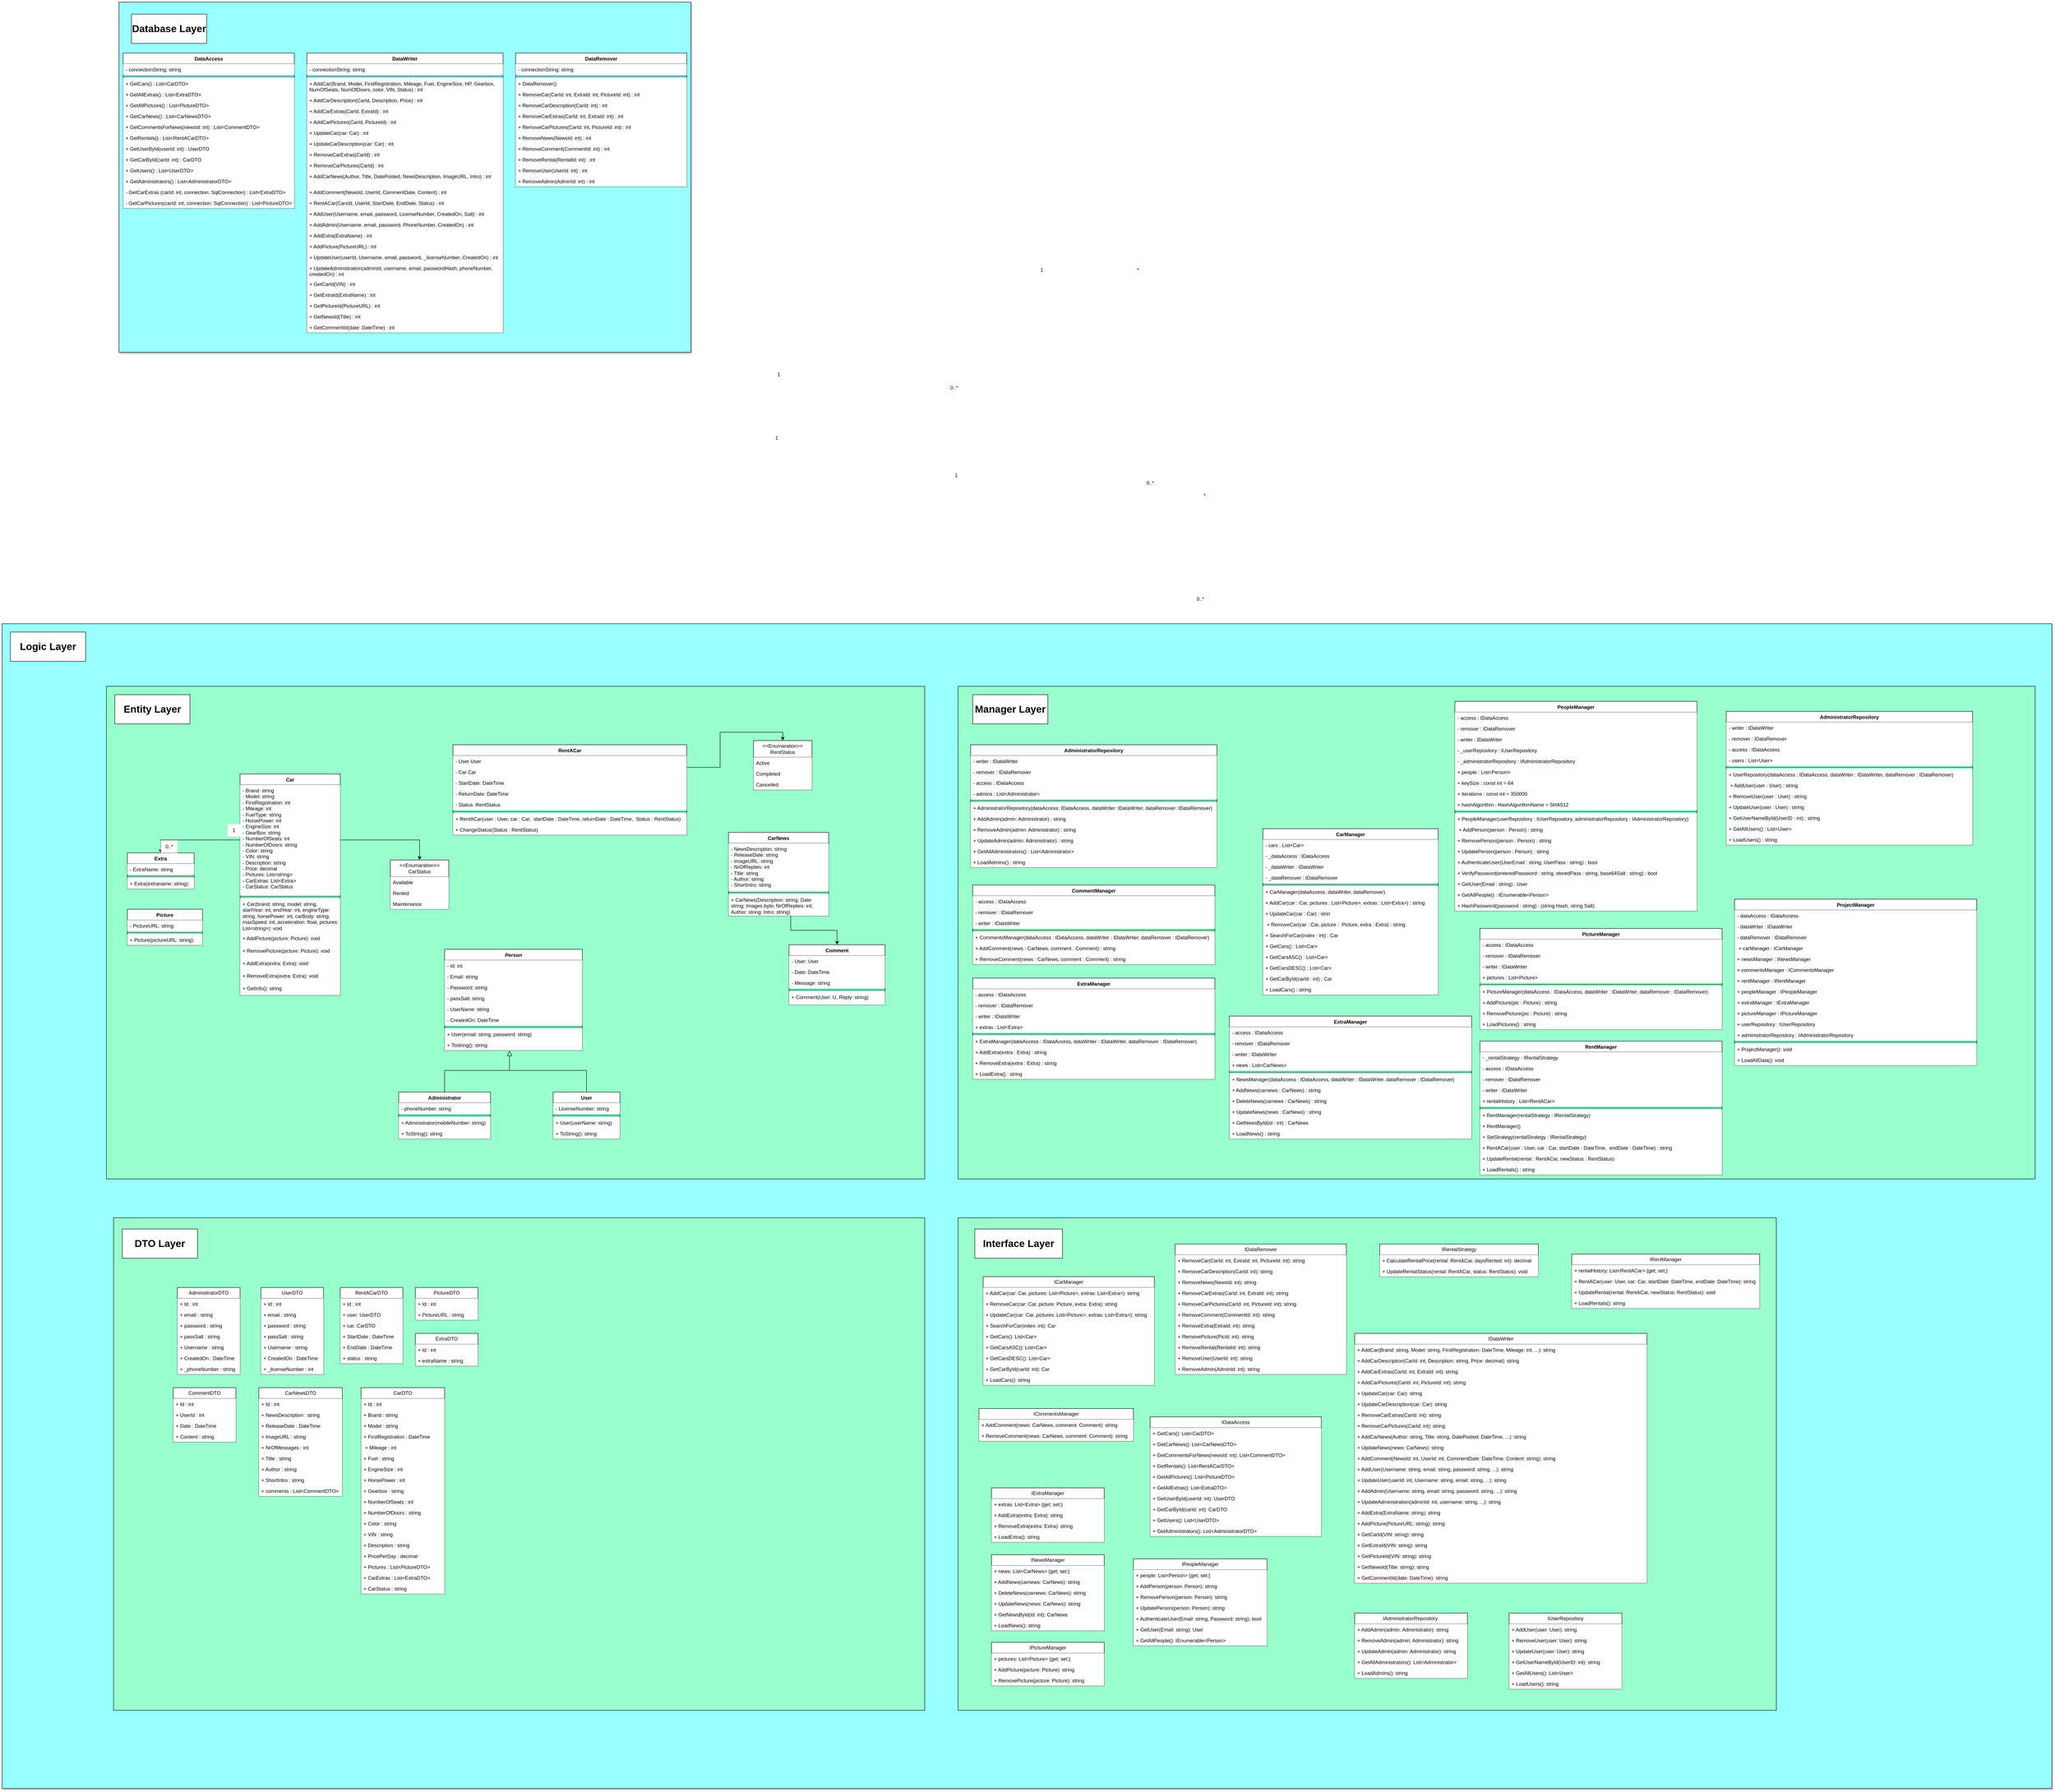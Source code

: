<mxfile version="21.6.8" type="device">
  <diagram name="Page-1" id="BmxJJ-UUd7wjukWtLpmu">
    <mxGraphModel dx="8350" dy="4513" grid="1" gridSize="10" guides="1" tooltips="1" connect="1" arrows="1" fold="1" page="1" pageScale="1" pageWidth="827" pageHeight="1169" math="0" shadow="0">
      <root>
        <mxCell id="0" />
        <mxCell id="1" parent="0" />
        <mxCell id="II6cULSuK4avNOXLUG7--1" value="" style="rounded=0;whiteSpace=wrap;html=1;fillColor=#99FFFF;shadow=1;" parent="1" vertex="1">
          <mxGeometry x="-1400" y="320" width="4910" height="2790" as="geometry" />
        </mxCell>
        <mxCell id="II6cULSuK4avNOXLUG7--9" value="" style="rounded=0;whiteSpace=wrap;html=1;fillColor=#99FFCC;" parent="1" vertex="1">
          <mxGeometry x="-1150" y="470" width="1960" height="1180" as="geometry" />
        </mxCell>
        <mxCell id="aegNFKgz6tKNFybhpI3A-2" value="" style="rounded=0;whiteSpace=wrap;html=1;fillColor=#99FFFF;shadow=1;" parent="1" vertex="1">
          <mxGeometry x="-1120" y="-1169" width="1370" height="839" as="geometry" />
        </mxCell>
        <mxCell id="_0Ntk2IZJWFLokozGjno-1" value="Car&lt;div&gt;&lt;br/&gt;&lt;/div&gt;" style="swimlane;fontStyle=1;align=center;verticalAlign=top;childLayout=stackLayout;horizontal=1;startSize=26;horizontalStack=0;resizeParent=1;resizeParentMax=0;resizeLast=0;collapsible=1;marginBottom=0;whiteSpace=wrap;html=1;fillColor=#FFFFFF;" parent="1" vertex="1">
          <mxGeometry x="-830" y="680" width="240" height="530" as="geometry" />
        </mxCell>
        <mxCell id="_0Ntk2IZJWFLokozGjno-2" value="- Brand: string&lt;br&gt;- Model: string &lt;br&gt;- FirstRegistration: int &lt;br&gt;- Mileage: int &lt;br&gt;- FuelType: string &lt;br&gt;- HorsePower: int&lt;br&gt;- EngineSize: int &lt;br&gt;- GearBox: string&lt;br&gt;- NumberOfSeats: int&lt;br&gt;- NumberOfDoors: string&lt;br&gt;- Color: string&lt;br&gt;- VIN: string&lt;br&gt;- Description: string&lt;br&gt;- Price: decimal&lt;br&gt;- Pictures: List&amp;lt;string&amp;gt;&lt;br&gt;- CarExtras: List&amp;lt;Extra&amp;gt;&lt;br&gt;- CarStatus: CarStatus" style="text;strokeColor=none;fillColor=#FFFFFF;align=left;verticalAlign=top;spacingLeft=4;spacingRight=4;overflow=hidden;rotatable=0;points=[[0,0.5],[1,0.5]];portConstraint=eastwest;whiteSpace=wrap;html=1;" parent="_0Ntk2IZJWFLokozGjno-1" vertex="1">
          <mxGeometry y="26" width="240" height="264" as="geometry" />
        </mxCell>
        <mxCell id="_0Ntk2IZJWFLokozGjno-3" value="" style="line;strokeWidth=1;fillColor=#FFFFFF;align=left;verticalAlign=middle;spacingTop=-1;spacingLeft=3;spacingRight=3;rotatable=0;labelPosition=right;points=[];portConstraint=eastwest;strokeColor=inherit;" parent="_0Ntk2IZJWFLokozGjno-1" vertex="1">
          <mxGeometry y="290" width="240" height="8" as="geometry" />
        </mxCell>
        <mxCell id="_0Ntk2IZJWFLokozGjno-4" value="+ Car(brand: string, model: string, startYear: int, endYear: int, engineType: string, horsePower: int, carBody: string, maxSpeed: int, acceleration: float, pictures: List&amp;lt;string&amp;gt;): void" style="text;strokeColor=none;fillColor=#FFFFFF;align=left;verticalAlign=top;spacingLeft=4;spacingRight=4;overflow=hidden;rotatable=0;points=[[0,0.5],[1,0.5]];portConstraint=eastwest;whiteSpace=wrap;html=1;" parent="_0Ntk2IZJWFLokozGjno-1" vertex="1">
          <mxGeometry y="298" width="240" height="82" as="geometry" />
        </mxCell>
        <mxCell id="II6cULSuK4avNOXLUG7--180" value="+ AddPicture(picture: Picture): void" style="text;strokeColor=none;fillColor=#FFFFFF;align=left;verticalAlign=top;spacingLeft=4;spacingRight=4;overflow=hidden;rotatable=0;points=[[0,0.5],[1,0.5]];portConstraint=eastwest;whiteSpace=wrap;html=1;" parent="_0Ntk2IZJWFLokozGjno-1" vertex="1">
          <mxGeometry y="380" width="240" height="30" as="geometry" />
        </mxCell>
        <mxCell id="II6cULSuK4avNOXLUG7--181" value="+ RemovePicture(picture: Picture): void" style="text;strokeColor=none;fillColor=#FFFFFF;align=left;verticalAlign=top;spacingLeft=4;spacingRight=4;overflow=hidden;rotatable=0;points=[[0,0.5],[1,0.5]];portConstraint=eastwest;whiteSpace=wrap;html=1;" parent="_0Ntk2IZJWFLokozGjno-1" vertex="1">
          <mxGeometry y="410" width="240" height="30" as="geometry" />
        </mxCell>
        <mxCell id="II6cULSuK4avNOXLUG7--178" value="+ AddExtra(extra: Extra): void" style="text;strokeColor=none;fillColor=#FFFFFF;align=left;verticalAlign=top;spacingLeft=4;spacingRight=4;overflow=hidden;rotatable=0;points=[[0,0.5],[1,0.5]];portConstraint=eastwest;whiteSpace=wrap;html=1;" parent="_0Ntk2IZJWFLokozGjno-1" vertex="1">
          <mxGeometry y="440" width="240" height="30" as="geometry" />
        </mxCell>
        <mxCell id="II6cULSuK4avNOXLUG7--179" value="+ RemoveExtra(extra: Extra): void" style="text;strokeColor=none;fillColor=#FFFFFF;align=left;verticalAlign=top;spacingLeft=4;spacingRight=4;overflow=hidden;rotatable=0;points=[[0,0.5],[1,0.5]];portConstraint=eastwest;whiteSpace=wrap;html=1;" parent="_0Ntk2IZJWFLokozGjno-1" vertex="1">
          <mxGeometry y="470" width="240" height="30" as="geometry" />
        </mxCell>
        <mxCell id="II6cULSuK4avNOXLUG7--183" value="+ GetInfo(): string" style="text;strokeColor=none;fillColor=#FFFFFF;align=left;verticalAlign=top;spacingLeft=4;spacingRight=4;overflow=hidden;rotatable=0;points=[[0,0.5],[1,0.5]];portConstraint=eastwest;whiteSpace=wrap;html=1;" parent="_0Ntk2IZJWFLokozGjno-1" vertex="1">
          <mxGeometry y="500" width="240" height="30" as="geometry" />
        </mxCell>
        <mxCell id="ldDFN_0LI4rgmi7n4xx_-5" value="CarNews" style="swimlane;fontStyle=1;align=center;verticalAlign=top;childLayout=stackLayout;horizontal=1;startSize=26;horizontalStack=0;resizeParent=1;resizeParentMax=0;resizeLast=0;collapsible=1;marginBottom=0;whiteSpace=wrap;html=1;fillColor=#FFFFFF;" parent="1" vertex="1">
          <mxGeometry x="340" y="820" width="240" height="200" as="geometry" />
        </mxCell>
        <mxCell id="ldDFN_0LI4rgmi7n4xx_-6" value="- NewsDescription: string&lt;div&gt;- ReleaseDate: string&lt;/div&gt;&lt;div&gt;- ImageURL: string&lt;/div&gt;&lt;div&gt;- NrOfReplies: int&lt;/div&gt;&lt;div&gt;- Title: string&amp;nbsp;&lt;/div&gt;&lt;div&gt;- Author: string&lt;/div&gt;&lt;div&gt;- ShortIntro: string&lt;/div&gt;" style="text;strokeColor=none;fillColor=#FFFFFF;align=left;verticalAlign=top;spacingLeft=4;spacingRight=4;overflow=hidden;rotatable=0;points=[[0,0.5],[1,0.5]];portConstraint=eastwest;whiteSpace=wrap;html=1;" parent="ldDFN_0LI4rgmi7n4xx_-5" vertex="1">
          <mxGeometry y="26" width="240" height="114" as="geometry" />
        </mxCell>
        <mxCell id="ldDFN_0LI4rgmi7n4xx_-7" value="" style="line;strokeWidth=1;fillColor=#FFFFFF;align=left;verticalAlign=middle;spacingTop=-1;spacingLeft=3;spacingRight=3;rotatable=0;labelPosition=right;points=[];portConstraint=eastwest;strokeColor=inherit;" parent="ldDFN_0LI4rgmi7n4xx_-5" vertex="1">
          <mxGeometry y="140" width="240" height="8" as="geometry" />
        </mxCell>
        <mxCell id="ldDFN_0LI4rgmi7n4xx_-8" value="+ CarNews(Description: string; Date: string; Images byte; NrOfReplies: int; Author: string; Intro: string)" style="text;strokeColor=none;fillColor=#FFFFFF;align=left;verticalAlign=top;spacingLeft=4;spacingRight=4;overflow=hidden;rotatable=0;points=[[0,0.5],[1,0.5]];portConstraint=eastwest;whiteSpace=wrap;html=1;" parent="ldDFN_0LI4rgmi7n4xx_-5" vertex="1">
          <mxGeometry y="148" width="240" height="52" as="geometry" />
        </mxCell>
        <mxCell id="ZKlwzKI2-0AHxEqeQKx9-48" value="Comment" style="swimlane;fontStyle=1;align=center;verticalAlign=top;childLayout=stackLayout;horizontal=1;startSize=26;horizontalStack=0;resizeParent=1;resizeParentMax=0;resizeLast=0;collapsible=1;marginBottom=0;whiteSpace=wrap;html=1;fillColor=#FFFFFF;" parent="1" vertex="1">
          <mxGeometry x="485" y="1089" width="230" height="144" as="geometry" />
        </mxCell>
        <mxCell id="ZKlwzKI2-0AHxEqeQKx9-49" value="- User: User" style="text;strokeColor=none;fillColor=#FFFFFF;align=left;verticalAlign=top;spacingLeft=4;spacingRight=4;overflow=hidden;rotatable=0;points=[[0,0.5],[1,0.5]];portConstraint=eastwest;whiteSpace=wrap;html=1;" parent="ZKlwzKI2-0AHxEqeQKx9-48" vertex="1">
          <mxGeometry y="26" width="230" height="26" as="geometry" />
        </mxCell>
        <mxCell id="ZKlwzKI2-0AHxEqeQKx9-52" value="- Date: DateTime" style="text;strokeColor=none;fillColor=#FFFFFF;align=left;verticalAlign=top;spacingLeft=4;spacingRight=4;overflow=hidden;rotatable=0;points=[[0,0.5],[1,0.5]];portConstraint=eastwest;whiteSpace=wrap;html=1;" parent="ZKlwzKI2-0AHxEqeQKx9-48" vertex="1">
          <mxGeometry y="52" width="230" height="26" as="geometry" />
        </mxCell>
        <mxCell id="ZKlwzKI2-0AHxEqeQKx9-59" value="- Message: string" style="text;strokeColor=none;fillColor=#FFFFFF;align=left;verticalAlign=top;spacingLeft=4;spacingRight=4;overflow=hidden;rotatable=0;points=[[0,0.5],[1,0.5]];portConstraint=eastwest;whiteSpace=wrap;html=1;" parent="ZKlwzKI2-0AHxEqeQKx9-48" vertex="1">
          <mxGeometry y="78" width="230" height="26" as="geometry" />
        </mxCell>
        <mxCell id="ZKlwzKI2-0AHxEqeQKx9-50" value="" style="line;strokeWidth=1;fillColor=#FFFFFF;align=left;verticalAlign=middle;spacingTop=-1;spacingLeft=3;spacingRight=3;rotatable=0;labelPosition=right;points=[];portConstraint=eastwest;strokeColor=inherit;" parent="ZKlwzKI2-0AHxEqeQKx9-48" vertex="1">
          <mxGeometry y="104" width="230" height="8" as="geometry" />
        </mxCell>
        <mxCell id="ZKlwzKI2-0AHxEqeQKx9-51" value="+ Comment(User: U, Reply: string)" style="text;strokeColor=none;fillColor=#FFFFFF;align=left;verticalAlign=top;spacingLeft=4;spacingRight=4;overflow=hidden;rotatable=0;points=[[0,0.5],[1,0.5]];portConstraint=eastwest;whiteSpace=wrap;html=1;" parent="ZKlwzKI2-0AHxEqeQKx9-48" vertex="1">
          <mxGeometry y="112" width="230" height="32" as="geometry" />
        </mxCell>
        <mxCell id="ZKlwzKI2-0AHxEqeQKx9-65" style="edgeStyle=orthogonalEdgeStyle;rounded=0;orthogonalLoop=1;jettySize=auto;html=1;exitX=0.621;exitY=0.987;exitDx=0;exitDy=0;entryX=0.5;entryY=0;entryDx=0;entryDy=0;exitPerimeter=0;fillColor=#FFFFFF;" parent="1" source="ldDFN_0LI4rgmi7n4xx_-8" target="ZKlwzKI2-0AHxEqeQKx9-48" edge="1">
          <mxGeometry relative="1" as="geometry" />
        </mxCell>
        <mxCell id="ZKlwzKI2-0AHxEqeQKx9-67" value="&lt;i&gt;Person&lt;/i&gt;" style="swimlane;fontStyle=1;align=center;verticalAlign=top;childLayout=stackLayout;horizontal=1;startSize=26;horizontalStack=0;resizeParent=1;resizeParentMax=0;resizeLast=0;collapsible=1;marginBottom=0;whiteSpace=wrap;html=1;fillColor=#FFFFFF;" parent="1" vertex="1">
          <mxGeometry x="-340" y="1100" width="330" height="242" as="geometry" />
        </mxCell>
        <mxCell id="II6cULSuK4avNOXLUG7--173" value="- Id: int" style="text;strokeColor=none;fillColor=#FFFFFF;align=left;verticalAlign=top;spacingLeft=4;spacingRight=4;overflow=hidden;rotatable=0;points=[[0,0.5],[1,0.5]];portConstraint=eastwest;whiteSpace=wrap;html=1;" parent="ZKlwzKI2-0AHxEqeQKx9-67" vertex="1">
          <mxGeometry y="26" width="330" height="26" as="geometry" />
        </mxCell>
        <mxCell id="ZKlwzKI2-0AHxEqeQKx9-71" value="- Email: string" style="text;strokeColor=none;fillColor=#FFFFFF;align=left;verticalAlign=top;spacingLeft=4;spacingRight=4;overflow=hidden;rotatable=0;points=[[0,0.5],[1,0.5]];portConstraint=eastwest;whiteSpace=wrap;html=1;" parent="ZKlwzKI2-0AHxEqeQKx9-67" vertex="1">
          <mxGeometry y="52" width="330" height="26" as="geometry" />
        </mxCell>
        <mxCell id="ZKlwzKI2-0AHxEqeQKx9-72" value="- Password: string" style="text;strokeColor=none;fillColor=#FFFFFF;align=left;verticalAlign=top;spacingLeft=4;spacingRight=4;overflow=hidden;rotatable=0;points=[[0,0.5],[1,0.5]];portConstraint=eastwest;whiteSpace=wrap;html=1;" parent="ZKlwzKI2-0AHxEqeQKx9-67" vertex="1">
          <mxGeometry y="78" width="330" height="26" as="geometry" />
        </mxCell>
        <mxCell id="II6cULSuK4avNOXLUG7--174" value="- passSalt: string" style="text;strokeColor=none;fillColor=#FFFFFF;align=left;verticalAlign=top;spacingLeft=4;spacingRight=4;overflow=hidden;rotatable=0;points=[[0,0.5],[1,0.5]];portConstraint=eastwest;whiteSpace=wrap;html=1;" parent="ZKlwzKI2-0AHxEqeQKx9-67" vertex="1">
          <mxGeometry y="104" width="330" height="26" as="geometry" />
        </mxCell>
        <mxCell id="ZKlwzKI2-0AHxEqeQKx9-80" value="- UserName: string" style="text;strokeColor=none;fillColor=#FFFFFF;align=left;verticalAlign=top;spacingLeft=4;spacingRight=4;overflow=hidden;rotatable=0;points=[[0,0.5],[1,0.5]];portConstraint=eastwest;whiteSpace=wrap;html=1;" parent="ZKlwzKI2-0AHxEqeQKx9-67" vertex="1">
          <mxGeometry y="130" width="330" height="26" as="geometry" />
        </mxCell>
        <mxCell id="SNXqK8RKlfEInHnRdv3d-3" value="- CreatedOn: DateTime" style="text;strokeColor=none;fillColor=#FFFFFF;align=left;verticalAlign=top;spacingLeft=4;spacingRight=4;overflow=hidden;rotatable=0;points=[[0,0.5],[1,0.5]];portConstraint=eastwest;whiteSpace=wrap;html=1;" parent="ZKlwzKI2-0AHxEqeQKx9-67" vertex="1">
          <mxGeometry y="156" width="330" height="26" as="geometry" />
        </mxCell>
        <mxCell id="ZKlwzKI2-0AHxEqeQKx9-69" value="" style="line;strokeWidth=1;fillColor=#FFFFFF;align=left;verticalAlign=middle;spacingTop=-1;spacingLeft=3;spacingRight=3;rotatable=0;labelPosition=right;points=[];portConstraint=eastwest;strokeColor=inherit;" parent="ZKlwzKI2-0AHxEqeQKx9-67" vertex="1">
          <mxGeometry y="182" width="330" height="8" as="geometry" />
        </mxCell>
        <mxCell id="ZKlwzKI2-0AHxEqeQKx9-70" value="+ User(email: string, password: string)" style="text;strokeColor=none;fillColor=#FFFFFF;align=left;verticalAlign=top;spacingLeft=4;spacingRight=4;overflow=hidden;rotatable=0;points=[[0,0.5],[1,0.5]];portConstraint=eastwest;whiteSpace=wrap;html=1;" parent="ZKlwzKI2-0AHxEqeQKx9-67" vertex="1">
          <mxGeometry y="190" width="330" height="26" as="geometry" />
        </mxCell>
        <mxCell id="ZKlwzKI2-0AHxEqeQKx9-90" value="+ Tostring(): string" style="text;strokeColor=none;fillColor=#FFFFFF;align=left;verticalAlign=top;spacingLeft=4;spacingRight=4;overflow=hidden;rotatable=0;points=[[0,0.5],[1,0.5]];portConstraint=eastwest;whiteSpace=wrap;html=1;" parent="ZKlwzKI2-0AHxEqeQKx9-67" vertex="1">
          <mxGeometry y="216" width="330" height="26" as="geometry" />
        </mxCell>
        <mxCell id="ZKlwzKI2-0AHxEqeQKx9-75" value="Administrator" style="swimlane;fontStyle=1;align=center;verticalAlign=top;childLayout=stackLayout;horizontal=1;startSize=26;horizontalStack=0;resizeParent=1;resizeParentMax=0;resizeLast=0;collapsible=1;marginBottom=0;whiteSpace=wrap;html=1;fillColor=#FFFFFF;" parent="1" vertex="1">
          <mxGeometry x="-450" y="1442" width="220" height="112" as="geometry" />
        </mxCell>
        <mxCell id="ZKlwzKI2-0AHxEqeQKx9-76" value="- phoneNumber: string" style="text;strokeColor=none;fillColor=#FFFFFF;align=left;verticalAlign=top;spacingLeft=4;spacingRight=4;overflow=hidden;rotatable=0;points=[[0,0.5],[1,0.5]];portConstraint=eastwest;whiteSpace=wrap;html=1;" parent="ZKlwzKI2-0AHxEqeQKx9-75" vertex="1">
          <mxGeometry y="26" width="220" height="26" as="geometry" />
        </mxCell>
        <mxCell id="ZKlwzKI2-0AHxEqeQKx9-77" value="" style="line;strokeWidth=1;fillColor=#FFFFFF;align=left;verticalAlign=middle;spacingTop=-1;spacingLeft=3;spacingRight=3;rotatable=0;labelPosition=right;points=[];portConstraint=eastwest;strokeColor=inherit;" parent="ZKlwzKI2-0AHxEqeQKx9-75" vertex="1">
          <mxGeometry y="52" width="220" height="8" as="geometry" />
        </mxCell>
        <mxCell id="ZKlwzKI2-0AHxEqeQKx9-78" value="+ Administrator(mobileNumber: string)" style="text;strokeColor=none;fillColor=#FFFFFF;align=left;verticalAlign=top;spacingLeft=4;spacingRight=4;overflow=hidden;rotatable=0;points=[[0,0.5],[1,0.5]];portConstraint=eastwest;whiteSpace=wrap;html=1;" parent="ZKlwzKI2-0AHxEqeQKx9-75" vertex="1">
          <mxGeometry y="60" width="220" height="26" as="geometry" />
        </mxCell>
        <mxCell id="II6cULSuK4avNOXLUG7--176" value="+ ToString(): string" style="text;strokeColor=none;fillColor=#FFFFFF;align=left;verticalAlign=top;spacingLeft=4;spacingRight=4;overflow=hidden;rotatable=0;points=[[0,0.5],[1,0.5]];portConstraint=eastwest;whiteSpace=wrap;html=1;" parent="ZKlwzKI2-0AHxEqeQKx9-75" vertex="1">
          <mxGeometry y="86" width="220" height="26" as="geometry" />
        </mxCell>
        <mxCell id="ZKlwzKI2-0AHxEqeQKx9-81" value="User" style="swimlane;fontStyle=1;align=center;verticalAlign=top;childLayout=stackLayout;horizontal=1;startSize=26;horizontalStack=0;resizeParent=1;resizeParentMax=0;resizeLast=0;collapsible=1;marginBottom=0;whiteSpace=wrap;html=1;fillColor=#FFFFFF;" parent="1" vertex="1">
          <mxGeometry x="-80" y="1442" width="160" height="112" as="geometry" />
        </mxCell>
        <mxCell id="ZKlwzKI2-0AHxEqeQKx9-129" value="- LicenseNumber: string" style="text;strokeColor=none;fillColor=#FFFFFF;align=left;verticalAlign=top;spacingLeft=4;spacingRight=4;overflow=hidden;rotatable=0;points=[[0,0.5],[1,0.5]];portConstraint=eastwest;whiteSpace=wrap;html=1;" parent="ZKlwzKI2-0AHxEqeQKx9-81" vertex="1">
          <mxGeometry y="26" width="160" height="26" as="geometry" />
        </mxCell>
        <mxCell id="ZKlwzKI2-0AHxEqeQKx9-83" value="" style="line;strokeWidth=1;fillColor=#FFFFFF;align=left;verticalAlign=middle;spacingTop=-1;spacingLeft=3;spacingRight=3;rotatable=0;labelPosition=right;points=[];portConstraint=eastwest;strokeColor=inherit;" parent="ZKlwzKI2-0AHxEqeQKx9-81" vertex="1">
          <mxGeometry y="52" width="160" height="8" as="geometry" />
        </mxCell>
        <mxCell id="ZKlwzKI2-0AHxEqeQKx9-85" value="+ User(userName: string)" style="text;strokeColor=none;fillColor=#FFFFFF;align=left;verticalAlign=top;spacingLeft=4;spacingRight=4;overflow=hidden;rotatable=0;points=[[0,0.5],[1,0.5]];portConstraint=eastwest;whiteSpace=wrap;html=1;" parent="ZKlwzKI2-0AHxEqeQKx9-81" vertex="1">
          <mxGeometry y="60" width="160" height="26" as="geometry" />
        </mxCell>
        <mxCell id="ZKlwzKI2-0AHxEqeQKx9-79" value="+ ToString(): string" style="text;strokeColor=none;fillColor=#FFFFFF;align=left;verticalAlign=top;spacingLeft=4;spacingRight=4;overflow=hidden;rotatable=0;points=[[0,0.5],[1,0.5]];portConstraint=eastwest;whiteSpace=wrap;html=1;" parent="ZKlwzKI2-0AHxEqeQKx9-81" vertex="1">
          <mxGeometry y="86" width="160" height="26" as="geometry" />
        </mxCell>
        <mxCell id="ZKlwzKI2-0AHxEqeQKx9-86" value="" style="endArrow=block;endSize=10;endFill=0;shadow=0;strokeWidth=1;rounded=0;edgeStyle=elbowEdgeStyle;elbow=vertical;exitX=0.5;exitY=0;exitDx=0;exitDy=0;entryX=0.471;entryY=1.038;entryDx=0;entryDy=0;entryPerimeter=0;fillColor=#FFFFFF;" parent="1" source="ZKlwzKI2-0AHxEqeQKx9-81" target="ZKlwzKI2-0AHxEqeQKx9-90" edge="1">
          <mxGeometry width="160" relative="1" as="geometry">
            <mxPoint x="520" y="1118" as="sourcePoint" />
            <mxPoint y="1012" as="targetPoint" />
            <Array as="points">
              <mxPoint x="-110" y="1390" />
            </Array>
          </mxGeometry>
        </mxCell>
        <mxCell id="ZKlwzKI2-0AHxEqeQKx9-87" value="" style="endArrow=none;html=1;rounded=0;exitX=0.5;exitY=0;exitDx=0;exitDy=0;fillColor=#FFFFFF;" parent="1" source="ZKlwzKI2-0AHxEqeQKx9-75" edge="1">
          <mxGeometry width="50" height="50" relative="1" as="geometry">
            <mxPoint x="50" y="1112" as="sourcePoint" />
            <mxPoint x="-240" y="1390" as="targetPoint" />
            <Array as="points">
              <mxPoint x="-340" y="1390" />
            </Array>
          </mxGeometry>
        </mxCell>
        <mxCell id="ZKlwzKI2-0AHxEqeQKx9-88" value="" style="endArrow=none;html=1;rounded=0;fillColor=#FFFFFF;" parent="1" edge="1">
          <mxGeometry width="50" height="50" relative="1" as="geometry">
            <mxPoint x="-250" y="1390" as="sourcePoint" />
            <mxPoint x="-80" y="1390" as="targetPoint" />
          </mxGeometry>
        </mxCell>
        <mxCell id="ZKlwzKI2-0AHxEqeQKx9-91" value="*" style="text;html=1;align=center;verticalAlign=middle;resizable=0;points=[];autosize=1;strokeColor=none;fillColor=#FFFFFF;" parent="1" vertex="1">
          <mxGeometry x="1465" y="-2" width="30" height="30" as="geometry" />
        </mxCell>
        <mxCell id="fYaIXGqrscQtMP6AZ8kV-1" value="1" style="text;html=1;align=center;verticalAlign=middle;resizable=0;points=[];autosize=1;strokeColor=none;fillColor=#FFFFFF;" parent="1" vertex="1">
          <mxGeometry x="870" y="-50" width="30" height="30" as="geometry" />
        </mxCell>
        <mxCell id="fYaIXGqrscQtMP6AZ8kV-2" value="0..*" style="text;html=1;align=center;verticalAlign=middle;resizable=0;points=[];autosize=1;strokeColor=none;fillColor=#FFFFFF;" parent="1" vertex="1">
          <mxGeometry x="1330" y="-32" width="40" height="30" as="geometry" />
        </mxCell>
        <mxCell id="fYaIXGqrscQtMP6AZ8kV-3" value="1" style="text;html=1;align=center;verticalAlign=middle;resizable=0;points=[];autosize=1;strokeColor=none;fillColor=#FFFFFF;" parent="1" vertex="1">
          <mxGeometry x="440" y="-140" width="30" height="30" as="geometry" />
        </mxCell>
        <mxCell id="II6cULSuK4avNOXLUG7--7" style="edgeStyle=orthogonalEdgeStyle;rounded=0;orthogonalLoop=1;jettySize=auto;html=1;exitX=1;exitY=0.25;exitDx=0;exitDy=0;entryX=0.5;entryY=0;entryDx=0;entryDy=0;" parent="1" source="fYaIXGqrscQtMP6AZ8kV-4" target="SNXqK8RKlfEInHnRdv3d-17" edge="1">
          <mxGeometry relative="1" as="geometry" />
        </mxCell>
        <mxCell id="fYaIXGqrscQtMP6AZ8kV-4" value="RentACar" style="swimlane;fontStyle=1;align=center;verticalAlign=top;childLayout=stackLayout;horizontal=1;startSize=26;horizontalStack=0;resizeParent=1;resizeParentMax=0;resizeLast=0;collapsible=1;marginBottom=0;whiteSpace=wrap;html=1;fillColor=#FFFFFF;" parent="1" vertex="1">
          <mxGeometry x="-320" y="610" width="560" height="216" as="geometry" />
        </mxCell>
        <mxCell id="fYaIXGqrscQtMP6AZ8kV-5" value="- User User" style="text;strokeColor=none;fillColor=#FFFFFF;align=left;verticalAlign=top;spacingLeft=4;spacingRight=4;overflow=hidden;rotatable=0;points=[[0,0.5],[1,0.5]];portConstraint=eastwest;whiteSpace=wrap;html=1;" parent="fYaIXGqrscQtMP6AZ8kV-4" vertex="1">
          <mxGeometry y="26" width="560" height="26" as="geometry" />
        </mxCell>
        <mxCell id="fYaIXGqrscQtMP6AZ8kV-8" value="- Car Car" style="text;strokeColor=none;fillColor=#FFFFFF;align=left;verticalAlign=top;spacingLeft=4;spacingRight=4;overflow=hidden;rotatable=0;points=[[0,0.5],[1,0.5]];portConstraint=eastwest;whiteSpace=wrap;html=1;" parent="fYaIXGqrscQtMP6AZ8kV-4" vertex="1">
          <mxGeometry y="52" width="560" height="26" as="geometry" />
        </mxCell>
        <mxCell id="uSdq-RHuHp9NWUJv0wvQ-2" value="- StartDate: DateTime" style="text;strokeColor=none;fillColor=#FFFFFF;align=left;verticalAlign=top;spacingLeft=4;spacingRight=4;overflow=hidden;rotatable=0;points=[[0,0.5],[1,0.5]];portConstraint=eastwest;whiteSpace=wrap;html=1;" parent="fYaIXGqrscQtMP6AZ8kV-4" vertex="1">
          <mxGeometry y="78" width="560" height="26" as="geometry" />
        </mxCell>
        <mxCell id="uSdq-RHuHp9NWUJv0wvQ-1" value="- ReturnDate: DateTime" style="text;strokeColor=none;fillColor=#FFFFFF;align=left;verticalAlign=top;spacingLeft=4;spacingRight=4;overflow=hidden;rotatable=0;points=[[0,0.5],[1,0.5]];portConstraint=eastwest;whiteSpace=wrap;html=1;" parent="fYaIXGqrscQtMP6AZ8kV-4" vertex="1">
          <mxGeometry y="104" width="560" height="26" as="geometry" />
        </mxCell>
        <mxCell id="SNXqK8RKlfEInHnRdv3d-15" value="- Status: RentStatus" style="text;strokeColor=none;fillColor=#FFFFFF;align=left;verticalAlign=top;spacingLeft=4;spacingRight=4;overflow=hidden;rotatable=0;points=[[0,0.5],[1,0.5]];portConstraint=eastwest;whiteSpace=wrap;html=1;" parent="fYaIXGqrscQtMP6AZ8kV-4" vertex="1">
          <mxGeometry y="130" width="560" height="26" as="geometry" />
        </mxCell>
        <mxCell id="fYaIXGqrscQtMP6AZ8kV-6" value="" style="line;strokeWidth=1;fillColor=#FFFFFF;align=left;verticalAlign=middle;spacingTop=-1;spacingLeft=3;spacingRight=3;rotatable=0;labelPosition=right;points=[];portConstraint=eastwest;strokeColor=inherit;" parent="fYaIXGqrscQtMP6AZ8kV-4" vertex="1">
          <mxGeometry y="156" width="560" height="8" as="geometry" />
        </mxCell>
        <mxCell id="fYaIXGqrscQtMP6AZ8kV-7" value="+ RentACar(user : User, car : Car,&amp;nbsp; startDate : DateTime, returnDate : DateTime,&amp;nbsp; Status : RentStatus)" style="text;strokeColor=none;fillColor=#FFFFFF;align=left;verticalAlign=top;spacingLeft=4;spacingRight=4;overflow=hidden;rotatable=0;points=[[0,0.5],[1,0.5]];portConstraint=eastwest;whiteSpace=wrap;html=1;" parent="fYaIXGqrscQtMP6AZ8kV-4" vertex="1">
          <mxGeometry y="164" width="560" height="26" as="geometry" />
        </mxCell>
        <mxCell id="II6cULSuK4avNOXLUG7--177" value="+ ChangeStatus(Status : RentStatus)" style="text;strokeColor=none;fillColor=#FFFFFF;align=left;verticalAlign=top;spacingLeft=4;spacingRight=4;overflow=hidden;rotatable=0;points=[[0,0.5],[1,0.5]];portConstraint=eastwest;whiteSpace=wrap;html=1;" parent="fYaIXGqrscQtMP6AZ8kV-4" vertex="1">
          <mxGeometry y="190" width="560" height="26" as="geometry" />
        </mxCell>
        <mxCell id="op5Sr80y_nrDS6lspxPk-1" value="0..*" style="text;html=1;align=center;verticalAlign=middle;resizable=0;points=[];autosize=1;strokeColor=none;fillColor=#FFFFFF;" parent="1" vertex="1">
          <mxGeometry x="860" y="-260" width="40" height="30" as="geometry" />
        </mxCell>
        <mxCell id="op5Sr80y_nrDS6lspxPk-3" value="1" style="text;html=1;align=center;verticalAlign=middle;resizable=0;points=[];autosize=1;strokeColor=none;fillColor=#FFFFFF;" parent="1" vertex="1">
          <mxGeometry x="1075" y="-542" width="30" height="30" as="geometry" />
        </mxCell>
        <mxCell id="op5Sr80y_nrDS6lspxPk-4" value="1" style="text;html=1;align=center;verticalAlign=middle;resizable=0;points=[];autosize=1;strokeColor=none;fillColor=#FFFFFF;" parent="1" vertex="1">
          <mxGeometry x="445" y="-292" width="30" height="30" as="geometry" />
        </mxCell>
        <mxCell id="op5Sr80y_nrDS6lspxPk-5" value="*" style="text;html=1;align=center;verticalAlign=middle;resizable=0;points=[];autosize=1;strokeColor=none;fillColor=#FFFFFF;" parent="1" vertex="1">
          <mxGeometry x="1305" y="-542" width="30" height="30" as="geometry" />
        </mxCell>
        <mxCell id="SNXqK8RKlfEInHnRdv3d-5" value="Extra" style="swimlane;fontStyle=1;align=center;verticalAlign=top;childLayout=stackLayout;horizontal=1;startSize=26;horizontalStack=0;resizeParent=1;resizeParentMax=0;resizeLast=0;collapsible=1;marginBottom=0;whiteSpace=wrap;html=1;fillColor=#FFFFFF;" parent="1" vertex="1">
          <mxGeometry x="-1100" y="869" width="160" height="86" as="geometry" />
        </mxCell>
        <mxCell id="SNXqK8RKlfEInHnRdv3d-6" value="- ExtraName: string" style="text;strokeColor=none;fillColor=#FFFFFF;align=left;verticalAlign=top;spacingLeft=4;spacingRight=4;overflow=hidden;rotatable=0;points=[[0,0.5],[1,0.5]];portConstraint=eastwest;whiteSpace=wrap;html=1;" parent="SNXqK8RKlfEInHnRdv3d-5" vertex="1">
          <mxGeometry y="26" width="160" height="26" as="geometry" />
        </mxCell>
        <mxCell id="SNXqK8RKlfEInHnRdv3d-7" value="" style="line;strokeWidth=1;fillColor=#FFFFFF;align=left;verticalAlign=middle;spacingTop=-1;spacingLeft=3;spacingRight=3;rotatable=0;labelPosition=right;points=[];portConstraint=eastwest;strokeColor=inherit;" parent="SNXqK8RKlfEInHnRdv3d-5" vertex="1">
          <mxGeometry y="52" width="160" height="8" as="geometry" />
        </mxCell>
        <mxCell id="SNXqK8RKlfEInHnRdv3d-8" value="+ Extra(extraname: string):" style="text;strokeColor=none;fillColor=#FFFFFF;align=left;verticalAlign=top;spacingLeft=4;spacingRight=4;overflow=hidden;rotatable=0;points=[[0,0.5],[1,0.5]];portConstraint=eastwest;whiteSpace=wrap;html=1;" parent="SNXqK8RKlfEInHnRdv3d-5" vertex="1">
          <mxGeometry y="60" width="160" height="26" as="geometry" />
        </mxCell>
        <mxCell id="SNXqK8RKlfEInHnRdv3d-9" style="edgeStyle=orthogonalEdgeStyle;rounded=0;orthogonalLoop=1;jettySize=auto;html=1;exitX=0;exitY=0.5;exitDx=0;exitDy=0;entryX=0.5;entryY=0;entryDx=0;entryDy=0;fillColor=#FFFFFF;" parent="1" source="_0Ntk2IZJWFLokozGjno-2" target="SNXqK8RKlfEInHnRdv3d-5" edge="1">
          <mxGeometry relative="1" as="geometry" />
        </mxCell>
        <mxCell id="SNXqK8RKlfEInHnRdv3d-10" value="1" style="text;html=1;align=center;verticalAlign=middle;resizable=0;points=[];autosize=1;strokeColor=none;fillColor=#FFFFFF;" parent="1" vertex="1">
          <mxGeometry x="-860" y="800" width="30" height="30" as="geometry" />
        </mxCell>
        <mxCell id="SNXqK8RKlfEInHnRdv3d-11" value="0..*" style="text;html=1;align=center;verticalAlign=middle;resizable=0;points=[];autosize=1;strokeColor=none;fillColor=#FFFFFF;" parent="1" vertex="1">
          <mxGeometry x="-1020" y="839" width="40" height="30" as="geometry" />
        </mxCell>
        <mxCell id="SNXqK8RKlfEInHnRdv3d-13" value="0..*" style="text;html=1;align=center;verticalAlign=middle;resizable=0;points=[];autosize=1;strokeColor=none;fillColor=#FFFFFF;" parent="1" vertex="1">
          <mxGeometry x="1450" y="246" width="40" height="30" as="geometry" />
        </mxCell>
        <mxCell id="SNXqK8RKlfEInHnRdv3d-17" value="&amp;lt;&amp;lt;Enumaration&amp;gt;&amp;gt;&lt;br&gt;RentStatus" style="swimlane;fontStyle=0;childLayout=stackLayout;horizontal=1;startSize=40;fillColor=#FFFFFF;horizontalStack=0;resizeParent=1;resizeParentMax=0;resizeLast=0;collapsible=1;marginBottom=0;whiteSpace=wrap;html=1;" parent="1" vertex="1">
          <mxGeometry x="400" y="600" width="140" height="118" as="geometry" />
        </mxCell>
        <mxCell id="SNXqK8RKlfEInHnRdv3d-18" value="Active" style="text;strokeColor=none;fillColor=#FFFFFF;align=left;verticalAlign=top;spacingLeft=4;spacingRight=4;overflow=hidden;rotatable=0;points=[[0,0.5],[1,0.5]];portConstraint=eastwest;whiteSpace=wrap;html=1;" parent="SNXqK8RKlfEInHnRdv3d-17" vertex="1">
          <mxGeometry y="40" width="140" height="26" as="geometry" />
        </mxCell>
        <mxCell id="SNXqK8RKlfEInHnRdv3d-19" value="Completed" style="text;strokeColor=none;fillColor=#FFFFFF;align=left;verticalAlign=top;spacingLeft=4;spacingRight=4;overflow=hidden;rotatable=0;points=[[0,0.5],[1,0.5]];portConstraint=eastwest;whiteSpace=wrap;html=1;" parent="SNXqK8RKlfEInHnRdv3d-17" vertex="1">
          <mxGeometry y="66" width="140" height="26" as="geometry" />
        </mxCell>
        <mxCell id="SNXqK8RKlfEInHnRdv3d-20" value="Cancelled" style="text;strokeColor=none;fillColor=#FFFFFF;align=left;verticalAlign=top;spacingLeft=4;spacingRight=4;overflow=hidden;rotatable=0;points=[[0,0.5],[1,0.5]];portConstraint=eastwest;whiteSpace=wrap;html=1;" parent="SNXqK8RKlfEInHnRdv3d-17" vertex="1">
          <mxGeometry y="92" width="140" height="26" as="geometry" />
        </mxCell>
        <mxCell id="SNXqK8RKlfEInHnRdv3d-21" value="&amp;lt;&amp;lt;Enumaration&amp;gt;&amp;gt;&lt;br&gt;CarStatus" style="swimlane;fontStyle=0;childLayout=stackLayout;horizontal=1;startSize=40;fillColor=#FFFFFF;horizontalStack=0;resizeParent=1;resizeParentMax=0;resizeLast=0;collapsible=1;marginBottom=0;whiteSpace=wrap;html=1;" parent="1" vertex="1">
          <mxGeometry x="-470" y="886" width="140" height="118" as="geometry" />
        </mxCell>
        <mxCell id="SNXqK8RKlfEInHnRdv3d-22" value="Available" style="text;strokeColor=none;fillColor=#FFFFFF;align=left;verticalAlign=top;spacingLeft=4;spacingRight=4;overflow=hidden;rotatable=0;points=[[0,0.5],[1,0.5]];portConstraint=eastwest;whiteSpace=wrap;html=1;" parent="SNXqK8RKlfEInHnRdv3d-21" vertex="1">
          <mxGeometry y="40" width="140" height="26" as="geometry" />
        </mxCell>
        <mxCell id="SNXqK8RKlfEInHnRdv3d-23" value="Rented" style="text;strokeColor=none;fillColor=#FFFFFF;align=left;verticalAlign=top;spacingLeft=4;spacingRight=4;overflow=hidden;rotatable=0;points=[[0,0.5],[1,0.5]];portConstraint=eastwest;whiteSpace=wrap;html=1;" parent="SNXqK8RKlfEInHnRdv3d-21" vertex="1">
          <mxGeometry y="66" width="140" height="26" as="geometry" />
        </mxCell>
        <mxCell id="SNXqK8RKlfEInHnRdv3d-24" value="Maintenance" style="text;strokeColor=none;fillColor=#FFFFFF;align=left;verticalAlign=top;spacingLeft=4;spacingRight=4;overflow=hidden;rotatable=0;points=[[0,0.5],[1,0.5]];portConstraint=eastwest;whiteSpace=wrap;html=1;" parent="SNXqK8RKlfEInHnRdv3d-21" vertex="1">
          <mxGeometry y="92" width="140" height="26" as="geometry" />
        </mxCell>
        <mxCell id="SNXqK8RKlfEInHnRdv3d-25" style="edgeStyle=orthogonalEdgeStyle;rounded=0;orthogonalLoop=1;jettySize=auto;html=1;exitX=1;exitY=0.5;exitDx=0;exitDy=0;entryX=0.5;entryY=0;entryDx=0;entryDy=0;fillColor=#FFFFFF;" parent="1" source="_0Ntk2IZJWFLokozGjno-2" target="SNXqK8RKlfEInHnRdv3d-21" edge="1">
          <mxGeometry relative="1" as="geometry" />
        </mxCell>
        <mxCell id="aegNFKgz6tKNFybhpI3A-3" value="&lt;font style=&quot;font-size: 24px;&quot;&gt;&lt;b&gt;Database Layer&lt;/b&gt;&lt;/font&gt;" style="text;html=1;strokeColor=#000000;fillColor=#FFFFFF;align=center;verticalAlign=middle;whiteSpace=wrap;rounded=0;color=#000000;" parent="1" vertex="1">
          <mxGeometry x="-1090" y="-1140" width="180" height="70" as="geometry" />
        </mxCell>
        <mxCell id="aegNFKgz6tKNFybhpI3A-5" value="DataAccess" style="swimlane;fontStyle=1;align=center;verticalAlign=top;childLayout=stackLayout;horizontal=1;startSize=26;horizontalStack=0;resizeParent=1;resizeParentMax=0;resizeLast=0;collapsible=1;marginBottom=0;whiteSpace=wrap;html=1;fillColor=#FFFFFF;" parent="1" vertex="1">
          <mxGeometry x="-1110" y="-1047" width="410" height="372" as="geometry" />
        </mxCell>
        <mxCell id="aegNFKgz6tKNFybhpI3A-6" value="- connectionString: string" style="text;strokeColor=none;fillColor=#FFFFFF;align=left;verticalAlign=top;spacingLeft=4;spacingRight=4;overflow=hidden;rotatable=0;points=[[0,0.5],[1,0.5]];portConstraint=eastwest;whiteSpace=wrap;html=1;" parent="aegNFKgz6tKNFybhpI3A-5" vertex="1">
          <mxGeometry y="26" width="410" height="26" as="geometry" />
        </mxCell>
        <mxCell id="aegNFKgz6tKNFybhpI3A-11" value="" style="line;strokeWidth=1;fillColor=#FFFFFF;align=left;verticalAlign=middle;spacingTop=-1;spacingLeft=3;spacingRight=3;rotatable=0;labelPosition=right;points=[];portConstraint=eastwest;strokeColor=inherit;" parent="aegNFKgz6tKNFybhpI3A-5" vertex="1">
          <mxGeometry y="52" width="410" height="8" as="geometry" />
        </mxCell>
        <mxCell id="aegNFKgz6tKNFybhpI3A-12" value="+ GetCars() : List&amp;lt;CarDTO&amp;gt;&amp;nbsp;" style="text;strokeColor=none;fillColor=#FFFFFF;align=left;verticalAlign=top;spacingLeft=4;spacingRight=4;overflow=hidden;rotatable=0;points=[[0,0.5],[1,0.5]];portConstraint=eastwest;whiteSpace=wrap;html=1;" parent="aegNFKgz6tKNFybhpI3A-5" vertex="1">
          <mxGeometry y="60" width="410" height="26" as="geometry" />
        </mxCell>
        <mxCell id="aegNFKgz6tKNFybhpI3A-18" value="+ GetAllExtras() : List&amp;lt;ExtraDTO&amp;gt;&amp;nbsp;" style="text;strokeColor=none;fillColor=#FFFFFF;align=left;verticalAlign=top;spacingLeft=4;spacingRight=4;overflow=hidden;rotatable=0;points=[[0,0.5],[1,0.5]];portConstraint=eastwest;whiteSpace=wrap;html=1;" parent="aegNFKgz6tKNFybhpI3A-5" vertex="1">
          <mxGeometry y="86" width="410" height="26" as="geometry" />
        </mxCell>
        <mxCell id="aegNFKgz6tKNFybhpI3A-17" value="+ GetAllPictures() : List&amp;lt;PictureDTO&amp;gt;&amp;nbsp;" style="text;strokeColor=none;fillColor=#FFFFFF;align=left;verticalAlign=top;spacingLeft=4;spacingRight=4;overflow=hidden;rotatable=0;points=[[0,0.5],[1,0.5]];portConstraint=eastwest;whiteSpace=wrap;html=1;" parent="aegNFKgz6tKNFybhpI3A-5" vertex="1">
          <mxGeometry y="112" width="410" height="26" as="geometry" />
        </mxCell>
        <mxCell id="aegNFKgz6tKNFybhpI3A-16" value="+ GetCarNews() : List&amp;lt;CarNewsDTO&amp;gt;" style="text;strokeColor=none;fillColor=#FFFFFF;align=left;verticalAlign=top;spacingLeft=4;spacingRight=4;overflow=hidden;rotatable=0;points=[[0,0.5],[1,0.5]];portConstraint=eastwest;whiteSpace=wrap;html=1;" parent="aegNFKgz6tKNFybhpI3A-5" vertex="1">
          <mxGeometry y="138" width="410" height="26" as="geometry" />
        </mxCell>
        <mxCell id="aegNFKgz6tKNFybhpI3A-15" value="+ GetCommentsForNews(newsId: int) : List&amp;lt;CommentDTO&amp;gt;&amp;nbsp;" style="text;strokeColor=none;fillColor=#FFFFFF;align=left;verticalAlign=top;spacingLeft=4;spacingRight=4;overflow=hidden;rotatable=0;points=[[0,0.5],[1,0.5]];portConstraint=eastwest;whiteSpace=wrap;html=1;" parent="aegNFKgz6tKNFybhpI3A-5" vertex="1">
          <mxGeometry y="164" width="410" height="26" as="geometry" />
        </mxCell>
        <mxCell id="aegNFKgz6tKNFybhpI3A-14" value="+ GetRentals() : List&amp;lt;RentACarDTO&amp;gt;" style="text;strokeColor=none;fillColor=#FFFFFF;align=left;verticalAlign=top;spacingLeft=4;spacingRight=4;overflow=hidden;rotatable=0;points=[[0,0.5],[1,0.5]];portConstraint=eastwest;whiteSpace=wrap;html=1;" parent="aegNFKgz6tKNFybhpI3A-5" vertex="1">
          <mxGeometry y="190" width="410" height="26" as="geometry" />
        </mxCell>
        <mxCell id="aegNFKgz6tKNFybhpI3A-13" value="+ GetUserById(userId: int) : UserDTO&amp;nbsp;&amp;nbsp;" style="text;strokeColor=none;fillColor=#FFFFFF;align=left;verticalAlign=top;spacingLeft=4;spacingRight=4;overflow=hidden;rotatable=0;points=[[0,0.5],[1,0.5]];portConstraint=eastwest;whiteSpace=wrap;html=1;" parent="aegNFKgz6tKNFybhpI3A-5" vertex="1">
          <mxGeometry y="216" width="410" height="26" as="geometry" />
        </mxCell>
        <mxCell id="aegNFKgz6tKNFybhpI3A-23" value="+ GetCarById(carId: int) : CarDTO&amp;nbsp;" style="text;strokeColor=none;fillColor=#FFFFFF;align=left;verticalAlign=top;spacingLeft=4;spacingRight=4;overflow=hidden;rotatable=0;points=[[0,0.5],[1,0.5]];portConstraint=eastwest;whiteSpace=wrap;html=1;" parent="aegNFKgz6tKNFybhpI3A-5" vertex="1">
          <mxGeometry y="242" width="410" height="26" as="geometry" />
        </mxCell>
        <mxCell id="aegNFKgz6tKNFybhpI3A-22" value="+ GetUsers() : List&amp;lt;UserDTO&amp;gt;" style="text;strokeColor=none;fillColor=#FFFFFF;align=left;verticalAlign=top;spacingLeft=4;spacingRight=4;overflow=hidden;rotatable=0;points=[[0,0.5],[1,0.5]];portConstraint=eastwest;whiteSpace=wrap;html=1;" parent="aegNFKgz6tKNFybhpI3A-5" vertex="1">
          <mxGeometry y="268" width="410" height="26" as="geometry" />
        </mxCell>
        <mxCell id="aegNFKgz6tKNFybhpI3A-21" value="+ GetAdministrators() : List&amp;lt;AdministratorDTO&amp;gt;" style="text;strokeColor=none;fillColor=#FFFFFF;align=left;verticalAlign=top;spacingLeft=4;spacingRight=4;overflow=hidden;rotatable=0;points=[[0,0.5],[1,0.5]];portConstraint=eastwest;whiteSpace=wrap;html=1;" parent="aegNFKgz6tKNFybhpI3A-5" vertex="1">
          <mxGeometry y="294" width="410" height="26" as="geometry" />
        </mxCell>
        <mxCell id="aegNFKgz6tKNFybhpI3A-20" value="- GetCarExtras (carId: int, connection: SqlConnection) : List&amp;lt;ExtraDTO&amp;gt;" style="text;strokeColor=none;fillColor=#FFFFFF;align=left;verticalAlign=top;spacingLeft=4;spacingRight=4;overflow=hidden;rotatable=0;points=[[0,0.5],[1,0.5]];portConstraint=eastwest;whiteSpace=wrap;html=1;" parent="aegNFKgz6tKNFybhpI3A-5" vertex="1">
          <mxGeometry y="320" width="410" height="26" as="geometry" />
        </mxCell>
        <mxCell id="aegNFKgz6tKNFybhpI3A-19" value="- GetCarPictures(carId: int, connection: SqlConnection) : List&amp;lt;PictureDTO&amp;gt;" style="text;strokeColor=none;fillColor=#FFFFFF;align=left;verticalAlign=top;spacingLeft=4;spacingRight=4;overflow=hidden;rotatable=0;points=[[0,0.5],[1,0.5]];portConstraint=eastwest;whiteSpace=wrap;html=1;" parent="aegNFKgz6tKNFybhpI3A-5" vertex="1">
          <mxGeometry y="346" width="410" height="26" as="geometry" />
        </mxCell>
        <mxCell id="aegNFKgz6tKNFybhpI3A-24" value="DataWriter" style="swimlane;fontStyle=1;align=center;verticalAlign=top;childLayout=stackLayout;horizontal=1;startSize=26;horizontalStack=0;resizeParent=1;resizeParentMax=0;resizeLast=0;collapsible=1;marginBottom=0;whiteSpace=wrap;html=1;fillColor=#FFFFFF;" parent="1" vertex="1">
          <mxGeometry x="-670" y="-1047" width="470" height="670" as="geometry" />
        </mxCell>
        <mxCell id="aegNFKgz6tKNFybhpI3A-25" value="- connectionString: string" style="text;strokeColor=none;fillColor=#FFFFFF;align=left;verticalAlign=top;spacingLeft=4;spacingRight=4;overflow=hidden;rotatable=0;points=[[0,0.5],[1,0.5]];portConstraint=eastwest;whiteSpace=wrap;html=1;" parent="aegNFKgz6tKNFybhpI3A-24" vertex="1">
          <mxGeometry y="26" width="470" height="26" as="geometry" />
        </mxCell>
        <mxCell id="aegNFKgz6tKNFybhpI3A-26" value="" style="line;strokeWidth=1;fillColor=#FFFFFF;align=left;verticalAlign=middle;spacingTop=-1;spacingLeft=3;spacingRight=3;rotatable=0;labelPosition=right;points=[];portConstraint=eastwest;strokeColor=inherit;" parent="aegNFKgz6tKNFybhpI3A-24" vertex="1">
          <mxGeometry y="52" width="470" height="8" as="geometry" />
        </mxCell>
        <mxCell id="aegNFKgz6tKNFybhpI3A-27" value="+ AddCar(Brand, Model, FirstRegistration, Mileage, Fuel, EngineSize, HP, Gearbox, NumOfSeats, NumOfDoors, color, VIN, Status) : int&amp;nbsp;" style="text;strokeColor=none;fillColor=#FFFFFF;align=left;verticalAlign=top;spacingLeft=4;spacingRight=4;overflow=hidden;rotatable=0;points=[[0,0.5],[1,0.5]];portConstraint=eastwest;whiteSpace=wrap;html=1;" parent="aegNFKgz6tKNFybhpI3A-24" vertex="1">
          <mxGeometry y="60" width="470" height="40" as="geometry" />
        </mxCell>
        <mxCell id="aegNFKgz6tKNFybhpI3A-28" value="+ AddCarDescription(CarId, Description, Price) : int" style="text;strokeColor=none;fillColor=#FFFFFF;align=left;verticalAlign=top;spacingLeft=4;spacingRight=4;overflow=hidden;rotatable=0;points=[[0,0.5],[1,0.5]];portConstraint=eastwest;whiteSpace=wrap;html=1;" parent="aegNFKgz6tKNFybhpI3A-24" vertex="1">
          <mxGeometry y="100" width="470" height="26" as="geometry" />
        </mxCell>
        <mxCell id="aegNFKgz6tKNFybhpI3A-29" value="+ AddCarExtras(CarId, ExtraId) : int" style="text;strokeColor=none;fillColor=#FFFFFF;align=left;verticalAlign=top;spacingLeft=4;spacingRight=4;overflow=hidden;rotatable=0;points=[[0,0.5],[1,0.5]];portConstraint=eastwest;whiteSpace=wrap;html=1;" parent="aegNFKgz6tKNFybhpI3A-24" vertex="1">
          <mxGeometry y="126" width="470" height="26" as="geometry" />
        </mxCell>
        <mxCell id="aegNFKgz6tKNFybhpI3A-30" value="+ AddCarPictures(CarId, PictureId) : int" style="text;strokeColor=none;fillColor=#FFFFFF;align=left;verticalAlign=top;spacingLeft=4;spacingRight=4;overflow=hidden;rotatable=0;points=[[0,0.5],[1,0.5]];portConstraint=eastwest;whiteSpace=wrap;html=1;" parent="aegNFKgz6tKNFybhpI3A-24" vertex="1">
          <mxGeometry y="152" width="470" height="26" as="geometry" />
        </mxCell>
        <mxCell id="aegNFKgz6tKNFybhpI3A-31" value="+ UpdateCar(car: Car) : int" style="text;strokeColor=none;fillColor=#FFFFFF;align=left;verticalAlign=top;spacingLeft=4;spacingRight=4;overflow=hidden;rotatable=0;points=[[0,0.5],[1,0.5]];portConstraint=eastwest;whiteSpace=wrap;html=1;" parent="aegNFKgz6tKNFybhpI3A-24" vertex="1">
          <mxGeometry y="178" width="470" height="26" as="geometry" />
        </mxCell>
        <mxCell id="aegNFKgz6tKNFybhpI3A-32" value="+ UpdateCarDescription(car: Car) : int" style="text;strokeColor=none;fillColor=#FFFFFF;align=left;verticalAlign=top;spacingLeft=4;spacingRight=4;overflow=hidden;rotatable=0;points=[[0,0.5],[1,0.5]];portConstraint=eastwest;whiteSpace=wrap;html=1;" parent="aegNFKgz6tKNFybhpI3A-24" vertex="1">
          <mxGeometry y="204" width="470" height="26" as="geometry" />
        </mxCell>
        <mxCell id="aegNFKgz6tKNFybhpI3A-33" value="+ RemoveCarExtras(CarId) : int" style="text;strokeColor=none;fillColor=#FFFFFF;align=left;verticalAlign=top;spacingLeft=4;spacingRight=4;overflow=hidden;rotatable=0;points=[[0,0.5],[1,0.5]];portConstraint=eastwest;whiteSpace=wrap;html=1;" parent="aegNFKgz6tKNFybhpI3A-24" vertex="1">
          <mxGeometry y="230" width="470" height="26" as="geometry" />
        </mxCell>
        <mxCell id="aegNFKgz6tKNFybhpI3A-34" value="+ RemoveCarPictures(CarId) : int" style="text;strokeColor=none;fillColor=#FFFFFF;align=left;verticalAlign=top;spacingLeft=4;spacingRight=4;overflow=hidden;rotatable=0;points=[[0,0.5],[1,0.5]];portConstraint=eastwest;whiteSpace=wrap;html=1;" parent="aegNFKgz6tKNFybhpI3A-24" vertex="1">
          <mxGeometry y="256" width="470" height="26" as="geometry" />
        </mxCell>
        <mxCell id="aegNFKgz6tKNFybhpI3A-35" value="+ AddCarNews(Author, Title, DatePosted, NewsDescription, ImageURL, Intro) : int" style="text;strokeColor=none;fillColor=#FFFFFF;align=left;verticalAlign=top;spacingLeft=4;spacingRight=4;overflow=hidden;rotatable=0;points=[[0,0.5],[1,0.5]];portConstraint=eastwest;whiteSpace=wrap;html=1;" parent="aegNFKgz6tKNFybhpI3A-24" vertex="1">
          <mxGeometry y="282" width="470" height="38" as="geometry" />
        </mxCell>
        <mxCell id="aegNFKgz6tKNFybhpI3A-36" value="+ AddComment(NewsId, UserId, CommentDate, Content) : int" style="text;strokeColor=none;fillColor=#FFFFFF;align=left;verticalAlign=top;spacingLeft=4;spacingRight=4;overflow=hidden;rotatable=0;points=[[0,0.5],[1,0.5]];portConstraint=eastwest;whiteSpace=wrap;html=1;" parent="aegNFKgz6tKNFybhpI3A-24" vertex="1">
          <mxGeometry y="320" width="470" height="26" as="geometry" />
        </mxCell>
        <mxCell id="aegNFKgz6tKNFybhpI3A-37" value="+ RentACar(CarsId, UserId, StartDate, EndDate, Status) : int" style="text;strokeColor=none;fillColor=#FFFFFF;align=left;verticalAlign=top;spacingLeft=4;spacingRight=4;overflow=hidden;rotatable=0;points=[[0,0.5],[1,0.5]];portConstraint=eastwest;whiteSpace=wrap;html=1;" parent="aegNFKgz6tKNFybhpI3A-24" vertex="1">
          <mxGeometry y="346" width="470" height="26" as="geometry" />
        </mxCell>
        <mxCell id="aegNFKgz6tKNFybhpI3A-38" value="+ AddUser(Username, email, password, LicenseNumber, CreatedOn, Salt) : int" style="text;strokeColor=none;fillColor=#FFFFFF;align=left;verticalAlign=top;spacingLeft=4;spacingRight=4;overflow=hidden;rotatable=0;points=[[0,0.5],[1,0.5]];portConstraint=eastwest;whiteSpace=wrap;html=1;" parent="aegNFKgz6tKNFybhpI3A-24" vertex="1">
          <mxGeometry y="372" width="470" height="26" as="geometry" />
        </mxCell>
        <mxCell id="aegNFKgz6tKNFybhpI3A-41" value="+ AddAdmin(Username, email, password, PhoneNumber, CreatedOn) : int" style="text;strokeColor=none;fillColor=#FFFFFF;align=left;verticalAlign=top;spacingLeft=4;spacingRight=4;overflow=hidden;rotatable=0;points=[[0,0.5],[1,0.5]];portConstraint=eastwest;whiteSpace=wrap;html=1;" parent="aegNFKgz6tKNFybhpI3A-24" vertex="1">
          <mxGeometry y="398" width="470" height="26" as="geometry" />
        </mxCell>
        <mxCell id="aegNFKgz6tKNFybhpI3A-40" value="+ AddExtra(ExtraName) : int" style="text;strokeColor=none;fillColor=#FFFFFF;align=left;verticalAlign=top;spacingLeft=4;spacingRight=4;overflow=hidden;rotatable=0;points=[[0,0.5],[1,0.5]];portConstraint=eastwest;whiteSpace=wrap;html=1;" parent="aegNFKgz6tKNFybhpI3A-24" vertex="1">
          <mxGeometry y="424" width="470" height="26" as="geometry" />
        </mxCell>
        <mxCell id="aegNFKgz6tKNFybhpI3A-39" value="+ AddPicture(PictureURL) : int" style="text;strokeColor=none;fillColor=#FFFFFF;align=left;verticalAlign=top;spacingLeft=4;spacingRight=4;overflow=hidden;rotatable=0;points=[[0,0.5],[1,0.5]];portConstraint=eastwest;whiteSpace=wrap;html=1;" parent="aegNFKgz6tKNFybhpI3A-24" vertex="1">
          <mxGeometry y="450" width="470" height="26" as="geometry" />
        </mxCell>
        <mxCell id="aegNFKgz6tKNFybhpI3A-45" value="+ UpdateUser(userId, Username, email, password, _licenseNumber, CreatedOn) : int" style="text;strokeColor=none;fillColor=#FFFFFF;align=left;verticalAlign=top;spacingLeft=4;spacingRight=4;overflow=hidden;rotatable=0;points=[[0,0.5],[1,0.5]];portConstraint=eastwest;whiteSpace=wrap;html=1;" parent="aegNFKgz6tKNFybhpI3A-24" vertex="1">
          <mxGeometry y="476" width="470" height="26" as="geometry" />
        </mxCell>
        <mxCell id="aegNFKgz6tKNFybhpI3A-44" value="+ UpdateAdministration(adminId, username, email, passwordHash, phoneNumber, createdOn) : int" style="text;strokeColor=none;fillColor=#FFFFFF;align=left;verticalAlign=top;spacingLeft=4;spacingRight=4;overflow=hidden;rotatable=0;points=[[0,0.5],[1,0.5]];portConstraint=eastwest;whiteSpace=wrap;html=1;" parent="aegNFKgz6tKNFybhpI3A-24" vertex="1">
          <mxGeometry y="502" width="470" height="38" as="geometry" />
        </mxCell>
        <mxCell id="aegNFKgz6tKNFybhpI3A-43" value="+ GetCarId(VIN) : int" style="text;strokeColor=none;fillColor=#FFFFFF;align=left;verticalAlign=top;spacingLeft=4;spacingRight=4;overflow=hidden;rotatable=0;points=[[0,0.5],[1,0.5]];portConstraint=eastwest;whiteSpace=wrap;html=1;" parent="aegNFKgz6tKNFybhpI3A-24" vertex="1">
          <mxGeometry y="540" width="470" height="26" as="geometry" />
        </mxCell>
        <mxCell id="aegNFKgz6tKNFybhpI3A-42" value="+ GetExtraId(ExtraName) : int" style="text;strokeColor=none;fillColor=#FFFFFF;align=left;verticalAlign=top;spacingLeft=4;spacingRight=4;overflow=hidden;rotatable=0;points=[[0,0.5],[1,0.5]];portConstraint=eastwest;whiteSpace=wrap;html=1;" parent="aegNFKgz6tKNFybhpI3A-24" vertex="1">
          <mxGeometry y="566" width="470" height="26" as="geometry" />
        </mxCell>
        <mxCell id="aegNFKgz6tKNFybhpI3A-48" value="+ GetPictureId(PictureURL) : int" style="text;strokeColor=none;fillColor=#FFFFFF;align=left;verticalAlign=top;spacingLeft=4;spacingRight=4;overflow=hidden;rotatable=0;points=[[0,0.5],[1,0.5]];portConstraint=eastwest;whiteSpace=wrap;html=1;" parent="aegNFKgz6tKNFybhpI3A-24" vertex="1">
          <mxGeometry y="592" width="470" height="26" as="geometry" />
        </mxCell>
        <mxCell id="aegNFKgz6tKNFybhpI3A-47" value="+ GetNewsId(Title) : int" style="text;strokeColor=none;fillColor=#FFFFFF;align=left;verticalAlign=top;spacingLeft=4;spacingRight=4;overflow=hidden;rotatable=0;points=[[0,0.5],[1,0.5]];portConstraint=eastwest;whiteSpace=wrap;html=1;" parent="aegNFKgz6tKNFybhpI3A-24" vertex="1">
          <mxGeometry y="618" width="470" height="26" as="geometry" />
        </mxCell>
        <mxCell id="aegNFKgz6tKNFybhpI3A-46" value="+ GetCommentId(date: DateTime) : int" style="text;strokeColor=none;fillColor=#FFFFFF;align=left;verticalAlign=top;spacingLeft=4;spacingRight=4;overflow=hidden;rotatable=0;points=[[0,0.5],[1,0.5]];portConstraint=eastwest;whiteSpace=wrap;html=1;" parent="aegNFKgz6tKNFybhpI3A-24" vertex="1">
          <mxGeometry y="644" width="470" height="26" as="geometry" />
        </mxCell>
        <mxCell id="aegNFKgz6tKNFybhpI3A-49" value="DataRemover" style="swimlane;fontStyle=1;align=center;verticalAlign=top;childLayout=stackLayout;horizontal=1;startSize=26;horizontalStack=0;resizeParent=1;resizeParentMax=0;resizeLast=0;collapsible=1;marginBottom=0;whiteSpace=wrap;html=1;fillColor=#FFFFFF;" parent="1" vertex="1">
          <mxGeometry x="-170" y="-1047" width="410" height="320" as="geometry" />
        </mxCell>
        <mxCell id="aegNFKgz6tKNFybhpI3A-50" value="- connectionString: string" style="text;strokeColor=none;fillColor=#FFFFFF;align=left;verticalAlign=top;spacingLeft=4;spacingRight=4;overflow=hidden;rotatable=0;points=[[0,0.5],[1,0.5]];portConstraint=eastwest;whiteSpace=wrap;html=1;" parent="aegNFKgz6tKNFybhpI3A-49" vertex="1">
          <mxGeometry y="26" width="410" height="26" as="geometry" />
        </mxCell>
        <mxCell id="aegNFKgz6tKNFybhpI3A-51" value="" style="line;strokeWidth=1;fillColor=#FFFFFF;align=left;verticalAlign=middle;spacingTop=-1;spacingLeft=3;spacingRight=3;rotatable=0;labelPosition=right;points=[];portConstraint=eastwest;strokeColor=inherit;" parent="aegNFKgz6tKNFybhpI3A-49" vertex="1">
          <mxGeometry y="52" width="410" height="8" as="geometry" />
        </mxCell>
        <mxCell id="aegNFKgz6tKNFybhpI3A-52" value="+ DataRemover()" style="text;strokeColor=none;fillColor=#FFFFFF;align=left;verticalAlign=top;spacingLeft=4;spacingRight=4;overflow=hidden;rotatable=0;points=[[0,0.5],[1,0.5]];portConstraint=eastwest;whiteSpace=wrap;html=1;" parent="aegNFKgz6tKNFybhpI3A-49" vertex="1">
          <mxGeometry y="60" width="410" height="26" as="geometry" />
        </mxCell>
        <mxCell id="aegNFKgz6tKNFybhpI3A-53" value="+ RemoveCar(CarId: int, ExtraId: int, PictureId: int) : int&amp;nbsp;" style="text;strokeColor=none;fillColor=#FFFFFF;align=left;verticalAlign=top;spacingLeft=4;spacingRight=4;overflow=hidden;rotatable=0;points=[[0,0.5],[1,0.5]];portConstraint=eastwest;whiteSpace=wrap;html=1;" parent="aegNFKgz6tKNFybhpI3A-49" vertex="1">
          <mxGeometry y="86" width="410" height="26" as="geometry" />
        </mxCell>
        <mxCell id="aegNFKgz6tKNFybhpI3A-54" value="+ RemoveCarDescription(CarId: int) : int&amp;nbsp;" style="text;strokeColor=none;fillColor=#FFFFFF;align=left;verticalAlign=top;spacingLeft=4;spacingRight=4;overflow=hidden;rotatable=0;points=[[0,0.5],[1,0.5]];portConstraint=eastwest;whiteSpace=wrap;html=1;" parent="aegNFKgz6tKNFybhpI3A-49" vertex="1">
          <mxGeometry y="112" width="410" height="26" as="geometry" />
        </mxCell>
        <mxCell id="aegNFKgz6tKNFybhpI3A-55" value="+ RemoveCarExtras(CarId: int, ExtraId: int) : int&amp;nbsp;" style="text;strokeColor=none;fillColor=#FFFFFF;align=left;verticalAlign=top;spacingLeft=4;spacingRight=4;overflow=hidden;rotatable=0;points=[[0,0.5],[1,0.5]];portConstraint=eastwest;whiteSpace=wrap;html=1;" parent="aegNFKgz6tKNFybhpI3A-49" vertex="1">
          <mxGeometry y="138" width="410" height="26" as="geometry" />
        </mxCell>
        <mxCell id="aegNFKgz6tKNFybhpI3A-56" value="+ RemoveCarPictures(CarId: int, PictureId: int) : int" style="text;strokeColor=none;fillColor=#FFFFFF;align=left;verticalAlign=top;spacingLeft=4;spacingRight=4;overflow=hidden;rotatable=0;points=[[0,0.5],[1,0.5]];portConstraint=eastwest;whiteSpace=wrap;html=1;" parent="aegNFKgz6tKNFybhpI3A-49" vertex="1">
          <mxGeometry y="164" width="410" height="26" as="geometry" />
        </mxCell>
        <mxCell id="aegNFKgz6tKNFybhpI3A-57" value="+ RemoveNews(NewsId: int) : int" style="text;strokeColor=none;fillColor=#FFFFFF;align=left;verticalAlign=top;spacingLeft=4;spacingRight=4;overflow=hidden;rotatable=0;points=[[0,0.5],[1,0.5]];portConstraint=eastwest;whiteSpace=wrap;html=1;" parent="aegNFKgz6tKNFybhpI3A-49" vertex="1">
          <mxGeometry y="190" width="410" height="26" as="geometry" />
        </mxCell>
        <mxCell id="aegNFKgz6tKNFybhpI3A-58" value="+ RemoveComment(CommentId: int) : int&amp;nbsp;" style="text;strokeColor=none;fillColor=#FFFFFF;align=left;verticalAlign=top;spacingLeft=4;spacingRight=4;overflow=hidden;rotatable=0;points=[[0,0.5],[1,0.5]];portConstraint=eastwest;whiteSpace=wrap;html=1;" parent="aegNFKgz6tKNFybhpI3A-49" vertex="1">
          <mxGeometry y="216" width="410" height="26" as="geometry" />
        </mxCell>
        <mxCell id="aegNFKgz6tKNFybhpI3A-59" value="+ RemoveRental(RentalId: int) : int" style="text;strokeColor=none;fillColor=#FFFFFF;align=left;verticalAlign=top;spacingLeft=4;spacingRight=4;overflow=hidden;rotatable=0;points=[[0,0.5],[1,0.5]];portConstraint=eastwest;whiteSpace=wrap;html=1;" parent="aegNFKgz6tKNFybhpI3A-49" vertex="1">
          <mxGeometry y="242" width="410" height="26" as="geometry" />
        </mxCell>
        <mxCell id="aegNFKgz6tKNFybhpI3A-60" value="+ RemoveUser(UserId: int) : int" style="text;strokeColor=none;fillColor=#FFFFFF;align=left;verticalAlign=top;spacingLeft=4;spacingRight=4;overflow=hidden;rotatable=0;points=[[0,0.5],[1,0.5]];portConstraint=eastwest;whiteSpace=wrap;html=1;" parent="aegNFKgz6tKNFybhpI3A-49" vertex="1">
          <mxGeometry y="268" width="410" height="26" as="geometry" />
        </mxCell>
        <mxCell id="aegNFKgz6tKNFybhpI3A-61" value="+ RemoveAdmin(AdminId: int) : int" style="text;strokeColor=none;fillColor=#FFFFFF;align=left;verticalAlign=top;spacingLeft=4;spacingRight=4;overflow=hidden;rotatable=0;points=[[0,0.5],[1,0.5]];portConstraint=eastwest;whiteSpace=wrap;html=1;" parent="aegNFKgz6tKNFybhpI3A-49" vertex="1">
          <mxGeometry y="294" width="410" height="26" as="geometry" />
        </mxCell>
        <mxCell id="II6cULSuK4avNOXLUG7--2" value="&lt;font style=&quot;font-size: 24px;&quot;&gt;&lt;b&gt;Logic Layer&lt;/b&gt;&lt;/font&gt;" style="text;html=1;strokeColor=#000000;fillColor=#FFFFFF;align=center;verticalAlign=middle;whiteSpace=wrap;rounded=0;color=#000000;" parent="1" vertex="1">
          <mxGeometry x="-1380" y="340" width="180" height="70" as="geometry" />
        </mxCell>
        <mxCell id="II6cULSuK4avNOXLUG7--3" value="Picture" style="swimlane;fontStyle=1;align=center;verticalAlign=top;childLayout=stackLayout;horizontal=1;startSize=26;horizontalStack=0;resizeParent=1;resizeParentMax=0;resizeLast=0;collapsible=1;marginBottom=0;whiteSpace=wrap;html=1;fillColor=#FFFFFF;" parent="1" vertex="1">
          <mxGeometry x="-1100" y="1004" width="180" height="86" as="geometry" />
        </mxCell>
        <mxCell id="II6cULSuK4avNOXLUG7--4" value="- PictureURL: string" style="text;strokeColor=none;fillColor=#FFFFFF;align=left;verticalAlign=top;spacingLeft=4;spacingRight=4;overflow=hidden;rotatable=0;points=[[0,0.5],[1,0.5]];portConstraint=eastwest;whiteSpace=wrap;html=1;" parent="II6cULSuK4avNOXLUG7--3" vertex="1">
          <mxGeometry y="26" width="180" height="26" as="geometry" />
        </mxCell>
        <mxCell id="II6cULSuK4avNOXLUG7--5" value="" style="line;strokeWidth=1;fillColor=#FFFFFF;align=left;verticalAlign=middle;spacingTop=-1;spacingLeft=3;spacingRight=3;rotatable=0;labelPosition=right;points=[];portConstraint=eastwest;strokeColor=inherit;" parent="II6cULSuK4avNOXLUG7--3" vertex="1">
          <mxGeometry y="52" width="180" height="8" as="geometry" />
        </mxCell>
        <mxCell id="II6cULSuK4avNOXLUG7--6" value="+ Picture(pictureURL: string):" style="text;strokeColor=none;fillColor=#FFFFFF;align=left;verticalAlign=top;spacingLeft=4;spacingRight=4;overflow=hidden;rotatable=0;points=[[0,0.5],[1,0.5]];portConstraint=eastwest;whiteSpace=wrap;html=1;" parent="II6cULSuK4avNOXLUG7--3" vertex="1">
          <mxGeometry y="60" width="180" height="26" as="geometry" />
        </mxCell>
        <mxCell id="II6cULSuK4avNOXLUG7--10" value="&lt;font style=&quot;font-size: 24px;&quot;&gt;&lt;b&gt;Entity Layer&lt;/b&gt;&lt;/font&gt;" style="text;html=1;strokeColor=#000000;fillColor=#FFFFFF;align=center;verticalAlign=middle;whiteSpace=wrap;rounded=0;color=#000000;" parent="1" vertex="1">
          <mxGeometry x="-1130" y="490" width="180" height="70" as="geometry" />
        </mxCell>
        <mxCell id="II6cULSuK4avNOXLUG7--11" value="" style="rounded=0;whiteSpace=wrap;html=1;fillColor=#99FFCC;" parent="1" vertex="1">
          <mxGeometry x="890" y="470" width="2580" height="1180" as="geometry" />
        </mxCell>
        <mxCell id="II6cULSuK4avNOXLUG7--12" value="&lt;font style=&quot;font-size: 24px;&quot;&gt;&lt;b&gt;Manager Layer&lt;/b&gt;&lt;/font&gt;" style="text;html=1;strokeColor=#000000;fillColor=#FFFFFF;align=center;verticalAlign=middle;whiteSpace=wrap;rounded=0;color=#000000;" parent="1" vertex="1">
          <mxGeometry x="925" y="490" width="180" height="70" as="geometry" />
        </mxCell>
        <mxCell id="II6cULSuK4avNOXLUG7--17" value="CarManager" style="swimlane;fontStyle=1;align=center;verticalAlign=top;childLayout=stackLayout;horizontal=1;startSize=26;horizontalStack=0;resizeParent=1;resizeParentMax=0;resizeLast=0;collapsible=1;marginBottom=0;whiteSpace=wrap;html=1;" parent="1" vertex="1">
          <mxGeometry x="1620" y="811" width="420" height="398" as="geometry" />
        </mxCell>
        <mxCell id="II6cULSuK4avNOXLUG7--18" value="- cars : List&amp;lt;Car&amp;gt;" style="text;strokeColor=none;fillColor=#FFFFFF;align=left;verticalAlign=top;spacingLeft=4;spacingRight=4;overflow=hidden;rotatable=0;points=[[0,0.5],[1,0.5]];portConstraint=eastwest;whiteSpace=wrap;html=1;" parent="II6cULSuK4avNOXLUG7--17" vertex="1">
          <mxGeometry y="26" width="420" height="26" as="geometry" />
        </mxCell>
        <mxCell id="II6cULSuK4avNOXLUG7--24" value="- _dataAccess : IDataAccess" style="text;strokeColor=none;fillColor=#FFFFFF;align=left;verticalAlign=top;spacingLeft=4;spacingRight=4;overflow=hidden;rotatable=0;points=[[0,0.5],[1,0.5]];portConstraint=eastwest;whiteSpace=wrap;html=1;" parent="II6cULSuK4avNOXLUG7--17" vertex="1">
          <mxGeometry y="52" width="420" height="26" as="geometry" />
        </mxCell>
        <mxCell id="II6cULSuK4avNOXLUG7--23" value="- _dataWriter : IDataWriter" style="text;strokeColor=none;fillColor=#FFFFFF;align=left;verticalAlign=top;spacingLeft=4;spacingRight=4;overflow=hidden;rotatable=0;points=[[0,0.5],[1,0.5]];portConstraint=eastwest;whiteSpace=wrap;html=1;" parent="II6cULSuK4avNOXLUG7--17" vertex="1">
          <mxGeometry y="78" width="420" height="26" as="geometry" />
        </mxCell>
        <mxCell id="II6cULSuK4avNOXLUG7--22" value="- _dataRemover : IDataRemover" style="text;strokeColor=none;fillColor=#FFFFFF;align=left;verticalAlign=top;spacingLeft=4;spacingRight=4;overflow=hidden;rotatable=0;points=[[0,0.5],[1,0.5]];portConstraint=eastwest;whiteSpace=wrap;html=1;" parent="II6cULSuK4avNOXLUG7--17" vertex="1">
          <mxGeometry y="104" width="420" height="26" as="geometry" />
        </mxCell>
        <mxCell id="II6cULSuK4avNOXLUG7--19" value="" style="line;strokeWidth=1;fillColor=#FFFFFF;align=left;verticalAlign=middle;spacingTop=-1;spacingLeft=3;spacingRight=3;rotatable=0;labelPosition=right;points=[];portConstraint=eastwest;strokeColor=inherit;" parent="II6cULSuK4avNOXLUG7--17" vertex="1">
          <mxGeometry y="130" width="420" height="8" as="geometry" />
        </mxCell>
        <mxCell id="II6cULSuK4avNOXLUG7--20" value="&lt;div&gt;+ CarManager(dataAccess, dataWriter,&amp;nbsp;&lt;span style=&quot;background-color: initial;&quot;&gt;dataRemover)&amp;nbsp;&lt;/span&gt;&lt;/div&gt;" style="text;strokeColor=none;fillColor=#FFFFFF;align=left;verticalAlign=top;spacingLeft=4;spacingRight=4;overflow=hidden;rotatable=0;points=[[0,0.5],[1,0.5]];portConstraint=eastwest;whiteSpace=wrap;html=1;" parent="II6cULSuK4avNOXLUG7--17" vertex="1">
          <mxGeometry y="138" width="420" height="26" as="geometry" />
        </mxCell>
        <mxCell id="II6cULSuK4avNOXLUG7--21" value="&lt;div&gt;+ AddCar(car : Car, pictures :&amp;nbsp;&lt;span style=&quot;background-color: initial;&quot;&gt;List&amp;lt;Picture&amp;gt;, extras : List&amp;lt;Extra&amp;gt;) : string&lt;/span&gt;&lt;/div&gt;" style="text;strokeColor=none;fillColor=#FFFFFF;align=left;verticalAlign=top;spacingLeft=4;spacingRight=4;overflow=hidden;rotatable=0;points=[[0,0.5],[1,0.5]];portConstraint=eastwest;whiteSpace=wrap;html=1;" parent="II6cULSuK4avNOXLUG7--17" vertex="1">
          <mxGeometry y="164" width="420" height="26" as="geometry" />
        </mxCell>
        <mxCell id="II6cULSuK4avNOXLUG7--28" value="+ UpdateCar(car : Car) : strin" style="text;strokeColor=none;fillColor=#FFFFFF;align=left;verticalAlign=top;spacingLeft=4;spacingRight=4;overflow=hidden;rotatable=0;points=[[0,0.5],[1,0.5]];portConstraint=eastwest;whiteSpace=wrap;html=1;" parent="II6cULSuK4avNOXLUG7--17" vertex="1">
          <mxGeometry y="190" width="420" height="26" as="geometry" />
        </mxCell>
        <mxCell id="II6cULSuK4avNOXLUG7--27" value="&amp;nbsp;+ RemoveCar(car : Car, picture :&amp;nbsp; Picture, extra : Extra) : string" style="text;strokeColor=none;fillColor=#FFFFFF;align=left;verticalAlign=top;spacingLeft=4;spacingRight=4;overflow=hidden;rotatable=0;points=[[0,0.5],[1,0.5]];portConstraint=eastwest;whiteSpace=wrap;html=1;" parent="II6cULSuK4avNOXLUG7--17" vertex="1">
          <mxGeometry y="216" width="420" height="26" as="geometry" />
        </mxCell>
        <mxCell id="II6cULSuK4avNOXLUG7--26" value="+ SearchForCar(index : int) : Car" style="text;strokeColor=none;fillColor=#FFFFFF;align=left;verticalAlign=top;spacingLeft=4;spacingRight=4;overflow=hidden;rotatable=0;points=[[0,0.5],[1,0.5]];portConstraint=eastwest;whiteSpace=wrap;html=1;" parent="II6cULSuK4avNOXLUG7--17" vertex="1">
          <mxGeometry y="242" width="420" height="26" as="geometry" />
        </mxCell>
        <mxCell id="II6cULSuK4avNOXLUG7--25" value="+ GetCars() : List&amp;lt;Car&amp;gt;" style="text;strokeColor=none;fillColor=#FFFFFF;align=left;verticalAlign=top;spacingLeft=4;spacingRight=4;overflow=hidden;rotatable=0;points=[[0,0.5],[1,0.5]];portConstraint=eastwest;whiteSpace=wrap;html=1;" parent="II6cULSuK4avNOXLUG7--17" vertex="1">
          <mxGeometry y="268" width="420" height="26" as="geometry" />
        </mxCell>
        <mxCell id="II6cULSuK4avNOXLUG7--33" value="+ GetCarsASC() : List&amp;lt;Car&amp;gt;" style="text;strokeColor=none;fillColor=#FFFFFF;align=left;verticalAlign=top;spacingLeft=4;spacingRight=4;overflow=hidden;rotatable=0;points=[[0,0.5],[1,0.5]];portConstraint=eastwest;whiteSpace=wrap;html=1;" parent="II6cULSuK4avNOXLUG7--17" vertex="1">
          <mxGeometry y="294" width="420" height="26" as="geometry" />
        </mxCell>
        <mxCell id="II6cULSuK4avNOXLUG7--32" value="+ GetCarsDESC() : List&amp;lt;Car&amp;gt;" style="text;strokeColor=none;fillColor=#FFFFFF;align=left;verticalAlign=top;spacingLeft=4;spacingRight=4;overflow=hidden;rotatable=0;points=[[0,0.5],[1,0.5]];portConstraint=eastwest;whiteSpace=wrap;html=1;" parent="II6cULSuK4avNOXLUG7--17" vertex="1">
          <mxGeometry y="320" width="420" height="26" as="geometry" />
        </mxCell>
        <mxCell id="II6cULSuK4avNOXLUG7--31" value="+ GetCarById(carId : int) : Car" style="text;strokeColor=none;fillColor=#FFFFFF;align=left;verticalAlign=top;spacingLeft=4;spacingRight=4;overflow=hidden;rotatable=0;points=[[0,0.5],[1,0.5]];portConstraint=eastwest;whiteSpace=wrap;html=1;" parent="II6cULSuK4avNOXLUG7--17" vertex="1">
          <mxGeometry y="346" width="420" height="26" as="geometry" />
        </mxCell>
        <mxCell id="II6cULSuK4avNOXLUG7--30" value="+ LoadCars() : string" style="text;strokeColor=none;fillColor=#FFFFFF;align=left;verticalAlign=top;spacingLeft=4;spacingRight=4;overflow=hidden;rotatable=0;points=[[0,0.5],[1,0.5]];portConstraint=eastwest;whiteSpace=wrap;html=1;" parent="II6cULSuK4avNOXLUG7--17" vertex="1">
          <mxGeometry y="372" width="420" height="26" as="geometry" />
        </mxCell>
        <mxCell id="II6cULSuK4avNOXLUG7--34" value="AdministratorRepository" style="swimlane;fontStyle=1;align=center;verticalAlign=top;childLayout=stackLayout;horizontal=1;startSize=26;horizontalStack=0;resizeParent=1;resizeParentMax=0;resizeLast=0;collapsible=1;marginBottom=0;whiteSpace=wrap;html=1;" parent="1" vertex="1">
          <mxGeometry x="920" y="610" width="590" height="294" as="geometry" />
        </mxCell>
        <mxCell id="II6cULSuK4avNOXLUG7--35" value="- writer : IDataWriter" style="text;strokeColor=none;fillColor=#FFFFFF;align=left;verticalAlign=top;spacingLeft=4;spacingRight=4;overflow=hidden;rotatable=0;points=[[0,0.5],[1,0.5]];portConstraint=eastwest;whiteSpace=wrap;html=1;" parent="II6cULSuK4avNOXLUG7--34" vertex="1">
          <mxGeometry y="26" width="590" height="26" as="geometry" />
        </mxCell>
        <mxCell id="II6cULSuK4avNOXLUG7--40" value="- remover : IDataRemover" style="text;strokeColor=none;fillColor=#FFFFFF;align=left;verticalAlign=top;spacingLeft=4;spacingRight=4;overflow=hidden;rotatable=0;points=[[0,0.5],[1,0.5]];portConstraint=eastwest;whiteSpace=wrap;html=1;" parent="II6cULSuK4avNOXLUG7--34" vertex="1">
          <mxGeometry y="52" width="590" height="26" as="geometry" />
        </mxCell>
        <mxCell id="II6cULSuK4avNOXLUG7--39" value="- access : IDataAccess" style="text;strokeColor=none;fillColor=#FFFFFF;align=left;verticalAlign=top;spacingLeft=4;spacingRight=4;overflow=hidden;rotatable=0;points=[[0,0.5],[1,0.5]];portConstraint=eastwest;whiteSpace=wrap;html=1;" parent="II6cULSuK4avNOXLUG7--34" vertex="1">
          <mxGeometry y="78" width="590" height="26" as="geometry" />
        </mxCell>
        <mxCell id="II6cULSuK4avNOXLUG7--38" value="- admins : List&amp;lt;Administrator&amp;gt;" style="text;strokeColor=none;fillColor=#FFFFFF;align=left;verticalAlign=top;spacingLeft=4;spacingRight=4;overflow=hidden;rotatable=0;points=[[0,0.5],[1,0.5]];portConstraint=eastwest;whiteSpace=wrap;html=1;" parent="II6cULSuK4avNOXLUG7--34" vertex="1">
          <mxGeometry y="104" width="590" height="26" as="geometry" />
        </mxCell>
        <mxCell id="II6cULSuK4avNOXLUG7--36" value="" style="line;strokeWidth=1;fillColor=none;align=left;verticalAlign=middle;spacingTop=-1;spacingLeft=3;spacingRight=3;rotatable=0;labelPosition=right;points=[];portConstraint=eastwest;strokeColor=inherit;" parent="II6cULSuK4avNOXLUG7--34" vertex="1">
          <mxGeometry y="130" width="590" height="8" as="geometry" />
        </mxCell>
        <mxCell id="II6cULSuK4avNOXLUG7--37" value="&lt;div&gt;+ AdministratorRepository(dataAccess: IDataAccess,&amp;nbsp;&lt;span style=&quot;background-color: initial;&quot;&gt;dataWriter: IDataWriter, dataRemover: IDataRemover)&lt;/span&gt;&lt;/div&gt;" style="text;strokeColor=none;fillColor=#FFFFFF;align=left;verticalAlign=top;spacingLeft=4;spacingRight=4;overflow=hidden;rotatable=0;points=[[0,0.5],[1,0.5]];portConstraint=eastwest;whiteSpace=wrap;html=1;" parent="II6cULSuK4avNOXLUG7--34" vertex="1">
          <mxGeometry y="138" width="590" height="26" as="geometry" />
        </mxCell>
        <mxCell id="II6cULSuK4avNOXLUG7--46" value="+ AddAdmin(admin: Administrator) : string" style="text;strokeColor=none;fillColor=#FFFFFF;align=left;verticalAlign=top;spacingLeft=4;spacingRight=4;overflow=hidden;rotatable=0;points=[[0,0.5],[1,0.5]];portConstraint=eastwest;whiteSpace=wrap;html=1;" parent="II6cULSuK4avNOXLUG7--34" vertex="1">
          <mxGeometry y="164" width="590" height="26" as="geometry" />
        </mxCell>
        <mxCell id="II6cULSuK4avNOXLUG7--45" value="+ RemoveAdmin(admin: Administrator) : string" style="text;strokeColor=none;fillColor=#FFFFFF;align=left;verticalAlign=top;spacingLeft=4;spacingRight=4;overflow=hidden;rotatable=0;points=[[0,0.5],[1,0.5]];portConstraint=eastwest;whiteSpace=wrap;html=1;" parent="II6cULSuK4avNOXLUG7--34" vertex="1">
          <mxGeometry y="190" width="590" height="26" as="geometry" />
        </mxCell>
        <mxCell id="II6cULSuK4avNOXLUG7--44" value="+ UpdateAdmin(admin: Administrator) : string" style="text;strokeColor=none;fillColor=#FFFFFF;align=left;verticalAlign=top;spacingLeft=4;spacingRight=4;overflow=hidden;rotatable=0;points=[[0,0.5],[1,0.5]];portConstraint=eastwest;whiteSpace=wrap;html=1;" parent="II6cULSuK4avNOXLUG7--34" vertex="1">
          <mxGeometry y="216" width="590" height="26" as="geometry" />
        </mxCell>
        <mxCell id="II6cULSuK4avNOXLUG7--43" value="+ GetAllAdministrators() : List&amp;lt;Administrator&amp;gt;" style="text;strokeColor=none;fillColor=#FFFFFF;align=left;verticalAlign=top;spacingLeft=4;spacingRight=4;overflow=hidden;rotatable=0;points=[[0,0.5],[1,0.5]];portConstraint=eastwest;whiteSpace=wrap;html=1;" parent="II6cULSuK4avNOXLUG7--34" vertex="1">
          <mxGeometry y="242" width="590" height="26" as="geometry" />
        </mxCell>
        <mxCell id="II6cULSuK4avNOXLUG7--42" value="+ LoadAdmins() : string" style="text;strokeColor=none;fillColor=#FFFFFF;align=left;verticalAlign=top;spacingLeft=4;spacingRight=4;overflow=hidden;rotatable=0;points=[[0,0.5],[1,0.5]];portConstraint=eastwest;whiteSpace=wrap;html=1;" parent="II6cULSuK4avNOXLUG7--34" vertex="1">
          <mxGeometry y="268" width="590" height="26" as="geometry" />
        </mxCell>
        <mxCell id="II6cULSuK4avNOXLUG7--47" value="CommentManager" style="swimlane;fontStyle=1;align=center;verticalAlign=top;childLayout=stackLayout;horizontal=1;startSize=26;horizontalStack=0;resizeParent=1;resizeParentMax=0;resizeLast=0;collapsible=1;marginBottom=0;whiteSpace=wrap;html=1;" parent="1" vertex="1">
          <mxGeometry x="925" y="946" width="580" height="190" as="geometry" />
        </mxCell>
        <mxCell id="II6cULSuK4avNOXLUG7--53" value="- access : IDataAccess" style="text;strokeColor=none;fillColor=#FFFFFF;align=left;verticalAlign=top;spacingLeft=4;spacingRight=4;overflow=hidden;rotatable=0;points=[[0,0.5],[1,0.5]];portConstraint=eastwest;whiteSpace=wrap;html=1;" parent="II6cULSuK4avNOXLUG7--47" vertex="1">
          <mxGeometry y="26" width="580" height="26" as="geometry" />
        </mxCell>
        <mxCell id="II6cULSuK4avNOXLUG7--52" value="- remover : IDataRemover" style="text;strokeColor=none;fillColor=#FFFFFF;align=left;verticalAlign=top;spacingLeft=4;spacingRight=4;overflow=hidden;rotatable=0;points=[[0,0.5],[1,0.5]];portConstraint=eastwest;whiteSpace=wrap;html=1;" parent="II6cULSuK4avNOXLUG7--47" vertex="1">
          <mxGeometry y="52" width="580" height="26" as="geometry" />
        </mxCell>
        <mxCell id="II6cULSuK4avNOXLUG7--51" value="- writer : IDataWriter" style="text;strokeColor=none;fillColor=#FFFFFF;align=left;verticalAlign=top;spacingLeft=4;spacingRight=4;overflow=hidden;rotatable=0;points=[[0,0.5],[1,0.5]];portConstraint=eastwest;whiteSpace=wrap;html=1;" parent="II6cULSuK4avNOXLUG7--47" vertex="1">
          <mxGeometry y="78" width="580" height="26" as="geometry" />
        </mxCell>
        <mxCell id="II6cULSuK4avNOXLUG7--49" value="" style="line;strokeWidth=1;fillColor=none;align=left;verticalAlign=middle;spacingTop=-1;spacingLeft=3;spacingRight=3;rotatable=0;labelPosition=right;points=[];portConstraint=eastwest;strokeColor=inherit;" parent="II6cULSuK4avNOXLUG7--47" vertex="1">
          <mxGeometry y="104" width="580" height="8" as="geometry" />
        </mxCell>
        <mxCell id="II6cULSuK4avNOXLUG7--50" value="&lt;div&gt;+ CommentsManager(dataAccess : IDataAccess,&amp;nbsp;&lt;span style=&quot;background-color: initial;&quot;&gt;dataWriter : IDataWriter, dataRemover : IDataRemover)&lt;/span&gt;&lt;/div&gt;" style="text;strokeColor=none;fillColor=#FFFFFF;align=left;verticalAlign=top;spacingLeft=4;spacingRight=4;overflow=hidden;rotatable=0;points=[[0,0.5],[1,0.5]];portConstraint=eastwest;whiteSpace=wrap;html=1;" parent="II6cULSuK4avNOXLUG7--47" vertex="1">
          <mxGeometry y="112" width="580" height="26" as="geometry" />
        </mxCell>
        <mxCell id="II6cULSuK4avNOXLUG7--56" value="+ AddComment(news : CarNews, comment : Comment) : string" style="text;strokeColor=none;fillColor=#FFFFFF;align=left;verticalAlign=top;spacingLeft=4;spacingRight=4;overflow=hidden;rotatable=0;points=[[0,0.5],[1,0.5]];portConstraint=eastwest;whiteSpace=wrap;html=1;" parent="II6cULSuK4avNOXLUG7--47" vertex="1">
          <mxGeometry y="138" width="580" height="26" as="geometry" />
        </mxCell>
        <mxCell id="II6cULSuK4avNOXLUG7--55" value="+ RemoveComment(news : CarNews, comment : Comment) : string" style="text;strokeColor=none;fillColor=#FFFFFF;align=left;verticalAlign=top;spacingLeft=4;spacingRight=4;overflow=hidden;rotatable=0;points=[[0,0.5],[1,0.5]];portConstraint=eastwest;whiteSpace=wrap;html=1;" parent="II6cULSuK4avNOXLUG7--47" vertex="1">
          <mxGeometry y="164" width="580" height="26" as="geometry" />
        </mxCell>
        <mxCell id="II6cULSuK4avNOXLUG7--57" value="ExtraManager" style="swimlane;fontStyle=1;align=center;verticalAlign=top;childLayout=stackLayout;horizontal=1;startSize=26;horizontalStack=0;resizeParent=1;resizeParentMax=0;resizeLast=0;collapsible=1;marginBottom=0;whiteSpace=wrap;html=1;" parent="1" vertex="1">
          <mxGeometry x="925" y="1169" width="580" height="242" as="geometry" />
        </mxCell>
        <mxCell id="II6cULSuK4avNOXLUG7--58" value="- access : IDataAccess" style="text;strokeColor=none;fillColor=#FFFFFF;align=left;verticalAlign=top;spacingLeft=4;spacingRight=4;overflow=hidden;rotatable=0;points=[[0,0.5],[1,0.5]];portConstraint=eastwest;whiteSpace=wrap;html=1;" parent="II6cULSuK4avNOXLUG7--57" vertex="1">
          <mxGeometry y="26" width="580" height="26" as="geometry" />
        </mxCell>
        <mxCell id="II6cULSuK4avNOXLUG7--59" value="- remover : IDataRemover" style="text;strokeColor=none;fillColor=#FFFFFF;align=left;verticalAlign=top;spacingLeft=4;spacingRight=4;overflow=hidden;rotatable=0;points=[[0,0.5],[1,0.5]];portConstraint=eastwest;whiteSpace=wrap;html=1;" parent="II6cULSuK4avNOXLUG7--57" vertex="1">
          <mxGeometry y="52" width="580" height="26" as="geometry" />
        </mxCell>
        <mxCell id="II6cULSuK4avNOXLUG7--60" value="- writer : IDataWriter" style="text;strokeColor=none;fillColor=#FFFFFF;align=left;verticalAlign=top;spacingLeft=4;spacingRight=4;overflow=hidden;rotatable=0;points=[[0,0.5],[1,0.5]];portConstraint=eastwest;whiteSpace=wrap;html=1;" parent="II6cULSuK4avNOXLUG7--57" vertex="1">
          <mxGeometry y="78" width="580" height="26" as="geometry" />
        </mxCell>
        <mxCell id="II6cULSuK4avNOXLUG7--65" value="+ extras : List&amp;lt;Extra&amp;gt;" style="text;strokeColor=none;fillColor=#FFFFFF;align=left;verticalAlign=top;spacingLeft=4;spacingRight=4;overflow=hidden;rotatable=0;points=[[0,0.5],[1,0.5]];portConstraint=eastwest;whiteSpace=wrap;html=1;" parent="II6cULSuK4avNOXLUG7--57" vertex="1">
          <mxGeometry y="104" width="580" height="26" as="geometry" />
        </mxCell>
        <mxCell id="II6cULSuK4avNOXLUG7--61" value="" style="line;strokeWidth=1;fillColor=none;align=left;verticalAlign=middle;spacingTop=-1;spacingLeft=3;spacingRight=3;rotatable=0;labelPosition=right;points=[];portConstraint=eastwest;strokeColor=inherit;" parent="II6cULSuK4avNOXLUG7--57" vertex="1">
          <mxGeometry y="130" width="580" height="8" as="geometry" />
        </mxCell>
        <mxCell id="II6cULSuK4avNOXLUG7--62" value="&lt;div&gt;+ ExtraManager(dataAccess : IDataAccess,&amp;nbsp;&lt;span style=&quot;background-color: initial;&quot;&gt;dataWriter : IDataWriter, dataRemover : IDataRemover)&lt;/span&gt;&lt;/div&gt;" style="text;strokeColor=none;fillColor=#FFFFFF;align=left;verticalAlign=top;spacingLeft=4;spacingRight=4;overflow=hidden;rotatable=0;points=[[0,0.5],[1,0.5]];portConstraint=eastwest;whiteSpace=wrap;html=1;" parent="II6cULSuK4avNOXLUG7--57" vertex="1">
          <mxGeometry y="138" width="580" height="26" as="geometry" />
        </mxCell>
        <mxCell id="II6cULSuK4avNOXLUG7--63" value="+ AddExtra(extra : Extra) : string" style="text;strokeColor=none;fillColor=#FFFFFF;align=left;verticalAlign=top;spacingLeft=4;spacingRight=4;overflow=hidden;rotatable=0;points=[[0,0.5],[1,0.5]];portConstraint=eastwest;whiteSpace=wrap;html=1;" parent="II6cULSuK4avNOXLUG7--57" vertex="1">
          <mxGeometry y="164" width="580" height="26" as="geometry" />
        </mxCell>
        <mxCell id="II6cULSuK4avNOXLUG7--64" value="+ RemoveExtra(extra : Extra) : string" style="text;strokeColor=none;fillColor=#FFFFFF;align=left;verticalAlign=top;spacingLeft=4;spacingRight=4;overflow=hidden;rotatable=0;points=[[0,0.5],[1,0.5]];portConstraint=eastwest;whiteSpace=wrap;html=1;" parent="II6cULSuK4avNOXLUG7--57" vertex="1">
          <mxGeometry y="190" width="580" height="26" as="geometry" />
        </mxCell>
        <mxCell id="II6cULSuK4avNOXLUG7--66" value="+ LoadExtra() : string" style="text;strokeColor=none;fillColor=#FFFFFF;align=left;verticalAlign=top;spacingLeft=4;spacingRight=4;overflow=hidden;rotatable=0;points=[[0,0.5],[1,0.5]];portConstraint=eastwest;whiteSpace=wrap;html=1;" parent="II6cULSuK4avNOXLUG7--57" vertex="1">
          <mxGeometry y="216" width="580" height="26" as="geometry" />
        </mxCell>
        <mxCell id="II6cULSuK4avNOXLUG7--67" value="ExtraManager" style="swimlane;fontStyle=1;align=center;verticalAlign=top;childLayout=stackLayout;horizontal=1;startSize=26;horizontalStack=0;resizeParent=1;resizeParentMax=0;resizeLast=0;collapsible=1;marginBottom=0;whiteSpace=wrap;html=1;" parent="1" vertex="1">
          <mxGeometry x="1540" y="1260" width="580" height="294" as="geometry" />
        </mxCell>
        <mxCell id="II6cULSuK4avNOXLUG7--68" value="- access : IDataAccess" style="text;strokeColor=none;fillColor=#FFFFFF;align=left;verticalAlign=top;spacingLeft=4;spacingRight=4;overflow=hidden;rotatable=0;points=[[0,0.5],[1,0.5]];portConstraint=eastwest;whiteSpace=wrap;html=1;" parent="II6cULSuK4avNOXLUG7--67" vertex="1">
          <mxGeometry y="26" width="580" height="26" as="geometry" />
        </mxCell>
        <mxCell id="II6cULSuK4avNOXLUG7--69" value="- remover : IDataRemover" style="text;strokeColor=none;fillColor=#FFFFFF;align=left;verticalAlign=top;spacingLeft=4;spacingRight=4;overflow=hidden;rotatable=0;points=[[0,0.5],[1,0.5]];portConstraint=eastwest;whiteSpace=wrap;html=1;" parent="II6cULSuK4avNOXLUG7--67" vertex="1">
          <mxGeometry y="52" width="580" height="26" as="geometry" />
        </mxCell>
        <mxCell id="II6cULSuK4avNOXLUG7--70" value="- writer : IDataWriter" style="text;strokeColor=none;fillColor=#FFFFFF;align=left;verticalAlign=top;spacingLeft=4;spacingRight=4;overflow=hidden;rotatable=0;points=[[0,0.5],[1,0.5]];portConstraint=eastwest;whiteSpace=wrap;html=1;" parent="II6cULSuK4avNOXLUG7--67" vertex="1">
          <mxGeometry y="78" width="580" height="26" as="geometry" />
        </mxCell>
        <mxCell id="II6cULSuK4avNOXLUG7--71" value="+ news : List&amp;lt;CarNews&amp;gt;" style="text;strokeColor=none;fillColor=#FFFFFF;align=left;verticalAlign=top;spacingLeft=4;spacingRight=4;overflow=hidden;rotatable=0;points=[[0,0.5],[1,0.5]];portConstraint=eastwest;whiteSpace=wrap;html=1;" parent="II6cULSuK4avNOXLUG7--67" vertex="1">
          <mxGeometry y="104" width="580" height="26" as="geometry" />
        </mxCell>
        <mxCell id="II6cULSuK4avNOXLUG7--72" value="" style="line;strokeWidth=1;fillColor=none;align=left;verticalAlign=middle;spacingTop=-1;spacingLeft=3;spacingRight=3;rotatable=0;labelPosition=right;points=[];portConstraint=eastwest;strokeColor=inherit;" parent="II6cULSuK4avNOXLUG7--67" vertex="1">
          <mxGeometry y="130" width="580" height="8" as="geometry" />
        </mxCell>
        <mxCell id="II6cULSuK4avNOXLUG7--73" value="&lt;div&gt;+ NewsManager(dataAccess : IDataAccess,&amp;nbsp;&lt;span style=&quot;background-color: initial;&quot;&gt;dataWriter : IDataWriter, dataRemover : IDataRemover)&lt;/span&gt;&lt;/div&gt;" style="text;strokeColor=none;fillColor=#FFFFFF;align=left;verticalAlign=top;spacingLeft=4;spacingRight=4;overflow=hidden;rotatable=0;points=[[0,0.5],[1,0.5]];portConstraint=eastwest;whiteSpace=wrap;html=1;" parent="II6cULSuK4avNOXLUG7--67" vertex="1">
          <mxGeometry y="138" width="580" height="26" as="geometry" />
        </mxCell>
        <mxCell id="II6cULSuK4avNOXLUG7--74" value="+ AddNews(carnews : CarNews) : string&amp;nbsp;" style="text;strokeColor=none;fillColor=#FFFFFF;align=left;verticalAlign=top;spacingLeft=4;spacingRight=4;overflow=hidden;rotatable=0;points=[[0,0.5],[1,0.5]];portConstraint=eastwest;whiteSpace=wrap;html=1;" parent="II6cULSuK4avNOXLUG7--67" vertex="1">
          <mxGeometry y="164" width="580" height="26" as="geometry" />
        </mxCell>
        <mxCell id="II6cULSuK4avNOXLUG7--75" value="+ DeleteNews(carnews : CarNews) : string" style="text;strokeColor=none;fillColor=#FFFFFF;align=left;verticalAlign=top;spacingLeft=4;spacingRight=4;overflow=hidden;rotatable=0;points=[[0,0.5],[1,0.5]];portConstraint=eastwest;whiteSpace=wrap;html=1;" parent="II6cULSuK4avNOXLUG7--67" vertex="1">
          <mxGeometry y="190" width="580" height="26" as="geometry" />
        </mxCell>
        <mxCell id="II6cULSuK4avNOXLUG7--76" value="+ UpdateNews(news : CarNews) : string" style="text;strokeColor=none;fillColor=#FFFFFF;align=left;verticalAlign=top;spacingLeft=4;spacingRight=4;overflow=hidden;rotatable=0;points=[[0,0.5],[1,0.5]];portConstraint=eastwest;whiteSpace=wrap;html=1;" parent="II6cULSuK4avNOXLUG7--67" vertex="1">
          <mxGeometry y="216" width="580" height="26" as="geometry" />
        </mxCell>
        <mxCell id="II6cULSuK4avNOXLUG7--78" value="+ GetNewsById(id : int) : CarNews" style="text;strokeColor=none;fillColor=#FFFFFF;align=left;verticalAlign=top;spacingLeft=4;spacingRight=4;overflow=hidden;rotatable=0;points=[[0,0.5],[1,0.5]];portConstraint=eastwest;whiteSpace=wrap;html=1;" parent="II6cULSuK4avNOXLUG7--67" vertex="1">
          <mxGeometry y="242" width="580" height="26" as="geometry" />
        </mxCell>
        <mxCell id="II6cULSuK4avNOXLUG7--77" value="+ LoadNews() : string" style="text;strokeColor=none;fillColor=#FFFFFF;align=left;verticalAlign=top;spacingLeft=4;spacingRight=4;overflow=hidden;rotatable=0;points=[[0,0.5],[1,0.5]];portConstraint=eastwest;whiteSpace=wrap;html=1;" parent="II6cULSuK4avNOXLUG7--67" vertex="1">
          <mxGeometry y="268" width="580" height="26" as="geometry" />
        </mxCell>
        <mxCell id="II6cULSuK4avNOXLUG7--79" value="PeopleManager" style="swimlane;fontStyle=1;align=center;verticalAlign=top;childLayout=stackLayout;horizontal=1;startSize=26;horizontalStack=0;resizeParent=1;resizeParentMax=0;resizeLast=0;collapsible=1;marginBottom=0;whiteSpace=wrap;html=1;" parent="1" vertex="1">
          <mxGeometry x="2080" y="506" width="580" height="502" as="geometry" />
        </mxCell>
        <mxCell id="II6cULSuK4avNOXLUG7--80" value="- access : IDataAccess" style="text;strokeColor=none;fillColor=#FFFFFF;align=left;verticalAlign=top;spacingLeft=4;spacingRight=4;overflow=hidden;rotatable=0;points=[[0,0.5],[1,0.5]];portConstraint=eastwest;whiteSpace=wrap;html=1;" parent="II6cULSuK4avNOXLUG7--79" vertex="1">
          <mxGeometry y="26" width="580" height="26" as="geometry" />
        </mxCell>
        <mxCell id="II6cULSuK4avNOXLUG7--81" value="- remover : IDataRemover" style="text;strokeColor=none;fillColor=#FFFFFF;align=left;verticalAlign=top;spacingLeft=4;spacingRight=4;overflow=hidden;rotatable=0;points=[[0,0.5],[1,0.5]];portConstraint=eastwest;whiteSpace=wrap;html=1;" parent="II6cULSuK4avNOXLUG7--79" vertex="1">
          <mxGeometry y="52" width="580" height="26" as="geometry" />
        </mxCell>
        <mxCell id="II6cULSuK4avNOXLUG7--82" value="- writer : IDataWriter" style="text;strokeColor=none;fillColor=#FFFFFF;align=left;verticalAlign=top;spacingLeft=4;spacingRight=4;overflow=hidden;rotatable=0;points=[[0,0.5],[1,0.5]];portConstraint=eastwest;whiteSpace=wrap;html=1;" parent="II6cULSuK4avNOXLUG7--79" vertex="1">
          <mxGeometry y="78" width="580" height="26" as="geometry" />
        </mxCell>
        <mxCell id="II6cULSuK4avNOXLUG7--83" value="- _userRepository : IUserRepository" style="text;strokeColor=none;fillColor=#FFFFFF;align=left;verticalAlign=top;spacingLeft=4;spacingRight=4;overflow=hidden;rotatable=0;points=[[0,0.5],[1,0.5]];portConstraint=eastwest;whiteSpace=wrap;html=1;" parent="II6cULSuK4avNOXLUG7--79" vertex="1">
          <mxGeometry y="104" width="580" height="26" as="geometry" />
        </mxCell>
        <mxCell id="II6cULSuK4avNOXLUG7--93" value="- _administratorRepository : IAdministratorRepository" style="text;strokeColor=none;fillColor=#FFFFFF;align=left;verticalAlign=top;spacingLeft=4;spacingRight=4;overflow=hidden;rotatable=0;points=[[0,0.5],[1,0.5]];portConstraint=eastwest;whiteSpace=wrap;html=1;" parent="II6cULSuK4avNOXLUG7--79" vertex="1">
          <mxGeometry y="130" width="580" height="26" as="geometry" />
        </mxCell>
        <mxCell id="II6cULSuK4avNOXLUG7--92" value="+ people : List&amp;lt;Person&amp;gt;" style="text;strokeColor=none;fillColor=#FFFFFF;align=left;verticalAlign=top;spacingLeft=4;spacingRight=4;overflow=hidden;rotatable=0;points=[[0,0.5],[1,0.5]];portConstraint=eastwest;whiteSpace=wrap;html=1;" parent="II6cULSuK4avNOXLUG7--79" vertex="1">
          <mxGeometry y="156" width="580" height="26" as="geometry" />
        </mxCell>
        <mxCell id="II6cULSuK4avNOXLUG7--91" value="+ keySize : const int = 64" style="text;strokeColor=none;fillColor=#FFFFFF;align=left;verticalAlign=top;spacingLeft=4;spacingRight=4;overflow=hidden;rotatable=0;points=[[0,0.5],[1,0.5]];portConstraint=eastwest;whiteSpace=wrap;html=1;" parent="II6cULSuK4avNOXLUG7--79" vertex="1">
          <mxGeometry y="182" width="580" height="26" as="geometry" />
        </mxCell>
        <mxCell id="II6cULSuK4avNOXLUG7--95" value="+ iterations : const int = 350000" style="text;strokeColor=none;fillColor=#FFFFFF;align=left;verticalAlign=top;spacingLeft=4;spacingRight=4;overflow=hidden;rotatable=0;points=[[0,0.5],[1,0.5]];portConstraint=eastwest;whiteSpace=wrap;html=1;" parent="II6cULSuK4avNOXLUG7--79" vertex="1">
          <mxGeometry y="208" width="580" height="26" as="geometry" />
        </mxCell>
        <mxCell id="II6cULSuK4avNOXLUG7--94" value="+ hashAlgorithm : HashAlgorithmName = SHA512" style="text;strokeColor=none;fillColor=#FFFFFF;align=left;verticalAlign=top;spacingLeft=4;spacingRight=4;overflow=hidden;rotatable=0;points=[[0,0.5],[1,0.5]];portConstraint=eastwest;whiteSpace=wrap;html=1;" parent="II6cULSuK4avNOXLUG7--79" vertex="1">
          <mxGeometry y="234" width="580" height="26" as="geometry" />
        </mxCell>
        <mxCell id="II6cULSuK4avNOXLUG7--84" value="" style="line;strokeWidth=1;fillColor=none;align=left;verticalAlign=middle;spacingTop=-1;spacingLeft=3;spacingRight=3;rotatable=0;labelPosition=right;points=[];portConstraint=eastwest;strokeColor=inherit;" parent="II6cULSuK4avNOXLUG7--79" vertex="1">
          <mxGeometry y="260" width="580" height="8" as="geometry" />
        </mxCell>
        <mxCell id="II6cULSuK4avNOXLUG7--85" value="+ PeopleManager(userRepository : IUserRepository, administratorRepository : IAdministratorRepository)" style="text;strokeColor=none;fillColor=#FFFFFF;align=left;verticalAlign=top;spacingLeft=4;spacingRight=4;overflow=hidden;rotatable=0;points=[[0,0.5],[1,0.5]];portConstraint=eastwest;whiteSpace=wrap;html=1;" parent="II6cULSuK4avNOXLUG7--79" vertex="1">
          <mxGeometry y="268" width="580" height="26" as="geometry" />
        </mxCell>
        <mxCell id="II6cULSuK4avNOXLUG7--86" value="&amp;nbsp;+ AddPerson(person : Person) : string" style="text;strokeColor=none;fillColor=#FFFFFF;align=left;verticalAlign=top;spacingLeft=4;spacingRight=4;overflow=hidden;rotatable=0;points=[[0,0.5],[1,0.5]];portConstraint=eastwest;whiteSpace=wrap;html=1;" parent="II6cULSuK4avNOXLUG7--79" vertex="1">
          <mxGeometry y="294" width="580" height="26" as="geometry" />
        </mxCell>
        <mxCell id="II6cULSuK4avNOXLUG7--87" value="+ RemovePerson(person : Person) : string" style="text;strokeColor=none;fillColor=#FFFFFF;align=left;verticalAlign=top;spacingLeft=4;spacingRight=4;overflow=hidden;rotatable=0;points=[[0,0.5],[1,0.5]];portConstraint=eastwest;whiteSpace=wrap;html=1;" parent="II6cULSuK4avNOXLUG7--79" vertex="1">
          <mxGeometry y="320" width="580" height="26" as="geometry" />
        </mxCell>
        <mxCell id="II6cULSuK4avNOXLUG7--88" value="+ UpdatePerson(person : Person) : string" style="text;strokeColor=none;fillColor=#FFFFFF;align=left;verticalAlign=top;spacingLeft=4;spacingRight=4;overflow=hidden;rotatable=0;points=[[0,0.5],[1,0.5]];portConstraint=eastwest;whiteSpace=wrap;html=1;" parent="II6cULSuK4avNOXLUG7--79" vertex="1">
          <mxGeometry y="346" width="580" height="26" as="geometry" />
        </mxCell>
        <mxCell id="II6cULSuK4avNOXLUG7--89" value="+ AuthenticateUser(UserEmail : string, UserPass : string) : bool&amp;nbsp;" style="text;strokeColor=none;fillColor=#FFFFFF;align=left;verticalAlign=top;spacingLeft=4;spacingRight=4;overflow=hidden;rotatable=0;points=[[0,0.5],[1,0.5]];portConstraint=eastwest;whiteSpace=wrap;html=1;" parent="II6cULSuK4avNOXLUG7--79" vertex="1">
          <mxGeometry y="372" width="580" height="26" as="geometry" />
        </mxCell>
        <mxCell id="II6cULSuK4avNOXLUG7--90" value="&lt;div&gt;+ VerifyPassword(enteredPassword : string, storedPass : string,&amp;nbsp;&lt;span style=&quot;background-color: initial;&quot;&gt;base64Salt : string) : bool&lt;/span&gt;&lt;/div&gt;" style="text;strokeColor=none;fillColor=#FFFFFF;align=left;verticalAlign=top;spacingLeft=4;spacingRight=4;overflow=hidden;rotatable=0;points=[[0,0.5],[1,0.5]];portConstraint=eastwest;whiteSpace=wrap;html=1;" parent="II6cULSuK4avNOXLUG7--79" vertex="1">
          <mxGeometry y="398" width="580" height="26" as="geometry" />
        </mxCell>
        <mxCell id="II6cULSuK4avNOXLUG7--98" value="+ GetUser(Email : string) : User" style="text;strokeColor=none;fillColor=#FFFFFF;align=left;verticalAlign=top;spacingLeft=4;spacingRight=4;overflow=hidden;rotatable=0;points=[[0,0.5],[1,0.5]];portConstraint=eastwest;whiteSpace=wrap;html=1;" parent="II6cULSuK4avNOXLUG7--79" vertex="1">
          <mxGeometry y="424" width="580" height="26" as="geometry" />
        </mxCell>
        <mxCell id="II6cULSuK4avNOXLUG7--97" value="+ GetAllPeople() : IEnumerable&amp;lt;Person&amp;gt;" style="text;strokeColor=none;fillColor=#FFFFFF;align=left;verticalAlign=top;spacingLeft=4;spacingRight=4;overflow=hidden;rotatable=0;points=[[0,0.5],[1,0.5]];portConstraint=eastwest;whiteSpace=wrap;html=1;" parent="II6cULSuK4avNOXLUG7--79" vertex="1">
          <mxGeometry y="450" width="580" height="26" as="geometry" />
        </mxCell>
        <mxCell id="II6cULSuK4avNOXLUG7--96" value="+ HashPassword(password : string) : (string Hash, string Salt)" style="text;strokeColor=none;fillColor=#FFFFFF;align=left;verticalAlign=top;spacingLeft=4;spacingRight=4;overflow=hidden;rotatable=0;points=[[0,0.5],[1,0.5]];portConstraint=eastwest;whiteSpace=wrap;html=1;" parent="II6cULSuK4avNOXLUG7--79" vertex="1">
          <mxGeometry y="476" width="580" height="26" as="geometry" />
        </mxCell>
        <mxCell id="II6cULSuK4avNOXLUG7--99" value="PictureManager" style="swimlane;fontStyle=1;align=center;verticalAlign=top;childLayout=stackLayout;horizontal=1;startSize=26;horizontalStack=0;resizeParent=1;resizeParentMax=0;resizeLast=0;collapsible=1;marginBottom=0;whiteSpace=wrap;html=1;" parent="1" vertex="1">
          <mxGeometry x="2140" y="1050" width="580" height="242" as="geometry" />
        </mxCell>
        <mxCell id="II6cULSuK4avNOXLUG7--100" value="- access : IDataAccess" style="text;strokeColor=none;fillColor=#FFFFFF;align=left;verticalAlign=top;spacingLeft=4;spacingRight=4;overflow=hidden;rotatable=0;points=[[0,0.5],[1,0.5]];portConstraint=eastwest;whiteSpace=wrap;html=1;" parent="II6cULSuK4avNOXLUG7--99" vertex="1">
          <mxGeometry y="26" width="580" height="26" as="geometry" />
        </mxCell>
        <mxCell id="II6cULSuK4avNOXLUG7--101" value="- remover : IDataRemover" style="text;strokeColor=none;fillColor=#FFFFFF;align=left;verticalAlign=top;spacingLeft=4;spacingRight=4;overflow=hidden;rotatable=0;points=[[0,0.5],[1,0.5]];portConstraint=eastwest;whiteSpace=wrap;html=1;" parent="II6cULSuK4avNOXLUG7--99" vertex="1">
          <mxGeometry y="52" width="580" height="26" as="geometry" />
        </mxCell>
        <mxCell id="II6cULSuK4avNOXLUG7--102" value="- writer : IDataWriter" style="text;strokeColor=none;fillColor=#FFFFFF;align=left;verticalAlign=top;spacingLeft=4;spacingRight=4;overflow=hidden;rotatable=0;points=[[0,0.5],[1,0.5]];portConstraint=eastwest;whiteSpace=wrap;html=1;" parent="II6cULSuK4avNOXLUG7--99" vertex="1">
          <mxGeometry y="78" width="580" height="26" as="geometry" />
        </mxCell>
        <mxCell id="II6cULSuK4avNOXLUG7--103" value="+ pictures : List&amp;lt;Picture&amp;gt;" style="text;strokeColor=none;fillColor=#FFFFFF;align=left;verticalAlign=top;spacingLeft=4;spacingRight=4;overflow=hidden;rotatable=0;points=[[0,0.5],[1,0.5]];portConstraint=eastwest;whiteSpace=wrap;html=1;" parent="II6cULSuK4avNOXLUG7--99" vertex="1">
          <mxGeometry y="104" width="580" height="26" as="geometry" />
        </mxCell>
        <mxCell id="II6cULSuK4avNOXLUG7--104" value="" style="line;strokeWidth=1;fillColor=none;align=left;verticalAlign=middle;spacingTop=-1;spacingLeft=3;spacingRight=3;rotatable=0;labelPosition=right;points=[];portConstraint=eastwest;strokeColor=inherit;" parent="II6cULSuK4avNOXLUG7--99" vertex="1">
          <mxGeometry y="130" width="580" height="8" as="geometry" />
        </mxCell>
        <mxCell id="II6cULSuK4avNOXLUG7--105" value="&lt;div&gt;+ PictureManager(dataAccess : IDataAccess,&amp;nbsp;&lt;span style=&quot;background-color: initial;&quot;&gt;dataWriter : IDataWriter, dataRemover : IDataRemover)&lt;/span&gt;&lt;/div&gt;" style="text;strokeColor=none;fillColor=#FFFFFF;align=left;verticalAlign=top;spacingLeft=4;spacingRight=4;overflow=hidden;rotatable=0;points=[[0,0.5],[1,0.5]];portConstraint=eastwest;whiteSpace=wrap;html=1;" parent="II6cULSuK4avNOXLUG7--99" vertex="1">
          <mxGeometry y="138" width="580" height="26" as="geometry" />
        </mxCell>
        <mxCell id="II6cULSuK4avNOXLUG7--106" value="+ AddPicture(pic : Picture) : string" style="text;strokeColor=none;fillColor=#FFFFFF;align=left;verticalAlign=top;spacingLeft=4;spacingRight=4;overflow=hidden;rotatable=0;points=[[0,0.5],[1,0.5]];portConstraint=eastwest;whiteSpace=wrap;html=1;" parent="II6cULSuK4avNOXLUG7--99" vertex="1">
          <mxGeometry y="164" width="580" height="26" as="geometry" />
        </mxCell>
        <mxCell id="II6cULSuK4avNOXLUG7--107" value="+ RemovePicture(pic : Picture) : string" style="text;strokeColor=none;fillColor=#FFFFFF;align=left;verticalAlign=top;spacingLeft=4;spacingRight=4;overflow=hidden;rotatable=0;points=[[0,0.5],[1,0.5]];portConstraint=eastwest;whiteSpace=wrap;html=1;" parent="II6cULSuK4avNOXLUG7--99" vertex="1">
          <mxGeometry y="190" width="580" height="26" as="geometry" />
        </mxCell>
        <mxCell id="II6cULSuK4avNOXLUG7--108" value="+ LoadPictures() : string" style="text;strokeColor=none;fillColor=#FFFFFF;align=left;verticalAlign=top;spacingLeft=4;spacingRight=4;overflow=hidden;rotatable=0;points=[[0,0.5],[1,0.5]];portConstraint=eastwest;whiteSpace=wrap;html=1;" parent="II6cULSuK4avNOXLUG7--99" vertex="1">
          <mxGeometry y="216" width="580" height="26" as="geometry" />
        </mxCell>
        <mxCell id="II6cULSuK4avNOXLUG7--109" value="RentManager" style="swimlane;fontStyle=1;align=center;verticalAlign=top;childLayout=stackLayout;horizontal=1;startSize=26;horizontalStack=0;resizeParent=1;resizeParentMax=0;resizeLast=0;collapsible=1;marginBottom=0;whiteSpace=wrap;html=1;" parent="1" vertex="1">
          <mxGeometry x="2140" y="1320" width="580" height="320" as="geometry" />
        </mxCell>
        <mxCell id="II6cULSuK4avNOXLUG7--119" value="- _rentalStrategy : IRentalStrategy" style="text;strokeColor=none;fillColor=#FFFFFF;align=left;verticalAlign=top;spacingLeft=4;spacingRight=4;overflow=hidden;rotatable=0;points=[[0,0.5],[1,0.5]];portConstraint=eastwest;whiteSpace=wrap;html=1;" parent="II6cULSuK4avNOXLUG7--109" vertex="1">
          <mxGeometry y="26" width="580" height="26" as="geometry" />
        </mxCell>
        <mxCell id="II6cULSuK4avNOXLUG7--110" value="- access : IDataAccess" style="text;strokeColor=none;fillColor=#FFFFFF;align=left;verticalAlign=top;spacingLeft=4;spacingRight=4;overflow=hidden;rotatable=0;points=[[0,0.5],[1,0.5]];portConstraint=eastwest;whiteSpace=wrap;html=1;" parent="II6cULSuK4avNOXLUG7--109" vertex="1">
          <mxGeometry y="52" width="580" height="26" as="geometry" />
        </mxCell>
        <mxCell id="II6cULSuK4avNOXLUG7--111" value="- remover : IDataRemover" style="text;strokeColor=none;fillColor=#FFFFFF;align=left;verticalAlign=top;spacingLeft=4;spacingRight=4;overflow=hidden;rotatable=0;points=[[0,0.5],[1,0.5]];portConstraint=eastwest;whiteSpace=wrap;html=1;" parent="II6cULSuK4avNOXLUG7--109" vertex="1">
          <mxGeometry y="78" width="580" height="26" as="geometry" />
        </mxCell>
        <mxCell id="II6cULSuK4avNOXLUG7--112" value="- writer : IDataWriter" style="text;strokeColor=none;fillColor=#FFFFFF;align=left;verticalAlign=top;spacingLeft=4;spacingRight=4;overflow=hidden;rotatable=0;points=[[0,0.5],[1,0.5]];portConstraint=eastwest;whiteSpace=wrap;html=1;" parent="II6cULSuK4avNOXLUG7--109" vertex="1">
          <mxGeometry y="104" width="580" height="26" as="geometry" />
        </mxCell>
        <mxCell id="II6cULSuK4avNOXLUG7--113" value="+ rentalHistory : List&amp;lt;RentACar&amp;gt;" style="text;strokeColor=none;fillColor=#FFFFFF;align=left;verticalAlign=top;spacingLeft=4;spacingRight=4;overflow=hidden;rotatable=0;points=[[0,0.5],[1,0.5]];portConstraint=eastwest;whiteSpace=wrap;html=1;" parent="II6cULSuK4avNOXLUG7--109" vertex="1">
          <mxGeometry y="130" width="580" height="26" as="geometry" />
        </mxCell>
        <mxCell id="II6cULSuK4avNOXLUG7--114" value="" style="line;strokeWidth=1;fillColor=none;align=left;verticalAlign=middle;spacingTop=-1;spacingLeft=3;spacingRight=3;rotatable=0;labelPosition=right;points=[];portConstraint=eastwest;strokeColor=inherit;" parent="II6cULSuK4avNOXLUG7--109" vertex="1">
          <mxGeometry y="156" width="580" height="8" as="geometry" />
        </mxCell>
        <mxCell id="II6cULSuK4avNOXLUG7--115" value="+ RentManager(rentalStrategy : IRentalStrategy)" style="text;strokeColor=none;fillColor=#FFFFFF;align=left;verticalAlign=top;spacingLeft=4;spacingRight=4;overflow=hidden;rotatable=0;points=[[0,0.5],[1,0.5]];portConstraint=eastwest;whiteSpace=wrap;html=1;" parent="II6cULSuK4avNOXLUG7--109" vertex="1">
          <mxGeometry y="164" width="580" height="26" as="geometry" />
        </mxCell>
        <mxCell id="II6cULSuK4avNOXLUG7--116" value="+ RentManager()" style="text;strokeColor=none;fillColor=#FFFFFF;align=left;verticalAlign=top;spacingLeft=4;spacingRight=4;overflow=hidden;rotatable=0;points=[[0,0.5],[1,0.5]];portConstraint=eastwest;whiteSpace=wrap;html=1;" parent="II6cULSuK4avNOXLUG7--109" vertex="1">
          <mxGeometry y="190" width="580" height="26" as="geometry" />
        </mxCell>
        <mxCell id="II6cULSuK4avNOXLUG7--117" value="+ SetStrategy(rentalStrategy : IRentalStrategy)&amp;nbsp;" style="text;strokeColor=none;fillColor=#FFFFFF;align=left;verticalAlign=top;spacingLeft=4;spacingRight=4;overflow=hidden;rotatable=0;points=[[0,0.5],[1,0.5]];portConstraint=eastwest;whiteSpace=wrap;html=1;" parent="II6cULSuK4avNOXLUG7--109" vertex="1">
          <mxGeometry y="216" width="580" height="26" as="geometry" />
        </mxCell>
        <mxCell id="II6cULSuK4avNOXLUG7--118" value="+ RentACar(user : User, car : Car, startDate : DateTime,&amp;nbsp; endDate : DateTime) : string&amp;nbsp; &amp;nbsp;" style="text;strokeColor=none;fillColor=#FFFFFF;align=left;verticalAlign=top;spacingLeft=4;spacingRight=4;overflow=hidden;rotatable=0;points=[[0,0.5],[1,0.5]];portConstraint=eastwest;whiteSpace=wrap;html=1;" parent="II6cULSuK4avNOXLUG7--109" vertex="1">
          <mxGeometry y="242" width="580" height="26" as="geometry" />
        </mxCell>
        <mxCell id="II6cULSuK4avNOXLUG7--120" value="+ UpdateRental(rental : RentACar, newStatus : RentStatus)" style="text;strokeColor=none;fillColor=#FFFFFF;align=left;verticalAlign=top;spacingLeft=4;spacingRight=4;overflow=hidden;rotatable=0;points=[[0,0.5],[1,0.5]];portConstraint=eastwest;whiteSpace=wrap;html=1;" parent="II6cULSuK4avNOXLUG7--109" vertex="1">
          <mxGeometry y="268" width="580" height="26" as="geometry" />
        </mxCell>
        <mxCell id="II6cULSuK4avNOXLUG7--121" value="+ LoadRentals() : string" style="text;strokeColor=none;fillColor=#FFFFFF;align=left;verticalAlign=top;spacingLeft=4;spacingRight=4;overflow=hidden;rotatable=0;points=[[0,0.5],[1,0.5]];portConstraint=eastwest;whiteSpace=wrap;html=1;" parent="II6cULSuK4avNOXLUG7--109" vertex="1">
          <mxGeometry y="294" width="580" height="26" as="geometry" />
        </mxCell>
        <mxCell id="II6cULSuK4avNOXLUG7--142" value="AdministratorRepository" style="swimlane;fontStyle=1;align=center;verticalAlign=top;childLayout=stackLayout;horizontal=1;startSize=26;horizontalStack=0;resizeParent=1;resizeParentMax=0;resizeLast=0;collapsible=1;marginBottom=0;whiteSpace=wrap;html=1;" parent="1" vertex="1">
          <mxGeometry x="2730" y="530" width="590" height="320" as="geometry" />
        </mxCell>
        <mxCell id="II6cULSuK4avNOXLUG7--143" value="- writer : IDataWriter" style="text;strokeColor=none;fillColor=#FFFFFF;align=left;verticalAlign=top;spacingLeft=4;spacingRight=4;overflow=hidden;rotatable=0;points=[[0,0.5],[1,0.5]];portConstraint=eastwest;whiteSpace=wrap;html=1;" parent="II6cULSuK4avNOXLUG7--142" vertex="1">
          <mxGeometry y="26" width="590" height="26" as="geometry" />
        </mxCell>
        <mxCell id="II6cULSuK4avNOXLUG7--144" value="- remover : IDataRemover" style="text;strokeColor=none;fillColor=#FFFFFF;align=left;verticalAlign=top;spacingLeft=4;spacingRight=4;overflow=hidden;rotatable=0;points=[[0,0.5],[1,0.5]];portConstraint=eastwest;whiteSpace=wrap;html=1;" parent="II6cULSuK4avNOXLUG7--142" vertex="1">
          <mxGeometry y="52" width="590" height="26" as="geometry" />
        </mxCell>
        <mxCell id="II6cULSuK4avNOXLUG7--145" value="- access : IDataAccess" style="text;strokeColor=none;fillColor=#FFFFFF;align=left;verticalAlign=top;spacingLeft=4;spacingRight=4;overflow=hidden;rotatable=0;points=[[0,0.5],[1,0.5]];portConstraint=eastwest;whiteSpace=wrap;html=1;" parent="II6cULSuK4avNOXLUG7--142" vertex="1">
          <mxGeometry y="78" width="590" height="26" as="geometry" />
        </mxCell>
        <mxCell id="II6cULSuK4avNOXLUG7--146" value="- users : List&amp;lt;User&amp;gt;" style="text;strokeColor=none;fillColor=#FFFFFF;align=left;verticalAlign=top;spacingLeft=4;spacingRight=4;overflow=hidden;rotatable=0;points=[[0,0.5],[1,0.5]];portConstraint=eastwest;whiteSpace=wrap;html=1;" parent="II6cULSuK4avNOXLUG7--142" vertex="1">
          <mxGeometry y="104" width="590" height="26" as="geometry" />
        </mxCell>
        <mxCell id="II6cULSuK4avNOXLUG7--147" value="" style="line;strokeWidth=1;fillColor=none;align=left;verticalAlign=middle;spacingTop=-1;spacingLeft=3;spacingRight=3;rotatable=0;labelPosition=right;points=[];portConstraint=eastwest;strokeColor=inherit;" parent="II6cULSuK4avNOXLUG7--142" vertex="1">
          <mxGeometry y="130" width="590" height="8" as="geometry" />
        </mxCell>
        <mxCell id="II6cULSuK4avNOXLUG7--148" value="+ UserRepository(dataAccess : IDataAccess, dataWriter : IDataWriter, dataRemover : IDataRemover)" style="text;strokeColor=none;fillColor=#FFFFFF;align=left;verticalAlign=top;spacingLeft=4;spacingRight=4;overflow=hidden;rotatable=0;points=[[0,0.5],[1,0.5]];portConstraint=eastwest;whiteSpace=wrap;html=1;" parent="II6cULSuK4avNOXLUG7--142" vertex="1">
          <mxGeometry y="138" width="590" height="26" as="geometry" />
        </mxCell>
        <mxCell id="II6cULSuK4avNOXLUG7--149" value="&amp;nbsp;+ AddUser(user : User) : string" style="text;strokeColor=none;fillColor=#FFFFFF;align=left;verticalAlign=top;spacingLeft=4;spacingRight=4;overflow=hidden;rotatable=0;points=[[0,0.5],[1,0.5]];portConstraint=eastwest;whiteSpace=wrap;html=1;" parent="II6cULSuK4avNOXLUG7--142" vertex="1">
          <mxGeometry y="164" width="590" height="26" as="geometry" />
        </mxCell>
        <mxCell id="II6cULSuK4avNOXLUG7--150" value="+ RemoveUser(user : User) : string" style="text;strokeColor=none;fillColor=#FFFFFF;align=left;verticalAlign=top;spacingLeft=4;spacingRight=4;overflow=hidden;rotatable=0;points=[[0,0.5],[1,0.5]];portConstraint=eastwest;whiteSpace=wrap;html=1;" parent="II6cULSuK4avNOXLUG7--142" vertex="1">
          <mxGeometry y="190" width="590" height="26" as="geometry" />
        </mxCell>
        <mxCell id="II6cULSuK4avNOXLUG7--151" value="+ UpdateUser(user : User) : string" style="text;strokeColor=none;fillColor=#FFFFFF;align=left;verticalAlign=top;spacingLeft=4;spacingRight=4;overflow=hidden;rotatable=0;points=[[0,0.5],[1,0.5]];portConstraint=eastwest;whiteSpace=wrap;html=1;" parent="II6cULSuK4avNOXLUG7--142" vertex="1">
          <mxGeometry y="216" width="590" height="26" as="geometry" />
        </mxCell>
        <mxCell id="II6cULSuK4avNOXLUG7--152" value="+ GetUserNameById(UserID : int) : string" style="text;strokeColor=none;fillColor=#FFFFFF;align=left;verticalAlign=top;spacingLeft=4;spacingRight=4;overflow=hidden;rotatable=0;points=[[0,0.5],[1,0.5]];portConstraint=eastwest;whiteSpace=wrap;html=1;" parent="II6cULSuK4avNOXLUG7--142" vertex="1">
          <mxGeometry y="242" width="590" height="26" as="geometry" />
        </mxCell>
        <mxCell id="II6cULSuK4avNOXLUG7--153" value="+ GetAllUsers() : List&amp;lt;User&amp;gt;&amp;nbsp;" style="text;strokeColor=none;fillColor=#FFFFFF;align=left;verticalAlign=top;spacingLeft=4;spacingRight=4;overflow=hidden;rotatable=0;points=[[0,0.5],[1,0.5]];portConstraint=eastwest;whiteSpace=wrap;html=1;" parent="II6cULSuK4avNOXLUG7--142" vertex="1">
          <mxGeometry y="268" width="590" height="26" as="geometry" />
        </mxCell>
        <mxCell id="II6cULSuK4avNOXLUG7--154" value="+ LoadUsers() : string" style="text;strokeColor=none;fillColor=#FFFFFF;align=left;verticalAlign=top;spacingLeft=4;spacingRight=4;overflow=hidden;rotatable=0;points=[[0,0.5],[1,0.5]];portConstraint=eastwest;whiteSpace=wrap;html=1;" parent="II6cULSuK4avNOXLUG7--142" vertex="1">
          <mxGeometry y="294" width="590" height="26" as="geometry" />
        </mxCell>
        <mxCell id="II6cULSuK4avNOXLUG7--155" value="ProjectManager" style="swimlane;fontStyle=1;align=center;verticalAlign=top;childLayout=stackLayout;horizontal=1;startSize=26;horizontalStack=0;resizeParent=1;resizeParentMax=0;resizeLast=0;collapsible=1;marginBottom=0;whiteSpace=wrap;html=1;" parent="1" vertex="1">
          <mxGeometry x="2750" y="980" width="580" height="398" as="geometry" />
        </mxCell>
        <mxCell id="II6cULSuK4avNOXLUG7--156" value="- dataAccess : IDataAccess" style="text;strokeColor=none;fillColor=#FFFFFF;align=left;verticalAlign=top;spacingLeft=4;spacingRight=4;overflow=hidden;rotatable=0;points=[[0,0.5],[1,0.5]];portConstraint=eastwest;whiteSpace=wrap;html=1;" parent="II6cULSuK4avNOXLUG7--155" vertex="1">
          <mxGeometry y="26" width="580" height="26" as="geometry" />
        </mxCell>
        <mxCell id="II6cULSuK4avNOXLUG7--157" value="- dataWriter : IDataWriter&amp;nbsp;" style="text;strokeColor=none;fillColor=#FFFFFF;align=left;verticalAlign=top;spacingLeft=4;spacingRight=4;overflow=hidden;rotatable=0;points=[[0,0.5],[1,0.5]];portConstraint=eastwest;whiteSpace=wrap;html=1;" parent="II6cULSuK4avNOXLUG7--155" vertex="1">
          <mxGeometry y="52" width="580" height="26" as="geometry" />
        </mxCell>
        <mxCell id="II6cULSuK4avNOXLUG7--158" value="- dataRemover : IDataRemover" style="text;strokeColor=none;fillColor=#FFFFFF;align=left;verticalAlign=top;spacingLeft=4;spacingRight=4;overflow=hidden;rotatable=0;points=[[0,0.5],[1,0.5]];portConstraint=eastwest;whiteSpace=wrap;html=1;" parent="II6cULSuK4avNOXLUG7--155" vertex="1">
          <mxGeometry y="78" width="580" height="26" as="geometry" />
        </mxCell>
        <mxCell id="II6cULSuK4avNOXLUG7--159" value="&amp;nbsp;+ carManager : ICarManager" style="text;strokeColor=none;fillColor=#FFFFFF;align=left;verticalAlign=top;spacingLeft=4;spacingRight=4;overflow=hidden;rotatable=0;points=[[0,0.5],[1,0.5]];portConstraint=eastwest;whiteSpace=wrap;html=1;" parent="II6cULSuK4avNOXLUG7--155" vertex="1">
          <mxGeometry y="104" width="580" height="26" as="geometry" />
        </mxCell>
        <mxCell id="II6cULSuK4avNOXLUG7--170" value="+ newsManager : INewsManager" style="text;strokeColor=none;fillColor=#FFFFFF;align=left;verticalAlign=top;spacingLeft=4;spacingRight=4;overflow=hidden;rotatable=0;points=[[0,0.5],[1,0.5]];portConstraint=eastwest;whiteSpace=wrap;html=1;" parent="II6cULSuK4avNOXLUG7--155" vertex="1">
          <mxGeometry y="130" width="580" height="26" as="geometry" />
        </mxCell>
        <mxCell id="II6cULSuK4avNOXLUG7--169" value="+ commentsManager : ICommentsManager" style="text;strokeColor=none;fillColor=#FFFFFF;align=left;verticalAlign=top;spacingLeft=4;spacingRight=4;overflow=hidden;rotatable=0;points=[[0,0.5],[1,0.5]];portConstraint=eastwest;whiteSpace=wrap;html=1;" parent="II6cULSuK4avNOXLUG7--155" vertex="1">
          <mxGeometry y="156" width="580" height="26" as="geometry" />
        </mxCell>
        <mxCell id="II6cULSuK4avNOXLUG7--168" value="+ rentManager : IRentManager" style="text;strokeColor=none;fillColor=#FFFFFF;align=left;verticalAlign=top;spacingLeft=4;spacingRight=4;overflow=hidden;rotatable=0;points=[[0,0.5],[1,0.5]];portConstraint=eastwest;whiteSpace=wrap;html=1;" parent="II6cULSuK4avNOXLUG7--155" vertex="1">
          <mxGeometry y="182" width="580" height="26" as="geometry" />
        </mxCell>
        <mxCell id="II6cULSuK4avNOXLUG7--167" value="+ peopleManager : IPeopleManager" style="text;strokeColor=none;fillColor=#FFFFFF;align=left;verticalAlign=top;spacingLeft=4;spacingRight=4;overflow=hidden;rotatable=0;points=[[0,0.5],[1,0.5]];portConstraint=eastwest;whiteSpace=wrap;html=1;" parent="II6cULSuK4avNOXLUG7--155" vertex="1">
          <mxGeometry y="208" width="580" height="26" as="geometry" />
        </mxCell>
        <mxCell id="II6cULSuK4avNOXLUG7--166" value="+ extraManager : IExtraManager" style="text;strokeColor=none;fillColor=#FFFFFF;align=left;verticalAlign=top;spacingLeft=4;spacingRight=4;overflow=hidden;rotatable=0;points=[[0,0.5],[1,0.5]];portConstraint=eastwest;whiteSpace=wrap;html=1;" parent="II6cULSuK4avNOXLUG7--155" vertex="1">
          <mxGeometry y="234" width="580" height="26" as="geometry" />
        </mxCell>
        <mxCell id="II6cULSuK4avNOXLUG7--165" value="+ pictureManager : IPictureManager" style="text;strokeColor=none;fillColor=#FFFFFF;align=left;verticalAlign=top;spacingLeft=4;spacingRight=4;overflow=hidden;rotatable=0;points=[[0,0.5],[1,0.5]];portConstraint=eastwest;whiteSpace=wrap;html=1;" parent="II6cULSuK4avNOXLUG7--155" vertex="1">
          <mxGeometry y="260" width="580" height="26" as="geometry" />
        </mxCell>
        <mxCell id="II6cULSuK4avNOXLUG7--172" value="+ userRepository : IUserRepository" style="text;strokeColor=none;fillColor=#FFFFFF;align=left;verticalAlign=top;spacingLeft=4;spacingRight=4;overflow=hidden;rotatable=0;points=[[0,0.5],[1,0.5]];portConstraint=eastwest;whiteSpace=wrap;html=1;" parent="II6cULSuK4avNOXLUG7--155" vertex="1">
          <mxGeometry y="286" width="580" height="26" as="geometry" />
        </mxCell>
        <mxCell id="II6cULSuK4avNOXLUG7--171" value="+ administratorRepository : IAdministratorRepository" style="text;strokeColor=none;fillColor=#FFFFFF;align=left;verticalAlign=top;spacingLeft=4;spacingRight=4;overflow=hidden;rotatable=0;points=[[0,0.5],[1,0.5]];portConstraint=eastwest;whiteSpace=wrap;html=1;" parent="II6cULSuK4avNOXLUG7--155" vertex="1">
          <mxGeometry y="312" width="580" height="26" as="geometry" />
        </mxCell>
        <mxCell id="II6cULSuK4avNOXLUG7--160" value="" style="line;strokeWidth=1;fillColor=none;align=left;verticalAlign=middle;spacingTop=-1;spacingLeft=3;spacingRight=3;rotatable=0;labelPosition=right;points=[];portConstraint=eastwest;strokeColor=inherit;" parent="II6cULSuK4avNOXLUG7--155" vertex="1">
          <mxGeometry y="338" width="580" height="8" as="geometry" />
        </mxCell>
        <mxCell id="II6cULSuK4avNOXLUG7--161" value="+ ProjectManager(): void&amp;nbsp;&amp;nbsp;" style="text;strokeColor=none;fillColor=#FFFFFF;align=left;verticalAlign=top;spacingLeft=4;spacingRight=4;overflow=hidden;rotatable=0;points=[[0,0.5],[1,0.5]];portConstraint=eastwest;whiteSpace=wrap;html=1;" parent="II6cULSuK4avNOXLUG7--155" vertex="1">
          <mxGeometry y="346" width="580" height="26" as="geometry" />
        </mxCell>
        <mxCell id="II6cULSuK4avNOXLUG7--162" value="+ LoadAllData(): void" style="text;strokeColor=none;fillColor=#FFFFFF;align=left;verticalAlign=top;spacingLeft=4;spacingRight=4;overflow=hidden;rotatable=0;points=[[0,0.5],[1,0.5]];portConstraint=eastwest;whiteSpace=wrap;html=1;" parent="II6cULSuK4avNOXLUG7--155" vertex="1">
          <mxGeometry y="372" width="580" height="26" as="geometry" />
        </mxCell>
        <mxCell id="II6cULSuK4avNOXLUG7--184" value="" style="rounded=0;whiteSpace=wrap;html=1;fillColor=#99FFCC;" parent="1" vertex="1">
          <mxGeometry x="-1133" y="1743" width="1943" height="1180" as="geometry" />
        </mxCell>
        <mxCell id="II6cULSuK4avNOXLUG7--185" value="&lt;font style=&quot;font-size: 24px;&quot;&gt;&lt;b&gt;DTO Layer&lt;/b&gt;&lt;/font&gt;" style="text;html=1;strokeColor=#000000;fillColor=#FFFFFF;align=center;verticalAlign=middle;whiteSpace=wrap;rounded=0;color=#000000;" parent="1" vertex="1">
          <mxGeometry x="-1112" y="1770" width="180" height="70" as="geometry" />
        </mxCell>
        <mxCell id="II6cULSuK4avNOXLUG7--186" value="AdministratorDTO" style="swimlane;fontStyle=0;childLayout=stackLayout;horizontal=1;startSize=26;fillColor=#FFFFFF;horizontalStack=0;resizeParent=1;resizeParentMax=0;resizeLast=0;collapsible=1;marginBottom=0;whiteSpace=wrap;html=1;" parent="1" vertex="1">
          <mxGeometry x="-980" y="1910" width="150" height="208" as="geometry" />
        </mxCell>
        <mxCell id="II6cULSuK4avNOXLUG7--187" value="+ Id : int" style="text;strokeColor=none;fillColor=#FFFFFF;align=left;verticalAlign=top;spacingLeft=4;spacingRight=4;overflow=hidden;rotatable=0;points=[[0,0.5],[1,0.5]];portConstraint=eastwest;whiteSpace=wrap;html=1;" parent="II6cULSuK4avNOXLUG7--186" vertex="1">
          <mxGeometry y="26" width="150" height="26" as="geometry" />
        </mxCell>
        <mxCell id="II6cULSuK4avNOXLUG7--188" value="+ email : string" style="text;strokeColor=none;fillColor=#FFFFFF;align=left;verticalAlign=top;spacingLeft=4;spacingRight=4;overflow=hidden;rotatable=0;points=[[0,0.5],[1,0.5]];portConstraint=eastwest;whiteSpace=wrap;html=1;" parent="II6cULSuK4avNOXLUG7--186" vertex="1">
          <mxGeometry y="52" width="150" height="26" as="geometry" />
        </mxCell>
        <mxCell id="II6cULSuK4avNOXLUG7--189" value="+ password : string" style="text;strokeColor=none;fillColor=#FFFFFF;align=left;verticalAlign=top;spacingLeft=4;spacingRight=4;overflow=hidden;rotatable=0;points=[[0,0.5],[1,0.5]];portConstraint=eastwest;whiteSpace=wrap;html=1;" parent="II6cULSuK4avNOXLUG7--186" vertex="1">
          <mxGeometry y="78" width="150" height="26" as="geometry" />
        </mxCell>
        <mxCell id="II6cULSuK4avNOXLUG7--193" value="+ passSalt : string" style="text;strokeColor=none;fillColor=#FFFFFF;align=left;verticalAlign=top;spacingLeft=4;spacingRight=4;overflow=hidden;rotatable=0;points=[[0,0.5],[1,0.5]];portConstraint=eastwest;whiteSpace=wrap;html=1;" parent="II6cULSuK4avNOXLUG7--186" vertex="1">
          <mxGeometry y="104" width="150" height="26" as="geometry" />
        </mxCell>
        <mxCell id="II6cULSuK4avNOXLUG7--192" value="+ Username : string" style="text;strokeColor=none;fillColor=#FFFFFF;align=left;verticalAlign=top;spacingLeft=4;spacingRight=4;overflow=hidden;rotatable=0;points=[[0,0.5],[1,0.5]];portConstraint=eastwest;whiteSpace=wrap;html=1;" parent="II6cULSuK4avNOXLUG7--186" vertex="1">
          <mxGeometry y="130" width="150" height="26" as="geometry" />
        </mxCell>
        <mxCell id="II6cULSuK4avNOXLUG7--191" value="+ CreatedOn : DateTime&amp;nbsp;" style="text;strokeColor=none;fillColor=#FFFFFF;align=left;verticalAlign=top;spacingLeft=4;spacingRight=4;overflow=hidden;rotatable=0;points=[[0,0.5],[1,0.5]];portConstraint=eastwest;whiteSpace=wrap;html=1;" parent="II6cULSuK4avNOXLUG7--186" vertex="1">
          <mxGeometry y="156" width="150" height="26" as="geometry" />
        </mxCell>
        <mxCell id="II6cULSuK4avNOXLUG7--190" value="+ _phoneNumber : string" style="text;strokeColor=none;fillColor=#FFFFFF;align=left;verticalAlign=top;spacingLeft=4;spacingRight=4;overflow=hidden;rotatable=0;points=[[0,0.5],[1,0.5]];portConstraint=eastwest;whiteSpace=wrap;html=1;" parent="II6cULSuK4avNOXLUG7--186" vertex="1">
          <mxGeometry y="182" width="150" height="26" as="geometry" />
        </mxCell>
        <mxCell id="II6cULSuK4avNOXLUG7--194" value="UserDTO" style="swimlane;fontStyle=0;childLayout=stackLayout;horizontal=1;startSize=26;fillColor=#FFFFFF;horizontalStack=0;resizeParent=1;resizeParentMax=0;resizeLast=0;collapsible=1;marginBottom=0;whiteSpace=wrap;html=1;" parent="1" vertex="1">
          <mxGeometry x="-780" y="1910" width="150" height="208" as="geometry" />
        </mxCell>
        <mxCell id="II6cULSuK4avNOXLUG7--195" value="+ Id : int" style="text;strokeColor=none;fillColor=#FFFFFF;align=left;verticalAlign=top;spacingLeft=4;spacingRight=4;overflow=hidden;rotatable=0;points=[[0,0.5],[1,0.5]];portConstraint=eastwest;whiteSpace=wrap;html=1;" parent="II6cULSuK4avNOXLUG7--194" vertex="1">
          <mxGeometry y="26" width="150" height="26" as="geometry" />
        </mxCell>
        <mxCell id="II6cULSuK4avNOXLUG7--196" value="+ email : string" style="text;strokeColor=none;fillColor=#FFFFFF;align=left;verticalAlign=top;spacingLeft=4;spacingRight=4;overflow=hidden;rotatable=0;points=[[0,0.5],[1,0.5]];portConstraint=eastwest;whiteSpace=wrap;html=1;" parent="II6cULSuK4avNOXLUG7--194" vertex="1">
          <mxGeometry y="52" width="150" height="26" as="geometry" />
        </mxCell>
        <mxCell id="II6cULSuK4avNOXLUG7--197" value="+ password : string" style="text;strokeColor=none;fillColor=#FFFFFF;align=left;verticalAlign=top;spacingLeft=4;spacingRight=4;overflow=hidden;rotatable=0;points=[[0,0.5],[1,0.5]];portConstraint=eastwest;whiteSpace=wrap;html=1;" parent="II6cULSuK4avNOXLUG7--194" vertex="1">
          <mxGeometry y="78" width="150" height="26" as="geometry" />
        </mxCell>
        <mxCell id="II6cULSuK4avNOXLUG7--198" value="+ passSalt : string" style="text;strokeColor=none;fillColor=#FFFFFF;align=left;verticalAlign=top;spacingLeft=4;spacingRight=4;overflow=hidden;rotatable=0;points=[[0,0.5],[1,0.5]];portConstraint=eastwest;whiteSpace=wrap;html=1;" parent="II6cULSuK4avNOXLUG7--194" vertex="1">
          <mxGeometry y="104" width="150" height="26" as="geometry" />
        </mxCell>
        <mxCell id="II6cULSuK4avNOXLUG7--199" value="+ Username : string" style="text;strokeColor=none;fillColor=#FFFFFF;align=left;verticalAlign=top;spacingLeft=4;spacingRight=4;overflow=hidden;rotatable=0;points=[[0,0.5],[1,0.5]];portConstraint=eastwest;whiteSpace=wrap;html=1;" parent="II6cULSuK4avNOXLUG7--194" vertex="1">
          <mxGeometry y="130" width="150" height="26" as="geometry" />
        </mxCell>
        <mxCell id="II6cULSuK4avNOXLUG7--200" value="+ CreatedOn : DateTime&amp;nbsp;" style="text;strokeColor=none;fillColor=#FFFFFF;align=left;verticalAlign=top;spacingLeft=4;spacingRight=4;overflow=hidden;rotatable=0;points=[[0,0.5],[1,0.5]];portConstraint=eastwest;whiteSpace=wrap;html=1;" parent="II6cULSuK4avNOXLUG7--194" vertex="1">
          <mxGeometry y="156" width="150" height="26" as="geometry" />
        </mxCell>
        <mxCell id="II6cULSuK4avNOXLUG7--201" value="+ _licenseNumber : int" style="text;strokeColor=none;fillColor=#FFFFFF;align=left;verticalAlign=top;spacingLeft=4;spacingRight=4;overflow=hidden;rotatable=0;points=[[0,0.5],[1,0.5]];portConstraint=eastwest;whiteSpace=wrap;html=1;" parent="II6cULSuK4avNOXLUG7--194" vertex="1">
          <mxGeometry y="182" width="150" height="26" as="geometry" />
        </mxCell>
        <mxCell id="II6cULSuK4avNOXLUG7--202" value="RentACarDTO" style="swimlane;fontStyle=0;childLayout=stackLayout;horizontal=1;startSize=26;fillColor=#FFFFFF;horizontalStack=0;resizeParent=1;resizeParentMax=0;resizeLast=0;collapsible=1;marginBottom=0;whiteSpace=wrap;html=1;" parent="1" vertex="1">
          <mxGeometry x="-590" y="1910" width="150" height="182" as="geometry" />
        </mxCell>
        <mxCell id="II6cULSuK4avNOXLUG7--203" value="+ Id : int" style="text;strokeColor=none;fillColor=#FFFFFF;align=left;verticalAlign=top;spacingLeft=4;spacingRight=4;overflow=hidden;rotatable=0;points=[[0,0.5],[1,0.5]];portConstraint=eastwest;whiteSpace=wrap;html=1;" parent="II6cULSuK4avNOXLUG7--202" vertex="1">
          <mxGeometry y="26" width="150" height="26" as="geometry" />
        </mxCell>
        <mxCell id="II6cULSuK4avNOXLUG7--204" value="+ user: UserDTO" style="text;strokeColor=none;fillColor=#FFFFFF;align=left;verticalAlign=top;spacingLeft=4;spacingRight=4;overflow=hidden;rotatable=0;points=[[0,0.5],[1,0.5]];portConstraint=eastwest;whiteSpace=wrap;html=1;" parent="II6cULSuK4avNOXLUG7--202" vertex="1">
          <mxGeometry y="52" width="150" height="26" as="geometry" />
        </mxCell>
        <mxCell id="II6cULSuK4avNOXLUG7--205" value="+ car: CarDTO" style="text;strokeColor=none;fillColor=#FFFFFF;align=left;verticalAlign=top;spacingLeft=4;spacingRight=4;overflow=hidden;rotatable=0;points=[[0,0.5],[1,0.5]];portConstraint=eastwest;whiteSpace=wrap;html=1;" parent="II6cULSuK4avNOXLUG7--202" vertex="1">
          <mxGeometry y="78" width="150" height="26" as="geometry" />
        </mxCell>
        <mxCell id="II6cULSuK4avNOXLUG7--206" value="+ StartDate : DateTime&amp;nbsp;" style="text;strokeColor=none;fillColor=#FFFFFF;align=left;verticalAlign=top;spacingLeft=4;spacingRight=4;overflow=hidden;rotatable=0;points=[[0,0.5],[1,0.5]];portConstraint=eastwest;whiteSpace=wrap;html=1;" parent="II6cULSuK4avNOXLUG7--202" vertex="1">
          <mxGeometry y="104" width="150" height="26" as="geometry" />
        </mxCell>
        <mxCell id="II6cULSuK4avNOXLUG7--207" value="+ EndDate&amp;nbsp;: DateTime&amp;nbsp;" style="text;strokeColor=none;fillColor=#FFFFFF;align=left;verticalAlign=top;spacingLeft=4;spacingRight=4;overflow=hidden;rotatable=0;points=[[0,0.5],[1,0.5]];portConstraint=eastwest;whiteSpace=wrap;html=1;" parent="II6cULSuK4avNOXLUG7--202" vertex="1">
          <mxGeometry y="130" width="150" height="26" as="geometry" />
        </mxCell>
        <mxCell id="II6cULSuK4avNOXLUG7--208" value="+ status : string&amp;nbsp;" style="text;strokeColor=none;fillColor=#FFFFFF;align=left;verticalAlign=top;spacingLeft=4;spacingRight=4;overflow=hidden;rotatable=0;points=[[0,0.5],[1,0.5]];portConstraint=eastwest;whiteSpace=wrap;html=1;" parent="II6cULSuK4avNOXLUG7--202" vertex="1">
          <mxGeometry y="156" width="150" height="26" as="geometry" />
        </mxCell>
        <mxCell id="II6cULSuK4avNOXLUG7--210" value="PictureDTO" style="swimlane;fontStyle=0;childLayout=stackLayout;horizontal=1;startSize=26;fillColor=#FFFFFF;horizontalStack=0;resizeParent=1;resizeParentMax=0;resizeLast=0;collapsible=1;marginBottom=0;whiteSpace=wrap;html=1;" parent="1" vertex="1">
          <mxGeometry x="-410" y="1910" width="150" height="78" as="geometry" />
        </mxCell>
        <mxCell id="II6cULSuK4avNOXLUG7--211" value="+ Id : int" style="text;strokeColor=none;fillColor=#FFFFFF;align=left;verticalAlign=top;spacingLeft=4;spacingRight=4;overflow=hidden;rotatable=0;points=[[0,0.5],[1,0.5]];portConstraint=eastwest;whiteSpace=wrap;html=1;" parent="II6cULSuK4avNOXLUG7--210" vertex="1">
          <mxGeometry y="26" width="150" height="26" as="geometry" />
        </mxCell>
        <mxCell id="II6cULSuK4avNOXLUG7--212" value="+ PictureURL : string" style="text;strokeColor=none;fillColor=#FFFFFF;align=left;verticalAlign=top;spacingLeft=4;spacingRight=4;overflow=hidden;rotatable=0;points=[[0,0.5],[1,0.5]];portConstraint=eastwest;whiteSpace=wrap;html=1;" parent="II6cULSuK4avNOXLUG7--210" vertex="1">
          <mxGeometry y="52" width="150" height="26" as="geometry" />
        </mxCell>
        <mxCell id="II6cULSuK4avNOXLUG7--217" value="ExtraDTO" style="swimlane;fontStyle=0;childLayout=stackLayout;horizontal=1;startSize=26;fillColor=#FFFFFF;horizontalStack=0;resizeParent=1;resizeParentMax=0;resizeLast=0;collapsible=1;marginBottom=0;whiteSpace=wrap;html=1;" parent="1" vertex="1">
          <mxGeometry x="-410" y="2020" width="150" height="78" as="geometry" />
        </mxCell>
        <mxCell id="II6cULSuK4avNOXLUG7--218" value="+ Id : int" style="text;strokeColor=none;fillColor=#FFFFFF;align=left;verticalAlign=top;spacingLeft=4;spacingRight=4;overflow=hidden;rotatable=0;points=[[0,0.5],[1,0.5]];portConstraint=eastwest;whiteSpace=wrap;html=1;" parent="II6cULSuK4avNOXLUG7--217" vertex="1">
          <mxGeometry y="26" width="150" height="26" as="geometry" />
        </mxCell>
        <mxCell id="II6cULSuK4avNOXLUG7--219" value="+ extraName : string" style="text;strokeColor=none;fillColor=#FFFFFF;align=left;verticalAlign=top;spacingLeft=4;spacingRight=4;overflow=hidden;rotatable=0;points=[[0,0.5],[1,0.5]];portConstraint=eastwest;whiteSpace=wrap;html=1;" parent="II6cULSuK4avNOXLUG7--217" vertex="1">
          <mxGeometry y="52" width="150" height="26" as="geometry" />
        </mxCell>
        <mxCell id="II6cULSuK4avNOXLUG7--220" value="CommentDTO" style="swimlane;fontStyle=0;childLayout=stackLayout;horizontal=1;startSize=26;fillColor=#FFFFFF;horizontalStack=0;resizeParent=1;resizeParentMax=0;resizeLast=0;collapsible=1;marginBottom=0;whiteSpace=wrap;html=1;" parent="1" vertex="1">
          <mxGeometry x="-990" y="2150" width="150" height="130" as="geometry" />
        </mxCell>
        <mxCell id="II6cULSuK4avNOXLUG7--221" value="+ Id : int" style="text;strokeColor=none;fillColor=#FFFFFF;align=left;verticalAlign=top;spacingLeft=4;spacingRight=4;overflow=hidden;rotatable=0;points=[[0,0.5],[1,0.5]];portConstraint=eastwest;whiteSpace=wrap;html=1;" parent="II6cULSuK4avNOXLUG7--220" vertex="1">
          <mxGeometry y="26" width="150" height="26" as="geometry" />
        </mxCell>
        <mxCell id="II6cULSuK4avNOXLUG7--222" value="+ UserId : int&amp;nbsp;" style="text;strokeColor=none;fillColor=#FFFFFF;align=left;verticalAlign=top;spacingLeft=4;spacingRight=4;overflow=hidden;rotatable=0;points=[[0,0.5],[1,0.5]];portConstraint=eastwest;whiteSpace=wrap;html=1;" parent="II6cULSuK4avNOXLUG7--220" vertex="1">
          <mxGeometry y="52" width="150" height="26" as="geometry" />
        </mxCell>
        <mxCell id="II6cULSuK4avNOXLUG7--224" value="+ Date : DateTime" style="text;strokeColor=none;fillColor=#FFFFFF;align=left;verticalAlign=top;spacingLeft=4;spacingRight=4;overflow=hidden;rotatable=0;points=[[0,0.5],[1,0.5]];portConstraint=eastwest;whiteSpace=wrap;html=1;" parent="II6cULSuK4avNOXLUG7--220" vertex="1">
          <mxGeometry y="78" width="150" height="26" as="geometry" />
        </mxCell>
        <mxCell id="II6cULSuK4avNOXLUG7--223" value="+ Content : string" style="text;strokeColor=none;fillColor=#FFFFFF;align=left;verticalAlign=top;spacingLeft=4;spacingRight=4;overflow=hidden;rotatable=0;points=[[0,0.5],[1,0.5]];portConstraint=eastwest;whiteSpace=wrap;html=1;" parent="II6cULSuK4avNOXLUG7--220" vertex="1">
          <mxGeometry y="104" width="150" height="26" as="geometry" />
        </mxCell>
        <mxCell id="II6cULSuK4avNOXLUG7--225" value="CarNewsDTO" style="swimlane;fontStyle=0;childLayout=stackLayout;horizontal=1;startSize=26;fillColor=#FFFFFF;horizontalStack=0;resizeParent=1;resizeParentMax=0;resizeLast=0;collapsible=1;marginBottom=0;whiteSpace=wrap;html=1;" parent="1" vertex="1">
          <mxGeometry x="-785" y="2150" width="200" height="260" as="geometry" />
        </mxCell>
        <mxCell id="II6cULSuK4avNOXLUG7--226" value="+ Id : int" style="text;strokeColor=none;fillColor=#FFFFFF;align=left;verticalAlign=top;spacingLeft=4;spacingRight=4;overflow=hidden;rotatable=0;points=[[0,0.5],[1,0.5]];portConstraint=eastwest;whiteSpace=wrap;html=1;" parent="II6cULSuK4avNOXLUG7--225" vertex="1">
          <mxGeometry y="26" width="200" height="26" as="geometry" />
        </mxCell>
        <mxCell id="II6cULSuK4avNOXLUG7--227" value="+ NewsDescription : string" style="text;strokeColor=none;fillColor=#FFFFFF;align=left;verticalAlign=top;spacingLeft=4;spacingRight=4;overflow=hidden;rotatable=0;points=[[0,0.5],[1,0.5]];portConstraint=eastwest;whiteSpace=wrap;html=1;" parent="II6cULSuK4avNOXLUG7--225" vertex="1">
          <mxGeometry y="52" width="200" height="26" as="geometry" />
        </mxCell>
        <mxCell id="II6cULSuK4avNOXLUG7--228" value="+ ReleaseDate : DateTime" style="text;strokeColor=none;fillColor=#FFFFFF;align=left;verticalAlign=top;spacingLeft=4;spacingRight=4;overflow=hidden;rotatable=0;points=[[0,0.5],[1,0.5]];portConstraint=eastwest;whiteSpace=wrap;html=1;" parent="II6cULSuK4avNOXLUG7--225" vertex="1">
          <mxGeometry y="78" width="200" height="26" as="geometry" />
        </mxCell>
        <mxCell id="II6cULSuK4avNOXLUG7--229" value="+ ImageURL : string" style="text;strokeColor=none;fillColor=#FFFFFF;align=left;verticalAlign=top;spacingLeft=4;spacingRight=4;overflow=hidden;rotatable=0;points=[[0,0.5],[1,0.5]];portConstraint=eastwest;whiteSpace=wrap;html=1;" parent="II6cULSuK4avNOXLUG7--225" vertex="1">
          <mxGeometry y="104" width="200" height="26" as="geometry" />
        </mxCell>
        <mxCell id="II6cULSuK4avNOXLUG7--234" value="+ NrOfMessages : int" style="text;strokeColor=none;fillColor=#FFFFFF;align=left;verticalAlign=top;spacingLeft=4;spacingRight=4;overflow=hidden;rotatable=0;points=[[0,0.5],[1,0.5]];portConstraint=eastwest;whiteSpace=wrap;html=1;" parent="II6cULSuK4avNOXLUG7--225" vertex="1">
          <mxGeometry y="130" width="200" height="26" as="geometry" />
        </mxCell>
        <mxCell id="II6cULSuK4avNOXLUG7--233" value="+ Title : string" style="text;strokeColor=none;fillColor=#FFFFFF;align=left;verticalAlign=top;spacingLeft=4;spacingRight=4;overflow=hidden;rotatable=0;points=[[0,0.5],[1,0.5]];portConstraint=eastwest;whiteSpace=wrap;html=1;" parent="II6cULSuK4avNOXLUG7--225" vertex="1">
          <mxGeometry y="156" width="200" height="26" as="geometry" />
        </mxCell>
        <mxCell id="II6cULSuK4avNOXLUG7--232" value="+ Author : string" style="text;strokeColor=none;fillColor=#FFFFFF;align=left;verticalAlign=top;spacingLeft=4;spacingRight=4;overflow=hidden;rotatable=0;points=[[0,0.5],[1,0.5]];portConstraint=eastwest;whiteSpace=wrap;html=1;" parent="II6cULSuK4avNOXLUG7--225" vertex="1">
          <mxGeometry y="182" width="200" height="26" as="geometry" />
        </mxCell>
        <mxCell id="II6cULSuK4avNOXLUG7--231" value="+ ShortIntro : string" style="text;strokeColor=none;fillColor=#FFFFFF;align=left;verticalAlign=top;spacingLeft=4;spacingRight=4;overflow=hidden;rotatable=0;points=[[0,0.5],[1,0.5]];portConstraint=eastwest;whiteSpace=wrap;html=1;" parent="II6cULSuK4avNOXLUG7--225" vertex="1">
          <mxGeometry y="208" width="200" height="26" as="geometry" />
        </mxCell>
        <mxCell id="II6cULSuK4avNOXLUG7--230" value="+ comments : List&amp;lt;CommentDTO&amp;gt;" style="text;strokeColor=none;fillColor=#FFFFFF;align=left;verticalAlign=top;spacingLeft=4;spacingRight=4;overflow=hidden;rotatable=0;points=[[0,0.5],[1,0.5]];portConstraint=eastwest;whiteSpace=wrap;html=1;" parent="II6cULSuK4avNOXLUG7--225" vertex="1">
          <mxGeometry y="234" width="200" height="26" as="geometry" />
        </mxCell>
        <mxCell id="II6cULSuK4avNOXLUG7--235" value="CarDTO" style="swimlane;fontStyle=0;childLayout=stackLayout;horizontal=1;startSize=26;fillColor=#FFFFFF;horizontalStack=0;resizeParent=1;resizeParentMax=0;resizeLast=0;collapsible=1;marginBottom=0;whiteSpace=wrap;html=1;" parent="1" vertex="1">
          <mxGeometry x="-540" y="2150" width="200" height="494" as="geometry" />
        </mxCell>
        <mxCell id="II6cULSuK4avNOXLUG7--236" value="+ Id : int" style="text;strokeColor=none;fillColor=#FFFFFF;align=left;verticalAlign=top;spacingLeft=4;spacingRight=4;overflow=hidden;rotatable=0;points=[[0,0.5],[1,0.5]];portConstraint=eastwest;whiteSpace=wrap;html=1;" parent="II6cULSuK4avNOXLUG7--235" vertex="1">
          <mxGeometry y="26" width="200" height="26" as="geometry" />
        </mxCell>
        <mxCell id="II6cULSuK4avNOXLUG7--237" value="+ Brand : string" style="text;strokeColor=none;fillColor=#FFFFFF;align=left;verticalAlign=top;spacingLeft=4;spacingRight=4;overflow=hidden;rotatable=0;points=[[0,0.5],[1,0.5]];portConstraint=eastwest;whiteSpace=wrap;html=1;" parent="II6cULSuK4avNOXLUG7--235" vertex="1">
          <mxGeometry y="52" width="200" height="26" as="geometry" />
        </mxCell>
        <mxCell id="II6cULSuK4avNOXLUG7--238" value="+ Model : string" style="text;strokeColor=none;fillColor=#FFFFFF;align=left;verticalAlign=top;spacingLeft=4;spacingRight=4;overflow=hidden;rotatable=0;points=[[0,0.5],[1,0.5]];portConstraint=eastwest;whiteSpace=wrap;html=1;" parent="II6cULSuK4avNOXLUG7--235" vertex="1">
          <mxGeometry y="78" width="200" height="26" as="geometry" />
        </mxCell>
        <mxCell id="II6cULSuK4avNOXLUG7--239" value="+ FirstRegistration : DateTime" style="text;strokeColor=none;fillColor=#FFFFFF;align=left;verticalAlign=top;spacingLeft=4;spacingRight=4;overflow=hidden;rotatable=0;points=[[0,0.5],[1,0.5]];portConstraint=eastwest;whiteSpace=wrap;html=1;" parent="II6cULSuK4avNOXLUG7--235" vertex="1">
          <mxGeometry y="104" width="200" height="26" as="geometry" />
        </mxCell>
        <mxCell id="II6cULSuK4avNOXLUG7--240" value="&amp;nbsp;+ Mileage : int" style="text;strokeColor=none;fillColor=#FFFFFF;align=left;verticalAlign=top;spacingLeft=4;spacingRight=4;overflow=hidden;rotatable=0;points=[[0,0.5],[1,0.5]];portConstraint=eastwest;whiteSpace=wrap;html=1;" parent="II6cULSuK4avNOXLUG7--235" vertex="1">
          <mxGeometry y="130" width="200" height="26" as="geometry" />
        </mxCell>
        <mxCell id="II6cULSuK4avNOXLUG7--241" value="+ Fuel : string" style="text;strokeColor=none;fillColor=#FFFFFF;align=left;verticalAlign=top;spacingLeft=4;spacingRight=4;overflow=hidden;rotatable=0;points=[[0,0.5],[1,0.5]];portConstraint=eastwest;whiteSpace=wrap;html=1;" parent="II6cULSuK4avNOXLUG7--235" vertex="1">
          <mxGeometry y="156" width="200" height="26" as="geometry" />
        </mxCell>
        <mxCell id="II6cULSuK4avNOXLUG7--242" value="+ EngineSize : int" style="text;strokeColor=none;fillColor=#FFFFFF;align=left;verticalAlign=top;spacingLeft=4;spacingRight=4;overflow=hidden;rotatable=0;points=[[0,0.5],[1,0.5]];portConstraint=eastwest;whiteSpace=wrap;html=1;" parent="II6cULSuK4avNOXLUG7--235" vertex="1">
          <mxGeometry y="182" width="200" height="26" as="geometry" />
        </mxCell>
        <mxCell id="II6cULSuK4avNOXLUG7--243" value="+ HorsePower : int" style="text;strokeColor=none;fillColor=#FFFFFF;align=left;verticalAlign=top;spacingLeft=4;spacingRight=4;overflow=hidden;rotatable=0;points=[[0,0.5],[1,0.5]];portConstraint=eastwest;whiteSpace=wrap;html=1;" parent="II6cULSuK4avNOXLUG7--235" vertex="1">
          <mxGeometry y="208" width="200" height="26" as="geometry" />
        </mxCell>
        <mxCell id="II6cULSuK4avNOXLUG7--244" value="+ Gearbox : string" style="text;strokeColor=none;fillColor=#FFFFFF;align=left;verticalAlign=top;spacingLeft=4;spacingRight=4;overflow=hidden;rotatable=0;points=[[0,0.5],[1,0.5]];portConstraint=eastwest;whiteSpace=wrap;html=1;" parent="II6cULSuK4avNOXLUG7--235" vertex="1">
          <mxGeometry y="234" width="200" height="26" as="geometry" />
        </mxCell>
        <mxCell id="II6cULSuK4avNOXLUG7--251" value="+ NumberOfSeats : int" style="text;strokeColor=none;fillColor=#FFFFFF;align=left;verticalAlign=top;spacingLeft=4;spacingRight=4;overflow=hidden;rotatable=0;points=[[0,0.5],[1,0.5]];portConstraint=eastwest;whiteSpace=wrap;html=1;" parent="II6cULSuK4avNOXLUG7--235" vertex="1">
          <mxGeometry y="260" width="200" height="26" as="geometry" />
        </mxCell>
        <mxCell id="II6cULSuK4avNOXLUG7--250" value="+ NumberOfDoors : string" style="text;strokeColor=none;fillColor=#FFFFFF;align=left;verticalAlign=top;spacingLeft=4;spacingRight=4;overflow=hidden;rotatable=0;points=[[0,0.5],[1,0.5]];portConstraint=eastwest;whiteSpace=wrap;html=1;" parent="II6cULSuK4avNOXLUG7--235" vertex="1">
          <mxGeometry y="286" width="200" height="26" as="geometry" />
        </mxCell>
        <mxCell id="II6cULSuK4avNOXLUG7--249" value="+ Color : string" style="text;strokeColor=none;fillColor=#FFFFFF;align=left;verticalAlign=top;spacingLeft=4;spacingRight=4;overflow=hidden;rotatable=0;points=[[0,0.5],[1,0.5]];portConstraint=eastwest;whiteSpace=wrap;html=1;" parent="II6cULSuK4avNOXLUG7--235" vertex="1">
          <mxGeometry y="312" width="200" height="26" as="geometry" />
        </mxCell>
        <mxCell id="II6cULSuK4avNOXLUG7--248" value="+ VIN : string" style="text;strokeColor=none;fillColor=#FFFFFF;align=left;verticalAlign=top;spacingLeft=4;spacingRight=4;overflow=hidden;rotatable=0;points=[[0,0.5],[1,0.5]];portConstraint=eastwest;whiteSpace=wrap;html=1;" parent="II6cULSuK4avNOXLUG7--235" vertex="1">
          <mxGeometry y="338" width="200" height="26" as="geometry" />
        </mxCell>
        <mxCell id="II6cULSuK4avNOXLUG7--247" value="+ Description : string" style="text;strokeColor=none;fillColor=#FFFFFF;align=left;verticalAlign=top;spacingLeft=4;spacingRight=4;overflow=hidden;rotatable=0;points=[[0,0.5],[1,0.5]];portConstraint=eastwest;whiteSpace=wrap;html=1;" parent="II6cULSuK4avNOXLUG7--235" vertex="1">
          <mxGeometry y="364" width="200" height="26" as="geometry" />
        </mxCell>
        <mxCell id="II6cULSuK4avNOXLUG7--246" value="+ PricePerDay : decimal" style="text;strokeColor=none;fillColor=#FFFFFF;align=left;verticalAlign=top;spacingLeft=4;spacingRight=4;overflow=hidden;rotatable=0;points=[[0,0.5],[1,0.5]];portConstraint=eastwest;whiteSpace=wrap;html=1;" parent="II6cULSuK4avNOXLUG7--235" vertex="1">
          <mxGeometry y="390" width="200" height="26" as="geometry" />
        </mxCell>
        <mxCell id="II6cULSuK4avNOXLUG7--245" value="+ Pictures : List&amp;lt;PictureDTO&amp;gt;" style="text;strokeColor=none;fillColor=#FFFFFF;align=left;verticalAlign=top;spacingLeft=4;spacingRight=4;overflow=hidden;rotatable=0;points=[[0,0.5],[1,0.5]];portConstraint=eastwest;whiteSpace=wrap;html=1;" parent="II6cULSuK4avNOXLUG7--235" vertex="1">
          <mxGeometry y="416" width="200" height="26" as="geometry" />
        </mxCell>
        <mxCell id="II6cULSuK4avNOXLUG7--253" value="+ CarExtras : List&amp;lt;ExtraDTO&amp;gt;" style="text;strokeColor=none;fillColor=#FFFFFF;align=left;verticalAlign=top;spacingLeft=4;spacingRight=4;overflow=hidden;rotatable=0;points=[[0,0.5],[1,0.5]];portConstraint=eastwest;whiteSpace=wrap;html=1;" parent="II6cULSuK4avNOXLUG7--235" vertex="1">
          <mxGeometry y="442" width="200" height="26" as="geometry" />
        </mxCell>
        <mxCell id="II6cULSuK4avNOXLUG7--252" value="+ CarStatus : string" style="text;strokeColor=none;fillColor=#FFFFFF;align=left;verticalAlign=top;spacingLeft=4;spacingRight=4;overflow=hidden;rotatable=0;points=[[0,0.5],[1,0.5]];portConstraint=eastwest;whiteSpace=wrap;html=1;" parent="II6cULSuK4avNOXLUG7--235" vertex="1">
          <mxGeometry y="468" width="200" height="26" as="geometry" />
        </mxCell>
        <mxCell id="Db8UZU1Ragb1tG4Hq3hw-1" value="" style="rounded=0;whiteSpace=wrap;html=1;fillColor=#99FFCC;" vertex="1" parent="1">
          <mxGeometry x="890" y="1743" width="1960" height="1180" as="geometry" />
        </mxCell>
        <mxCell id="Db8UZU1Ragb1tG4Hq3hw-2" value="&lt;font style=&quot;font-size: 24px;&quot;&gt;&lt;b&gt;Interface Layer&lt;/b&gt;&lt;/font&gt;" style="text;html=1;strokeColor=#000000;fillColor=#FFFFFF;align=center;verticalAlign=middle;whiteSpace=wrap;rounded=0;color=#000000;" vertex="1" parent="1">
          <mxGeometry x="930" y="1770" width="210" height="70" as="geometry" />
        </mxCell>
        <mxCell id="Db8UZU1Ragb1tG4Hq3hw-3" value="IAdministratorRepository&amp;nbsp;" style="swimlane;fontStyle=0;childLayout=stackLayout;horizontal=1;startSize=26;fillColor=#FFFFFF;horizontalStack=0;resizeParent=1;resizeParentMax=0;resizeLast=0;collapsible=1;marginBottom=0;whiteSpace=wrap;html=1;" vertex="1" parent="1">
          <mxGeometry x="1840" y="2690" width="270" height="156" as="geometry" />
        </mxCell>
        <mxCell id="Db8UZU1Ragb1tG4Hq3hw-4" value="+ AddAdmin(admin: Administrator): string" style="text;strokeColor=none;fillColor=#FFFFFF;align=left;verticalAlign=top;spacingLeft=4;spacingRight=4;overflow=hidden;rotatable=0;points=[[0,0.5],[1,0.5]];portConstraint=eastwest;whiteSpace=wrap;html=1;" vertex="1" parent="Db8UZU1Ragb1tG4Hq3hw-3">
          <mxGeometry y="26" width="270" height="26" as="geometry" />
        </mxCell>
        <mxCell id="Db8UZU1Ragb1tG4Hq3hw-5" value="+ RemoveAdmin(admin: Administrator): string" style="text;strokeColor=none;fillColor=#FFFFFF;align=left;verticalAlign=top;spacingLeft=4;spacingRight=4;overflow=hidden;rotatable=0;points=[[0,0.5],[1,0.5]];portConstraint=eastwest;whiteSpace=wrap;html=1;" vertex="1" parent="Db8UZU1Ragb1tG4Hq3hw-3">
          <mxGeometry y="52" width="270" height="26" as="geometry" />
        </mxCell>
        <mxCell id="Db8UZU1Ragb1tG4Hq3hw-8" value="+ UpdateAdmin(admin: Administrator): string" style="text;strokeColor=none;fillColor=#FFFFFF;align=left;verticalAlign=top;spacingLeft=4;spacingRight=4;overflow=hidden;rotatable=0;points=[[0,0.5],[1,0.5]];portConstraint=eastwest;whiteSpace=wrap;html=1;" vertex="1" parent="Db8UZU1Ragb1tG4Hq3hw-3">
          <mxGeometry y="78" width="270" height="26" as="geometry" />
        </mxCell>
        <mxCell id="Db8UZU1Ragb1tG4Hq3hw-7" value="+ GetAllAdministrators(): List&amp;lt;Administrator&amp;gt;" style="text;strokeColor=none;fillColor=#FFFFFF;align=left;verticalAlign=top;spacingLeft=4;spacingRight=4;overflow=hidden;rotatable=0;points=[[0,0.5],[1,0.5]];portConstraint=eastwest;whiteSpace=wrap;html=1;" vertex="1" parent="Db8UZU1Ragb1tG4Hq3hw-3">
          <mxGeometry y="104" width="270" height="26" as="geometry" />
        </mxCell>
        <mxCell id="Db8UZU1Ragb1tG4Hq3hw-6" value="+ LoadAdmins(): string" style="text;strokeColor=none;fillColor=#FFFFFF;align=left;verticalAlign=top;spacingLeft=4;spacingRight=4;overflow=hidden;rotatable=0;points=[[0,0.5],[1,0.5]];portConstraint=eastwest;whiteSpace=wrap;html=1;" vertex="1" parent="Db8UZU1Ragb1tG4Hq3hw-3">
          <mxGeometry y="130" width="270" height="26" as="geometry" />
        </mxCell>
        <mxCell id="Db8UZU1Ragb1tG4Hq3hw-9" value="ICarManager" style="swimlane;fontStyle=0;childLayout=stackLayout;horizontal=1;startSize=26;fillColor=#FFFFFF;horizontalStack=0;resizeParent=1;resizeParentMax=0;resizeLast=0;collapsible=1;marginBottom=0;whiteSpace=wrap;html=1;" vertex="1" parent="1">
          <mxGeometry x="950" y="1884" width="410" height="260" as="geometry" />
        </mxCell>
        <mxCell id="Db8UZU1Ragb1tG4Hq3hw-10" value="+ AddCar(car: Car, pictures: List&amp;lt;Picture&amp;gt;, extras: List&amp;lt;Extra&amp;gt;): string" style="text;strokeColor=none;fillColor=#FFFFFF;align=left;verticalAlign=top;spacingLeft=4;spacingRight=4;overflow=hidden;rotatable=0;points=[[0,0.5],[1,0.5]];portConstraint=eastwest;whiteSpace=wrap;html=1;" vertex="1" parent="Db8UZU1Ragb1tG4Hq3hw-9">
          <mxGeometry y="26" width="410" height="26" as="geometry" />
        </mxCell>
        <mxCell id="Db8UZU1Ragb1tG4Hq3hw-11" value="+ RemoveCar(car: Car, picture: Picture, extra: Extra): string" style="text;strokeColor=none;fillColor=#FFFFFF;align=left;verticalAlign=top;spacingLeft=4;spacingRight=4;overflow=hidden;rotatable=0;points=[[0,0.5],[1,0.5]];portConstraint=eastwest;whiteSpace=wrap;html=1;" vertex="1" parent="Db8UZU1Ragb1tG4Hq3hw-9">
          <mxGeometry y="52" width="410" height="26" as="geometry" />
        </mxCell>
        <mxCell id="Db8UZU1Ragb1tG4Hq3hw-12" value="+ UpdateCar(car: Car, pictures: List&amp;lt;Picture&amp;gt;, extras: List&amp;lt;Extra&amp;gt;): string" style="text;strokeColor=none;fillColor=#FFFFFF;align=left;verticalAlign=top;spacingLeft=4;spacingRight=4;overflow=hidden;rotatable=0;points=[[0,0.5],[1,0.5]];portConstraint=eastwest;whiteSpace=wrap;html=1;" vertex="1" parent="Db8UZU1Ragb1tG4Hq3hw-9">
          <mxGeometry y="78" width="410" height="26" as="geometry" />
        </mxCell>
        <mxCell id="Db8UZU1Ragb1tG4Hq3hw-13" value="+ SearchForCar(index: int): Car&amp;nbsp;" style="text;strokeColor=none;fillColor=#FFFFFF;align=left;verticalAlign=top;spacingLeft=4;spacingRight=4;overflow=hidden;rotatable=0;points=[[0,0.5],[1,0.5]];portConstraint=eastwest;whiteSpace=wrap;html=1;" vertex="1" parent="Db8UZU1Ragb1tG4Hq3hw-9">
          <mxGeometry y="104" width="410" height="26" as="geometry" />
        </mxCell>
        <mxCell id="Db8UZU1Ragb1tG4Hq3hw-14" value="+ GetCars(): List&amp;lt;Car&amp;gt;" style="text;strokeColor=none;fillColor=#FFFFFF;align=left;verticalAlign=top;spacingLeft=4;spacingRight=4;overflow=hidden;rotatable=0;points=[[0,0.5],[1,0.5]];portConstraint=eastwest;whiteSpace=wrap;html=1;" vertex="1" parent="Db8UZU1Ragb1tG4Hq3hw-9">
          <mxGeometry y="130" width="410" height="26" as="geometry" />
        </mxCell>
        <mxCell id="Db8UZU1Ragb1tG4Hq3hw-18" value="+ GetCarsASC(): List&amp;lt;Car&amp;gt;&amp;nbsp;" style="text;strokeColor=none;fillColor=#FFFFFF;align=left;verticalAlign=top;spacingLeft=4;spacingRight=4;overflow=hidden;rotatable=0;points=[[0,0.5],[1,0.5]];portConstraint=eastwest;whiteSpace=wrap;html=1;" vertex="1" parent="Db8UZU1Ragb1tG4Hq3hw-9">
          <mxGeometry y="156" width="410" height="26" as="geometry" />
        </mxCell>
        <mxCell id="Db8UZU1Ragb1tG4Hq3hw-17" value="+ GetCarsDESC(): List&amp;lt;Car&amp;gt;&amp;nbsp;" style="text;strokeColor=none;fillColor=#FFFFFF;align=left;verticalAlign=top;spacingLeft=4;spacingRight=4;overflow=hidden;rotatable=0;points=[[0,0.5],[1,0.5]];portConstraint=eastwest;whiteSpace=wrap;html=1;" vertex="1" parent="Db8UZU1Ragb1tG4Hq3hw-9">
          <mxGeometry y="182" width="410" height="26" as="geometry" />
        </mxCell>
        <mxCell id="Db8UZU1Ragb1tG4Hq3hw-16" value="+ GetCarById(carId: int): Car" style="text;strokeColor=none;fillColor=#FFFFFF;align=left;verticalAlign=top;spacingLeft=4;spacingRight=4;overflow=hidden;rotatable=0;points=[[0,0.5],[1,0.5]];portConstraint=eastwest;whiteSpace=wrap;html=1;" vertex="1" parent="Db8UZU1Ragb1tG4Hq3hw-9">
          <mxGeometry y="208" width="410" height="26" as="geometry" />
        </mxCell>
        <mxCell id="Db8UZU1Ragb1tG4Hq3hw-15" value="+ LoadCars(): string" style="text;strokeColor=none;fillColor=#FFFFFF;align=left;verticalAlign=top;spacingLeft=4;spacingRight=4;overflow=hidden;rotatable=0;points=[[0,0.5],[1,0.5]];portConstraint=eastwest;whiteSpace=wrap;html=1;" vertex="1" parent="Db8UZU1Ragb1tG4Hq3hw-9">
          <mxGeometry y="234" width="410" height="26" as="geometry" />
        </mxCell>
        <mxCell id="Db8UZU1Ragb1tG4Hq3hw-19" value="ICommentsManager" style="swimlane;fontStyle=0;childLayout=stackLayout;horizontal=1;startSize=26;fillColor=#FFFFFF;horizontalStack=0;resizeParent=1;resizeParentMax=0;resizeLast=0;collapsible=1;marginBottom=0;whiteSpace=wrap;html=1;" vertex="1" parent="1">
          <mxGeometry x="940" y="2200" width="370" height="78" as="geometry" />
        </mxCell>
        <mxCell id="Db8UZU1Ragb1tG4Hq3hw-20" value="+ AddComment(news: CarNews, comment: Comment): string" style="text;strokeColor=none;fillColor=#FFFFFF;align=left;verticalAlign=top;spacingLeft=4;spacingRight=4;overflow=hidden;rotatable=0;points=[[0,0.5],[1,0.5]];portConstraint=eastwest;whiteSpace=wrap;html=1;" vertex="1" parent="Db8UZU1Ragb1tG4Hq3hw-19">
          <mxGeometry y="26" width="370" height="26" as="geometry" />
        </mxCell>
        <mxCell id="Db8UZU1Ragb1tG4Hq3hw-21" value="+ RemoveComment(news: CarNews, comment: Comment): string" style="text;strokeColor=none;fillColor=#FFFFFF;align=left;verticalAlign=top;spacingLeft=4;spacingRight=4;overflow=hidden;rotatable=0;points=[[0,0.5],[1,0.5]];portConstraint=eastwest;whiteSpace=wrap;html=1;" vertex="1" parent="Db8UZU1Ragb1tG4Hq3hw-19">
          <mxGeometry y="52" width="370" height="26" as="geometry" />
        </mxCell>
        <mxCell id="Db8UZU1Ragb1tG4Hq3hw-25" value=" IDataAccess" style="swimlane;fontStyle=0;childLayout=stackLayout;horizontal=1;startSize=26;fillColor=#FFFFFF;horizontalStack=0;resizeParent=1;resizeParentMax=0;resizeLast=0;collapsible=1;marginBottom=0;whiteSpace=wrap;html=1;" vertex="1" parent="1">
          <mxGeometry x="1350" y="2220" width="410" height="286" as="geometry" />
        </mxCell>
        <mxCell id="Db8UZU1Ragb1tG4Hq3hw-26" value="+ GetCars(): List&amp;lt;CarDTO&amp;gt;" style="text;strokeColor=none;fillColor=#FFFFFF;align=left;verticalAlign=top;spacingLeft=4;spacingRight=4;overflow=hidden;rotatable=0;points=[[0,0.5],[1,0.5]];portConstraint=eastwest;whiteSpace=wrap;html=1;" vertex="1" parent="Db8UZU1Ragb1tG4Hq3hw-25">
          <mxGeometry y="26" width="410" height="26" as="geometry" />
        </mxCell>
        <mxCell id="Db8UZU1Ragb1tG4Hq3hw-27" value="+ GetCarNews(): List&amp;lt;CarNewsDTO&amp;gt;" style="text;strokeColor=none;fillColor=#FFFFFF;align=left;verticalAlign=top;spacingLeft=4;spacingRight=4;overflow=hidden;rotatable=0;points=[[0,0.5],[1,0.5]];portConstraint=eastwest;whiteSpace=wrap;html=1;" vertex="1" parent="Db8UZU1Ragb1tG4Hq3hw-25">
          <mxGeometry y="52" width="410" height="26" as="geometry" />
        </mxCell>
        <mxCell id="Db8UZU1Ragb1tG4Hq3hw-28" value="+ GetCommentsForNews(newsId: int): List&amp;lt;CommentDTO&amp;gt;" style="text;strokeColor=none;fillColor=#FFFFFF;align=left;verticalAlign=top;spacingLeft=4;spacingRight=4;overflow=hidden;rotatable=0;points=[[0,0.5],[1,0.5]];portConstraint=eastwest;whiteSpace=wrap;html=1;" vertex="1" parent="Db8UZU1Ragb1tG4Hq3hw-25">
          <mxGeometry y="78" width="410" height="26" as="geometry" />
        </mxCell>
        <mxCell id="Db8UZU1Ragb1tG4Hq3hw-29" value="+ GetRentals(): List&amp;lt;RentACarDTO&amp;gt;" style="text;strokeColor=none;fillColor=#FFFFFF;align=left;verticalAlign=top;spacingLeft=4;spacingRight=4;overflow=hidden;rotatable=0;points=[[0,0.5],[1,0.5]];portConstraint=eastwest;whiteSpace=wrap;html=1;" vertex="1" parent="Db8UZU1Ragb1tG4Hq3hw-25">
          <mxGeometry y="104" width="410" height="26" as="geometry" />
        </mxCell>
        <mxCell id="Db8UZU1Ragb1tG4Hq3hw-30" value="+ GetAllPictures(): List&amp;lt;PictureDTO&amp;gt;" style="text;strokeColor=none;fillColor=#FFFFFF;align=left;verticalAlign=top;spacingLeft=4;spacingRight=4;overflow=hidden;rotatable=0;points=[[0,0.5],[1,0.5]];portConstraint=eastwest;whiteSpace=wrap;html=1;" vertex="1" parent="Db8UZU1Ragb1tG4Hq3hw-25">
          <mxGeometry y="130" width="410" height="26" as="geometry" />
        </mxCell>
        <mxCell id="Db8UZU1Ragb1tG4Hq3hw-31" value="+ GetAllExtras(): List&amp;lt;ExtraDTO&amp;gt;" style="text;strokeColor=none;fillColor=#FFFFFF;align=left;verticalAlign=top;spacingLeft=4;spacingRight=4;overflow=hidden;rotatable=0;points=[[0,0.5],[1,0.5]];portConstraint=eastwest;whiteSpace=wrap;html=1;" vertex="1" parent="Db8UZU1Ragb1tG4Hq3hw-25">
          <mxGeometry y="156" width="410" height="26" as="geometry" />
        </mxCell>
        <mxCell id="Db8UZU1Ragb1tG4Hq3hw-32" value="+ GetUserById(userId: int): UserDTO" style="text;strokeColor=none;fillColor=#FFFFFF;align=left;verticalAlign=top;spacingLeft=4;spacingRight=4;overflow=hidden;rotatable=0;points=[[0,0.5],[1,0.5]];portConstraint=eastwest;whiteSpace=wrap;html=1;" vertex="1" parent="Db8UZU1Ragb1tG4Hq3hw-25">
          <mxGeometry y="182" width="410" height="26" as="geometry" />
        </mxCell>
        <mxCell id="Db8UZU1Ragb1tG4Hq3hw-33" value="+ GetCarById(carId: int): CarDTO" style="text;strokeColor=none;fillColor=#FFFFFF;align=left;verticalAlign=top;spacingLeft=4;spacingRight=4;overflow=hidden;rotatable=0;points=[[0,0.5],[1,0.5]];portConstraint=eastwest;whiteSpace=wrap;html=1;" vertex="1" parent="Db8UZU1Ragb1tG4Hq3hw-25">
          <mxGeometry y="208" width="410" height="26" as="geometry" />
        </mxCell>
        <mxCell id="Db8UZU1Ragb1tG4Hq3hw-34" value="+ GetUsers(): List&amp;lt;UserDTO&amp;gt;" style="text;strokeColor=none;fillColor=#FFFFFF;align=left;verticalAlign=top;spacingLeft=4;spacingRight=4;overflow=hidden;rotatable=0;points=[[0,0.5],[1,0.5]];portConstraint=eastwest;whiteSpace=wrap;html=1;" vertex="1" parent="Db8UZU1Ragb1tG4Hq3hw-25">
          <mxGeometry y="234" width="410" height="26" as="geometry" />
        </mxCell>
        <mxCell id="Db8UZU1Ragb1tG4Hq3hw-35" value="+ GetAdministrators(): List&amp;lt;AdministratorDTO&amp;gt;" style="text;strokeColor=none;fillColor=#FFFFFF;align=left;verticalAlign=top;spacingLeft=4;spacingRight=4;overflow=hidden;rotatable=0;points=[[0,0.5],[1,0.5]];portConstraint=eastwest;whiteSpace=wrap;html=1;" vertex="1" parent="Db8UZU1Ragb1tG4Hq3hw-25">
          <mxGeometry y="260" width="410" height="26" as="geometry" />
        </mxCell>
        <mxCell id="Db8UZU1Ragb1tG4Hq3hw-36" value="IDataRemover" style="swimlane;fontStyle=0;childLayout=stackLayout;horizontal=1;startSize=26;fillColor=#FFFFFF;horizontalStack=0;resizeParent=1;resizeParentMax=0;resizeLast=0;collapsible=1;marginBottom=0;whiteSpace=wrap;html=1;" vertex="1" parent="1">
          <mxGeometry x="1410" y="1806" width="410" height="312" as="geometry" />
        </mxCell>
        <mxCell id="Db8UZU1Ragb1tG4Hq3hw-37" value="+ RemoveCar(CarId: int, ExtraId: int, PictureId: int): string" style="text;strokeColor=none;fillColor=#FFFFFF;align=left;verticalAlign=top;spacingLeft=4;spacingRight=4;overflow=hidden;rotatable=0;points=[[0,0.5],[1,0.5]];portConstraint=eastwest;whiteSpace=wrap;html=1;" vertex="1" parent="Db8UZU1Ragb1tG4Hq3hw-36">
          <mxGeometry y="26" width="410" height="26" as="geometry" />
        </mxCell>
        <mxCell id="Db8UZU1Ragb1tG4Hq3hw-38" value="+ RemoveCarDescription(CarId: int): string" style="text;strokeColor=none;fillColor=#FFFFFF;align=left;verticalAlign=top;spacingLeft=4;spacingRight=4;overflow=hidden;rotatable=0;points=[[0,0.5],[1,0.5]];portConstraint=eastwest;whiteSpace=wrap;html=1;" vertex="1" parent="Db8UZU1Ragb1tG4Hq3hw-36">
          <mxGeometry y="52" width="410" height="26" as="geometry" />
        </mxCell>
        <mxCell id="Db8UZU1Ragb1tG4Hq3hw-39" value="+ RemoveNews(NewsId: int): string" style="text;strokeColor=none;fillColor=#FFFFFF;align=left;verticalAlign=top;spacingLeft=4;spacingRight=4;overflow=hidden;rotatable=0;points=[[0,0.5],[1,0.5]];portConstraint=eastwest;whiteSpace=wrap;html=1;" vertex="1" parent="Db8UZU1Ragb1tG4Hq3hw-36">
          <mxGeometry y="78" width="410" height="26" as="geometry" />
        </mxCell>
        <mxCell id="Db8UZU1Ragb1tG4Hq3hw-40" value="+ RemoveCarExtras(CarId: int, ExtraId: int): string" style="text;strokeColor=none;fillColor=#FFFFFF;align=left;verticalAlign=top;spacingLeft=4;spacingRight=4;overflow=hidden;rotatable=0;points=[[0,0.5],[1,0.5]];portConstraint=eastwest;whiteSpace=wrap;html=1;" vertex="1" parent="Db8UZU1Ragb1tG4Hq3hw-36">
          <mxGeometry y="104" width="410" height="26" as="geometry" />
        </mxCell>
        <mxCell id="Db8UZU1Ragb1tG4Hq3hw-41" value="+ RemoveCarPictures(CarId: int, PictureId: int): string" style="text;strokeColor=none;fillColor=#FFFFFF;align=left;verticalAlign=top;spacingLeft=4;spacingRight=4;overflow=hidden;rotatable=0;points=[[0,0.5],[1,0.5]];portConstraint=eastwest;whiteSpace=wrap;html=1;" vertex="1" parent="Db8UZU1Ragb1tG4Hq3hw-36">
          <mxGeometry y="130" width="410" height="26" as="geometry" />
        </mxCell>
        <mxCell id="Db8UZU1Ragb1tG4Hq3hw-42" value="+ RemoveComment(CommentId: int): string" style="text;strokeColor=none;fillColor=#FFFFFF;align=left;verticalAlign=top;spacingLeft=4;spacingRight=4;overflow=hidden;rotatable=0;points=[[0,0.5],[1,0.5]];portConstraint=eastwest;whiteSpace=wrap;html=1;" vertex="1" parent="Db8UZU1Ragb1tG4Hq3hw-36">
          <mxGeometry y="156" width="410" height="26" as="geometry" />
        </mxCell>
        <mxCell id="Db8UZU1Ragb1tG4Hq3hw-43" value="+ RemoveExtra(ExtraId: int): string" style="text;strokeColor=none;fillColor=#FFFFFF;align=left;verticalAlign=top;spacingLeft=4;spacingRight=4;overflow=hidden;rotatable=0;points=[[0,0.5],[1,0.5]];portConstraint=eastwest;whiteSpace=wrap;html=1;" vertex="1" parent="Db8UZU1Ragb1tG4Hq3hw-36">
          <mxGeometry y="182" width="410" height="26" as="geometry" />
        </mxCell>
        <mxCell id="Db8UZU1Ragb1tG4Hq3hw-44" value="+ RemovePicture(PicId: int): string" style="text;strokeColor=none;fillColor=#FFFFFF;align=left;verticalAlign=top;spacingLeft=4;spacingRight=4;overflow=hidden;rotatable=0;points=[[0,0.5],[1,0.5]];portConstraint=eastwest;whiteSpace=wrap;html=1;" vertex="1" parent="Db8UZU1Ragb1tG4Hq3hw-36">
          <mxGeometry y="208" width="410" height="26" as="geometry" />
        </mxCell>
        <mxCell id="Db8UZU1Ragb1tG4Hq3hw-45" value="+ RemoveRental(RentalId: int): string" style="text;strokeColor=none;fillColor=#FFFFFF;align=left;verticalAlign=top;spacingLeft=4;spacingRight=4;overflow=hidden;rotatable=0;points=[[0,0.5],[1,0.5]];portConstraint=eastwest;whiteSpace=wrap;html=1;" vertex="1" parent="Db8UZU1Ragb1tG4Hq3hw-36">
          <mxGeometry y="234" width="410" height="26" as="geometry" />
        </mxCell>
        <mxCell id="Db8UZU1Ragb1tG4Hq3hw-46" value="+ RemoveUser(UserId: int): string" style="text;strokeColor=none;fillColor=#FFFFFF;align=left;verticalAlign=top;spacingLeft=4;spacingRight=4;overflow=hidden;rotatable=0;points=[[0,0.5],[1,0.5]];portConstraint=eastwest;whiteSpace=wrap;html=1;" vertex="1" parent="Db8UZU1Ragb1tG4Hq3hw-36">
          <mxGeometry y="260" width="410" height="26" as="geometry" />
        </mxCell>
        <mxCell id="Db8UZU1Ragb1tG4Hq3hw-47" value="+ RemoveAdmin(AdminId: int): string" style="text;strokeColor=none;fillColor=#FFFFFF;align=left;verticalAlign=top;spacingLeft=4;spacingRight=4;overflow=hidden;rotatable=0;points=[[0,0.5],[1,0.5]];portConstraint=eastwest;whiteSpace=wrap;html=1;" vertex="1" parent="Db8UZU1Ragb1tG4Hq3hw-36">
          <mxGeometry y="286" width="410" height="26" as="geometry" />
        </mxCell>
        <mxCell id="Db8UZU1Ragb1tG4Hq3hw-48" value="IDataWriter" style="swimlane;fontStyle=0;childLayout=stackLayout;horizontal=1;startSize=26;fillColor=#FFFFFF;horizontalStack=0;resizeParent=1;resizeParentMax=0;resizeLast=0;collapsible=1;marginBottom=0;whiteSpace=wrap;html=1;" vertex="1" parent="1">
          <mxGeometry x="1840" y="2020" width="700" height="598" as="geometry" />
        </mxCell>
        <mxCell id="Db8UZU1Ragb1tG4Hq3hw-49" value="+ AddCar(Brand: string, Model: string, FirstRegistration: DateTime, Mileage: int, ...): string" style="text;strokeColor=none;fillColor=#FFFFFF;align=left;verticalAlign=top;spacingLeft=4;spacingRight=4;overflow=hidden;rotatable=0;points=[[0,0.5],[1,0.5]];portConstraint=eastwest;whiteSpace=wrap;html=1;" vertex="1" parent="Db8UZU1Ragb1tG4Hq3hw-48">
          <mxGeometry y="26" width="700" height="26" as="geometry" />
        </mxCell>
        <mxCell id="Db8UZU1Ragb1tG4Hq3hw-50" value="+ AddCarDescription(CarId: int, Description: string, Price: decimal): string" style="text;strokeColor=none;fillColor=#FFFFFF;align=left;verticalAlign=top;spacingLeft=4;spacingRight=4;overflow=hidden;rotatable=0;points=[[0,0.5],[1,0.5]];portConstraint=eastwest;whiteSpace=wrap;html=1;" vertex="1" parent="Db8UZU1Ragb1tG4Hq3hw-48">
          <mxGeometry y="52" width="700" height="26" as="geometry" />
        </mxCell>
        <mxCell id="Db8UZU1Ragb1tG4Hq3hw-51" value="+ AddCarExtras(CarId: int, ExtraId: int): string" style="text;strokeColor=none;fillColor=#FFFFFF;align=left;verticalAlign=top;spacingLeft=4;spacingRight=4;overflow=hidden;rotatable=0;points=[[0,0.5],[1,0.5]];portConstraint=eastwest;whiteSpace=wrap;html=1;" vertex="1" parent="Db8UZU1Ragb1tG4Hq3hw-48">
          <mxGeometry y="78" width="700" height="26" as="geometry" />
        </mxCell>
        <mxCell id="Db8UZU1Ragb1tG4Hq3hw-52" value="+ AddCarPictures(CarId: int, PictureId: int): string" style="text;strokeColor=none;fillColor=#FFFFFF;align=left;verticalAlign=top;spacingLeft=4;spacingRight=4;overflow=hidden;rotatable=0;points=[[0,0.5],[1,0.5]];portConstraint=eastwest;whiteSpace=wrap;html=1;" vertex="1" parent="Db8UZU1Ragb1tG4Hq3hw-48">
          <mxGeometry y="104" width="700" height="26" as="geometry" />
        </mxCell>
        <mxCell id="Db8UZU1Ragb1tG4Hq3hw-53" value="+ UpdateCar(car: Car): string" style="text;strokeColor=none;fillColor=#FFFFFF;align=left;verticalAlign=top;spacingLeft=4;spacingRight=4;overflow=hidden;rotatable=0;points=[[0,0.5],[1,0.5]];portConstraint=eastwest;whiteSpace=wrap;html=1;" vertex="1" parent="Db8UZU1Ragb1tG4Hq3hw-48">
          <mxGeometry y="130" width="700" height="26" as="geometry" />
        </mxCell>
        <mxCell id="Db8UZU1Ragb1tG4Hq3hw-54" value="+ UpdateCarDescription(car: Car): string" style="text;strokeColor=none;fillColor=#FFFFFF;align=left;verticalAlign=top;spacingLeft=4;spacingRight=4;overflow=hidden;rotatable=0;points=[[0,0.5],[1,0.5]];portConstraint=eastwest;whiteSpace=wrap;html=1;" vertex="1" parent="Db8UZU1Ragb1tG4Hq3hw-48">
          <mxGeometry y="156" width="700" height="26" as="geometry" />
        </mxCell>
        <mxCell id="Db8UZU1Ragb1tG4Hq3hw-55" value="+ RemoveCarExtras(CarId: int): string" style="text;strokeColor=none;fillColor=#FFFFFF;align=left;verticalAlign=top;spacingLeft=4;spacingRight=4;overflow=hidden;rotatable=0;points=[[0,0.5],[1,0.5]];portConstraint=eastwest;whiteSpace=wrap;html=1;" vertex="1" parent="Db8UZU1Ragb1tG4Hq3hw-48">
          <mxGeometry y="182" width="700" height="26" as="geometry" />
        </mxCell>
        <mxCell id="Db8UZU1Ragb1tG4Hq3hw-56" value="+ RemoveCarPictures(CarId: int): string" style="text;strokeColor=none;fillColor=#FFFFFF;align=left;verticalAlign=top;spacingLeft=4;spacingRight=4;overflow=hidden;rotatable=0;points=[[0,0.5],[1,0.5]];portConstraint=eastwest;whiteSpace=wrap;html=1;" vertex="1" parent="Db8UZU1Ragb1tG4Hq3hw-48">
          <mxGeometry y="208" width="700" height="26" as="geometry" />
        </mxCell>
        <mxCell id="Db8UZU1Ragb1tG4Hq3hw-57" value="+ AddCarNews(Author: string, Title: string, DatePosted: DateTime, ...): string" style="text;strokeColor=none;fillColor=#FFFFFF;align=left;verticalAlign=top;spacingLeft=4;spacingRight=4;overflow=hidden;rotatable=0;points=[[0,0.5],[1,0.5]];portConstraint=eastwest;whiteSpace=wrap;html=1;" vertex="1" parent="Db8UZU1Ragb1tG4Hq3hw-48">
          <mxGeometry y="234" width="700" height="26" as="geometry" />
        </mxCell>
        <mxCell id="Db8UZU1Ragb1tG4Hq3hw-58" value="+ UpdateNews(news: CarNews): string" style="text;strokeColor=none;fillColor=#FFFFFF;align=left;verticalAlign=top;spacingLeft=4;spacingRight=4;overflow=hidden;rotatable=0;points=[[0,0.5],[1,0.5]];portConstraint=eastwest;whiteSpace=wrap;html=1;" vertex="1" parent="Db8UZU1Ragb1tG4Hq3hw-48">
          <mxGeometry y="260" width="700" height="26" as="geometry" />
        </mxCell>
        <mxCell id="Db8UZU1Ragb1tG4Hq3hw-59" value="+ AddComment(NewsId: int, UserId: int, CommentDate: DateTime, Content: string): string" style="text;strokeColor=none;fillColor=#FFFFFF;align=left;verticalAlign=top;spacingLeft=4;spacingRight=4;overflow=hidden;rotatable=0;points=[[0,0.5],[1,0.5]];portConstraint=eastwest;whiteSpace=wrap;html=1;" vertex="1" parent="Db8UZU1Ragb1tG4Hq3hw-48">
          <mxGeometry y="286" width="700" height="26" as="geometry" />
        </mxCell>
        <mxCell id="Db8UZU1Ragb1tG4Hq3hw-67" value="+ AddUser(Username: string, email: string, password: string, ...): string" style="text;strokeColor=none;fillColor=#FFFFFF;align=left;verticalAlign=top;spacingLeft=4;spacingRight=4;overflow=hidden;rotatable=0;points=[[0,0.5],[1,0.5]];portConstraint=eastwest;whiteSpace=wrap;html=1;" vertex="1" parent="Db8UZU1Ragb1tG4Hq3hw-48">
          <mxGeometry y="312" width="700" height="26" as="geometry" />
        </mxCell>
        <mxCell id="Db8UZU1Ragb1tG4Hq3hw-66" value="+ UpdateUser(userId: int, Username: string, email: string, ...): string" style="text;strokeColor=none;fillColor=#FFFFFF;align=left;verticalAlign=top;spacingLeft=4;spacingRight=4;overflow=hidden;rotatable=0;points=[[0,0.5],[1,0.5]];portConstraint=eastwest;whiteSpace=wrap;html=1;" vertex="1" parent="Db8UZU1Ragb1tG4Hq3hw-48">
          <mxGeometry y="338" width="700" height="26" as="geometry" />
        </mxCell>
        <mxCell id="Db8UZU1Ragb1tG4Hq3hw-65" value="+ AddAdmin(Username: string, email: string, password: string, ...): string" style="text;strokeColor=none;fillColor=#FFFFFF;align=left;verticalAlign=top;spacingLeft=4;spacingRight=4;overflow=hidden;rotatable=0;points=[[0,0.5],[1,0.5]];portConstraint=eastwest;whiteSpace=wrap;html=1;" vertex="1" parent="Db8UZU1Ragb1tG4Hq3hw-48">
          <mxGeometry y="364" width="700" height="26" as="geometry" />
        </mxCell>
        <mxCell id="Db8UZU1Ragb1tG4Hq3hw-64" value="+ UpdateAdministration(adminId: int, username: string, ...): string" style="text;strokeColor=none;fillColor=#FFFFFF;align=left;verticalAlign=top;spacingLeft=4;spacingRight=4;overflow=hidden;rotatable=0;points=[[0,0.5],[1,0.5]];portConstraint=eastwest;whiteSpace=wrap;html=1;" vertex="1" parent="Db8UZU1Ragb1tG4Hq3hw-48">
          <mxGeometry y="390" width="700" height="26" as="geometry" />
        </mxCell>
        <mxCell id="Db8UZU1Ragb1tG4Hq3hw-63" value="+ AddExtra(ExtraName: string): string" style="text;strokeColor=none;fillColor=#FFFFFF;align=left;verticalAlign=top;spacingLeft=4;spacingRight=4;overflow=hidden;rotatable=0;points=[[0,0.5],[1,0.5]];portConstraint=eastwest;whiteSpace=wrap;html=1;" vertex="1" parent="Db8UZU1Ragb1tG4Hq3hw-48">
          <mxGeometry y="416" width="700" height="26" as="geometry" />
        </mxCell>
        <mxCell id="Db8UZU1Ragb1tG4Hq3hw-62" value="+ AddPicture(PictureURL: string): string" style="text;strokeColor=none;fillColor=#FFFFFF;align=left;verticalAlign=top;spacingLeft=4;spacingRight=4;overflow=hidden;rotatable=0;points=[[0,0.5],[1,0.5]];portConstraint=eastwest;whiteSpace=wrap;html=1;" vertex="1" parent="Db8UZU1Ragb1tG4Hq3hw-48">
          <mxGeometry y="442" width="700" height="26" as="geometry" />
        </mxCell>
        <mxCell id="Db8UZU1Ragb1tG4Hq3hw-61" value="+ GetCarId(VIN: string): string" style="text;strokeColor=none;fillColor=#FFFFFF;align=left;verticalAlign=top;spacingLeft=4;spacingRight=4;overflow=hidden;rotatable=0;points=[[0,0.5],[1,0.5]];portConstraint=eastwest;whiteSpace=wrap;html=1;" vertex="1" parent="Db8UZU1Ragb1tG4Hq3hw-48">
          <mxGeometry y="468" width="700" height="26" as="geometry" />
        </mxCell>
        <mxCell id="Db8UZU1Ragb1tG4Hq3hw-60" value="+ GetExtraId(VIN: string): string" style="text;strokeColor=none;fillColor=#FFFFFF;align=left;verticalAlign=top;spacingLeft=4;spacingRight=4;overflow=hidden;rotatable=0;points=[[0,0.5],[1,0.5]];portConstraint=eastwest;whiteSpace=wrap;html=1;" vertex="1" parent="Db8UZU1Ragb1tG4Hq3hw-48">
          <mxGeometry y="494" width="700" height="26" as="geometry" />
        </mxCell>
        <mxCell id="Db8UZU1Ragb1tG4Hq3hw-70" value="+ GetPictureId(VIN: string): string" style="text;strokeColor=none;fillColor=#FFFFFF;align=left;verticalAlign=top;spacingLeft=4;spacingRight=4;overflow=hidden;rotatable=0;points=[[0,0.5],[1,0.5]];portConstraint=eastwest;whiteSpace=wrap;html=1;" vertex="1" parent="Db8UZU1Ragb1tG4Hq3hw-48">
          <mxGeometry y="520" width="700" height="26" as="geometry" />
        </mxCell>
        <mxCell id="Db8UZU1Ragb1tG4Hq3hw-69" value="+ GetNewsId(Title: string): string" style="text;strokeColor=none;fillColor=#FFFFFF;align=left;verticalAlign=top;spacingLeft=4;spacingRight=4;overflow=hidden;rotatable=0;points=[[0,0.5],[1,0.5]];portConstraint=eastwest;whiteSpace=wrap;html=1;" vertex="1" parent="Db8UZU1Ragb1tG4Hq3hw-48">
          <mxGeometry y="546" width="700" height="26" as="geometry" />
        </mxCell>
        <mxCell id="Db8UZU1Ragb1tG4Hq3hw-68" value="+ GetCommentId(date: DateTime): string" style="text;strokeColor=none;fillColor=#FFFFFF;align=left;verticalAlign=top;spacingLeft=4;spacingRight=4;overflow=hidden;rotatable=0;points=[[0,0.5],[1,0.5]];portConstraint=eastwest;whiteSpace=wrap;html=1;" vertex="1" parent="Db8UZU1Ragb1tG4Hq3hw-48">
          <mxGeometry y="572" width="700" height="26" as="geometry" />
        </mxCell>
        <mxCell id="Db8UZU1Ragb1tG4Hq3hw-71" value="IExtraManager" style="swimlane;fontStyle=0;childLayout=stackLayout;horizontal=1;startSize=26;fillColor=#FFFFFF;horizontalStack=0;resizeParent=1;resizeParentMax=0;resizeLast=0;collapsible=1;marginBottom=0;whiteSpace=wrap;html=1;" vertex="1" parent="1">
          <mxGeometry x="970" y="2390" width="270" height="130" as="geometry" />
        </mxCell>
        <mxCell id="Db8UZU1Ragb1tG4Hq3hw-72" value="+ extras: List&amp;lt;Extra&amp;gt; {get; set;}" style="text;strokeColor=none;fillColor=#FFFFFF;align=left;verticalAlign=top;spacingLeft=4;spacingRight=4;overflow=hidden;rotatable=0;points=[[0,0.5],[1,0.5]];portConstraint=eastwest;whiteSpace=wrap;html=1;" vertex="1" parent="Db8UZU1Ragb1tG4Hq3hw-71">
          <mxGeometry y="26" width="270" height="26" as="geometry" />
        </mxCell>
        <mxCell id="Db8UZU1Ragb1tG4Hq3hw-73" value="+ AddExtra(extra: Extra): string" style="text;strokeColor=none;fillColor=#FFFFFF;align=left;verticalAlign=top;spacingLeft=4;spacingRight=4;overflow=hidden;rotatable=0;points=[[0,0.5],[1,0.5]];portConstraint=eastwest;whiteSpace=wrap;html=1;" vertex="1" parent="Db8UZU1Ragb1tG4Hq3hw-71">
          <mxGeometry y="52" width="270" height="26" as="geometry" />
        </mxCell>
        <mxCell id="Db8UZU1Ragb1tG4Hq3hw-74" value="+ RemoveExtra(extra: Extra): string" style="text;strokeColor=none;fillColor=#FFFFFF;align=left;verticalAlign=top;spacingLeft=4;spacingRight=4;overflow=hidden;rotatable=0;points=[[0,0.5],[1,0.5]];portConstraint=eastwest;whiteSpace=wrap;html=1;" vertex="1" parent="Db8UZU1Ragb1tG4Hq3hw-71">
          <mxGeometry y="78" width="270" height="26" as="geometry" />
        </mxCell>
        <mxCell id="Db8UZU1Ragb1tG4Hq3hw-75" value="+ LoadExtra(): string" style="text;strokeColor=none;fillColor=#FFFFFF;align=left;verticalAlign=top;spacingLeft=4;spacingRight=4;overflow=hidden;rotatable=0;points=[[0,0.5],[1,0.5]];portConstraint=eastwest;whiteSpace=wrap;html=1;" vertex="1" parent="Db8UZU1Ragb1tG4Hq3hw-71">
          <mxGeometry y="104" width="270" height="26" as="geometry" />
        </mxCell>
        <mxCell id="Db8UZU1Ragb1tG4Hq3hw-77" value=" INewsManager" style="swimlane;fontStyle=0;childLayout=stackLayout;horizontal=1;startSize=26;fillColor=#FFFFFF;horizontalStack=0;resizeParent=1;resizeParentMax=0;resizeLast=0;collapsible=1;marginBottom=0;whiteSpace=wrap;html=1;" vertex="1" parent="1">
          <mxGeometry x="970" y="2550" width="270" height="182" as="geometry" />
        </mxCell>
        <mxCell id="Db8UZU1Ragb1tG4Hq3hw-78" value="+ news: List&amp;lt;CarNews&amp;gt; {get; set;}" style="text;strokeColor=none;fillColor=#FFFFFF;align=left;verticalAlign=top;spacingLeft=4;spacingRight=4;overflow=hidden;rotatable=0;points=[[0,0.5],[1,0.5]];portConstraint=eastwest;whiteSpace=wrap;html=1;" vertex="1" parent="Db8UZU1Ragb1tG4Hq3hw-77">
          <mxGeometry y="26" width="270" height="26" as="geometry" />
        </mxCell>
        <mxCell id="Db8UZU1Ragb1tG4Hq3hw-79" value="+ AddNews(carnews: CarNews): string" style="text;strokeColor=none;fillColor=#FFFFFF;align=left;verticalAlign=top;spacingLeft=4;spacingRight=4;overflow=hidden;rotatable=0;points=[[0,0.5],[1,0.5]];portConstraint=eastwest;whiteSpace=wrap;html=1;" vertex="1" parent="Db8UZU1Ragb1tG4Hq3hw-77">
          <mxGeometry y="52" width="270" height="26" as="geometry" />
        </mxCell>
        <mxCell id="Db8UZU1Ragb1tG4Hq3hw-80" value="+ DeleteNews(carnews: CarNews): string" style="text;strokeColor=none;fillColor=#FFFFFF;align=left;verticalAlign=top;spacingLeft=4;spacingRight=4;overflow=hidden;rotatable=0;points=[[0,0.5],[1,0.5]];portConstraint=eastwest;whiteSpace=wrap;html=1;" vertex="1" parent="Db8UZU1Ragb1tG4Hq3hw-77">
          <mxGeometry y="78" width="270" height="26" as="geometry" />
        </mxCell>
        <mxCell id="Db8UZU1Ragb1tG4Hq3hw-81" value="+ UpdateNews(news: CarNews): string" style="text;strokeColor=none;fillColor=#FFFFFF;align=left;verticalAlign=top;spacingLeft=4;spacingRight=4;overflow=hidden;rotatable=0;points=[[0,0.5],[1,0.5]];portConstraint=eastwest;whiteSpace=wrap;html=1;" vertex="1" parent="Db8UZU1Ragb1tG4Hq3hw-77">
          <mxGeometry y="104" width="270" height="26" as="geometry" />
        </mxCell>
        <mxCell id="Db8UZU1Ragb1tG4Hq3hw-83" value="+ GetNewsById(id: int): CarNews" style="text;strokeColor=none;fillColor=#FFFFFF;align=left;verticalAlign=top;spacingLeft=4;spacingRight=4;overflow=hidden;rotatable=0;points=[[0,0.5],[1,0.5]];portConstraint=eastwest;whiteSpace=wrap;html=1;" vertex="1" parent="Db8UZU1Ragb1tG4Hq3hw-77">
          <mxGeometry y="130" width="270" height="26" as="geometry" />
        </mxCell>
        <mxCell id="Db8UZU1Ragb1tG4Hq3hw-82" value="+ LoadNews(): string" style="text;strokeColor=none;fillColor=#FFFFFF;align=left;verticalAlign=top;spacingLeft=4;spacingRight=4;overflow=hidden;rotatable=0;points=[[0,0.5],[1,0.5]];portConstraint=eastwest;whiteSpace=wrap;html=1;" vertex="1" parent="Db8UZU1Ragb1tG4Hq3hw-77">
          <mxGeometry y="156" width="270" height="26" as="geometry" />
        </mxCell>
        <mxCell id="Db8UZU1Ragb1tG4Hq3hw-84" value="IPeopleManager" style="swimlane;fontStyle=0;childLayout=stackLayout;horizontal=1;startSize=26;fillColor=#FFFFFF;horizontalStack=0;resizeParent=1;resizeParentMax=0;resizeLast=0;collapsible=1;marginBottom=0;whiteSpace=wrap;html=1;" vertex="1" parent="1">
          <mxGeometry x="1310" y="2560" width="320" height="208" as="geometry" />
        </mxCell>
        <mxCell id="Db8UZU1Ragb1tG4Hq3hw-85" value="+ people: List&amp;lt;Person&amp;gt; {get; set;}" style="text;strokeColor=none;fillColor=#FFFFFF;align=left;verticalAlign=top;spacingLeft=4;spacingRight=4;overflow=hidden;rotatable=0;points=[[0,0.5],[1,0.5]];portConstraint=eastwest;whiteSpace=wrap;html=1;" vertex="1" parent="Db8UZU1Ragb1tG4Hq3hw-84">
          <mxGeometry y="26" width="320" height="26" as="geometry" />
        </mxCell>
        <mxCell id="Db8UZU1Ragb1tG4Hq3hw-86" value="+ AddPerson(person: Person): string" style="text;strokeColor=none;fillColor=#FFFFFF;align=left;verticalAlign=top;spacingLeft=4;spacingRight=4;overflow=hidden;rotatable=0;points=[[0,0.5],[1,0.5]];portConstraint=eastwest;whiteSpace=wrap;html=1;" vertex="1" parent="Db8UZU1Ragb1tG4Hq3hw-84">
          <mxGeometry y="52" width="320" height="26" as="geometry" />
        </mxCell>
        <mxCell id="Db8UZU1Ragb1tG4Hq3hw-87" value="+ RemovePerson(person: Person): string" style="text;strokeColor=none;fillColor=#FFFFFF;align=left;verticalAlign=top;spacingLeft=4;spacingRight=4;overflow=hidden;rotatable=0;points=[[0,0.5],[1,0.5]];portConstraint=eastwest;whiteSpace=wrap;html=1;" vertex="1" parent="Db8UZU1Ragb1tG4Hq3hw-84">
          <mxGeometry y="78" width="320" height="26" as="geometry" />
        </mxCell>
        <mxCell id="Db8UZU1Ragb1tG4Hq3hw-88" value="+ UpdatePerson(person: Person): string" style="text;strokeColor=none;fillColor=#FFFFFF;align=left;verticalAlign=top;spacingLeft=4;spacingRight=4;overflow=hidden;rotatable=0;points=[[0,0.5],[1,0.5]];portConstraint=eastwest;whiteSpace=wrap;html=1;" vertex="1" parent="Db8UZU1Ragb1tG4Hq3hw-84">
          <mxGeometry y="104" width="320" height="26" as="geometry" />
        </mxCell>
        <mxCell id="Db8UZU1Ragb1tG4Hq3hw-89" value="+ AuthenticateUser(Email: string, Password: string): bool" style="text;strokeColor=none;fillColor=#FFFFFF;align=left;verticalAlign=top;spacingLeft=4;spacingRight=4;overflow=hidden;rotatable=0;points=[[0,0.5],[1,0.5]];portConstraint=eastwest;whiteSpace=wrap;html=1;" vertex="1" parent="Db8UZU1Ragb1tG4Hq3hw-84">
          <mxGeometry y="130" width="320" height="26" as="geometry" />
        </mxCell>
        <mxCell id="Db8UZU1Ragb1tG4Hq3hw-90" value="+ GetUser(Email: string): User" style="text;strokeColor=none;fillColor=#FFFFFF;align=left;verticalAlign=top;spacingLeft=4;spacingRight=4;overflow=hidden;rotatable=0;points=[[0,0.5],[1,0.5]];portConstraint=eastwest;whiteSpace=wrap;html=1;" vertex="1" parent="Db8UZU1Ragb1tG4Hq3hw-84">
          <mxGeometry y="156" width="320" height="26" as="geometry" />
        </mxCell>
        <mxCell id="Db8UZU1Ragb1tG4Hq3hw-91" value="+ GetAllPeople(): IEnumerable&amp;lt;Person&amp;gt;" style="text;strokeColor=none;fillColor=#FFFFFF;align=left;verticalAlign=top;spacingLeft=4;spacingRight=4;overflow=hidden;rotatable=0;points=[[0,0.5],[1,0.5]];portConstraint=eastwest;whiteSpace=wrap;html=1;" vertex="1" parent="Db8UZU1Ragb1tG4Hq3hw-84">
          <mxGeometry y="182" width="320" height="26" as="geometry" />
        </mxCell>
        <mxCell id="Db8UZU1Ragb1tG4Hq3hw-92" value="IPictureManager" style="swimlane;fontStyle=0;childLayout=stackLayout;horizontal=1;startSize=26;fillColor=#FFFFFF;horizontalStack=0;resizeParent=1;resizeParentMax=0;resizeLast=0;collapsible=1;marginBottom=0;whiteSpace=wrap;html=1;" vertex="1" parent="1">
          <mxGeometry x="970" y="2760" width="270" height="104" as="geometry" />
        </mxCell>
        <mxCell id="Db8UZU1Ragb1tG4Hq3hw-93" value="+ pictures: List&amp;lt;Picture&amp;gt; {get; set;}" style="text;strokeColor=none;fillColor=#FFFFFF;align=left;verticalAlign=top;spacingLeft=4;spacingRight=4;overflow=hidden;rotatable=0;points=[[0,0.5],[1,0.5]];portConstraint=eastwest;whiteSpace=wrap;html=1;" vertex="1" parent="Db8UZU1Ragb1tG4Hq3hw-92">
          <mxGeometry y="26" width="270" height="26" as="geometry" />
        </mxCell>
        <mxCell id="Db8UZU1Ragb1tG4Hq3hw-94" value="+ AddPicture(picture: Picture): string" style="text;strokeColor=none;fillColor=#FFFFFF;align=left;verticalAlign=top;spacingLeft=4;spacingRight=4;overflow=hidden;rotatable=0;points=[[0,0.5],[1,0.5]];portConstraint=eastwest;whiteSpace=wrap;html=1;" vertex="1" parent="Db8UZU1Ragb1tG4Hq3hw-92">
          <mxGeometry y="52" width="270" height="26" as="geometry" />
        </mxCell>
        <mxCell id="Db8UZU1Ragb1tG4Hq3hw-95" value="+ RemovePicture(picture: Picture): string" style="text;strokeColor=none;fillColor=#FFFFFF;align=left;verticalAlign=top;spacingLeft=4;spacingRight=4;overflow=hidden;rotatable=0;points=[[0,0.5],[1,0.5]];portConstraint=eastwest;whiteSpace=wrap;html=1;" vertex="1" parent="Db8UZU1Ragb1tG4Hq3hw-92">
          <mxGeometry y="78" width="270" height="26" as="geometry" />
        </mxCell>
        <mxCell id="Db8UZU1Ragb1tG4Hq3hw-97" value="IRentalStrategy" style="swimlane;fontStyle=0;childLayout=stackLayout;horizontal=1;startSize=26;fillColor=#FFFFFF;horizontalStack=0;resizeParent=1;resizeParentMax=0;resizeLast=0;collapsible=1;marginBottom=0;whiteSpace=wrap;html=1;" vertex="1" parent="1">
          <mxGeometry x="1900" y="1806" width="380" height="78" as="geometry" />
        </mxCell>
        <mxCell id="Db8UZU1Ragb1tG4Hq3hw-98" value="+ CalculateRentalPrice(rental: RentACar, daysRented: int): decimal" style="text;strokeColor=none;fillColor=#FFFFFF;align=left;verticalAlign=top;spacingLeft=4;spacingRight=4;overflow=hidden;rotatable=0;points=[[0,0.5],[1,0.5]];portConstraint=eastwest;whiteSpace=wrap;html=1;" vertex="1" parent="Db8UZU1Ragb1tG4Hq3hw-97">
          <mxGeometry y="26" width="380" height="26" as="geometry" />
        </mxCell>
        <mxCell id="Db8UZU1Ragb1tG4Hq3hw-99" value="+ UpdateRentalStatus(rental: RentACar, status: RentStatus): void" style="text;strokeColor=none;fillColor=#FFFFFF;align=left;verticalAlign=top;spacingLeft=4;spacingRight=4;overflow=hidden;rotatable=0;points=[[0,0.5],[1,0.5]];portConstraint=eastwest;whiteSpace=wrap;html=1;" vertex="1" parent="Db8UZU1Ragb1tG4Hq3hw-97">
          <mxGeometry y="52" width="380" height="26" as="geometry" />
        </mxCell>
        <mxCell id="Db8UZU1Ragb1tG4Hq3hw-100" value=" IRentManager" style="swimlane;fontStyle=0;childLayout=stackLayout;horizontal=1;startSize=26;fillColor=#FFFFFF;horizontalStack=0;resizeParent=1;resizeParentMax=0;resizeLast=0;collapsible=1;marginBottom=0;whiteSpace=wrap;html=1;" vertex="1" parent="1">
          <mxGeometry x="2360" y="1830" width="450" height="130" as="geometry" />
        </mxCell>
        <mxCell id="Db8UZU1Ragb1tG4Hq3hw-101" value="+ rentalHistory: List&amp;lt;RentACar&amp;gt; {get; set;}" style="text;strokeColor=none;fillColor=#FFFFFF;align=left;verticalAlign=top;spacingLeft=4;spacingRight=4;overflow=hidden;rotatable=0;points=[[0,0.5],[1,0.5]];portConstraint=eastwest;whiteSpace=wrap;html=1;" vertex="1" parent="Db8UZU1Ragb1tG4Hq3hw-100">
          <mxGeometry y="26" width="450" height="26" as="geometry" />
        </mxCell>
        <mxCell id="Db8UZU1Ragb1tG4Hq3hw-102" value="+ RentACar(user: User, car: Car, startDate: DateTime, endDate: DateTime): string" style="text;strokeColor=none;fillColor=#FFFFFF;align=left;verticalAlign=top;spacingLeft=4;spacingRight=4;overflow=hidden;rotatable=0;points=[[0,0.5],[1,0.5]];portConstraint=eastwest;whiteSpace=wrap;html=1;" vertex="1" parent="Db8UZU1Ragb1tG4Hq3hw-100">
          <mxGeometry y="52" width="450" height="26" as="geometry" />
        </mxCell>
        <mxCell id="Db8UZU1Ragb1tG4Hq3hw-104" value="+ UpdateRental(rental: RentACar, newStatus: RentStatus): void" style="text;strokeColor=none;fillColor=#FFFFFF;align=left;verticalAlign=top;spacingLeft=4;spacingRight=4;overflow=hidden;rotatable=0;points=[[0,0.5],[1,0.5]];portConstraint=eastwest;whiteSpace=wrap;html=1;" vertex="1" parent="Db8UZU1Ragb1tG4Hq3hw-100">
          <mxGeometry y="78" width="450" height="26" as="geometry" />
        </mxCell>
        <mxCell id="Db8UZU1Ragb1tG4Hq3hw-103" value="+ LoadRentals(): string" style="text;strokeColor=none;fillColor=#FFFFFF;align=left;verticalAlign=top;spacingLeft=4;spacingRight=4;overflow=hidden;rotatable=0;points=[[0,0.5],[1,0.5]];portConstraint=eastwest;whiteSpace=wrap;html=1;" vertex="1" parent="Db8UZU1Ragb1tG4Hq3hw-100">
          <mxGeometry y="104" width="450" height="26" as="geometry" />
        </mxCell>
        <mxCell id="Db8UZU1Ragb1tG4Hq3hw-105" value="IUserRepository" style="swimlane;fontStyle=0;childLayout=stackLayout;horizontal=1;startSize=26;fillColor=#FFFFFF;horizontalStack=0;resizeParent=1;resizeParentMax=0;resizeLast=0;collapsible=1;marginBottom=0;whiteSpace=wrap;html=1;" vertex="1" parent="1">
          <mxGeometry x="2210" y="2690" width="270" height="182" as="geometry" />
        </mxCell>
        <mxCell id="Db8UZU1Ragb1tG4Hq3hw-106" value="+ AddUser(user: User): string" style="text;strokeColor=none;fillColor=#FFFFFF;align=left;verticalAlign=top;spacingLeft=4;spacingRight=4;overflow=hidden;rotatable=0;points=[[0,0.5],[1,0.5]];portConstraint=eastwest;whiteSpace=wrap;html=1;" vertex="1" parent="Db8UZU1Ragb1tG4Hq3hw-105">
          <mxGeometry y="26" width="270" height="26" as="geometry" />
        </mxCell>
        <mxCell id="Db8UZU1Ragb1tG4Hq3hw-107" value="+ RemoveUser(user: User): string" style="text;strokeColor=none;fillColor=#FFFFFF;align=left;verticalAlign=top;spacingLeft=4;spacingRight=4;overflow=hidden;rotatable=0;points=[[0,0.5],[1,0.5]];portConstraint=eastwest;whiteSpace=wrap;html=1;" vertex="1" parent="Db8UZU1Ragb1tG4Hq3hw-105">
          <mxGeometry y="52" width="270" height="26" as="geometry" />
        </mxCell>
        <mxCell id="Db8UZU1Ragb1tG4Hq3hw-108" value="+ UpdateUser(user: User): string" style="text;strokeColor=none;fillColor=#FFFFFF;align=left;verticalAlign=top;spacingLeft=4;spacingRight=4;overflow=hidden;rotatable=0;points=[[0,0.5],[1,0.5]];portConstraint=eastwest;whiteSpace=wrap;html=1;" vertex="1" parent="Db8UZU1Ragb1tG4Hq3hw-105">
          <mxGeometry y="78" width="270" height="26" as="geometry" />
        </mxCell>
        <mxCell id="Db8UZU1Ragb1tG4Hq3hw-109" value="+ GetUserNameById(UserID: int): string" style="text;strokeColor=none;fillColor=#FFFFFF;align=left;verticalAlign=top;spacingLeft=4;spacingRight=4;overflow=hidden;rotatable=0;points=[[0,0.5],[1,0.5]];portConstraint=eastwest;whiteSpace=wrap;html=1;" vertex="1" parent="Db8UZU1Ragb1tG4Hq3hw-105">
          <mxGeometry y="104" width="270" height="26" as="geometry" />
        </mxCell>
        <mxCell id="Db8UZU1Ragb1tG4Hq3hw-110" value="+ GetAllUsers(): List&amp;lt;User&amp;gt;" style="text;strokeColor=none;fillColor=#FFFFFF;align=left;verticalAlign=top;spacingLeft=4;spacingRight=4;overflow=hidden;rotatable=0;points=[[0,0.5],[1,0.5]];portConstraint=eastwest;whiteSpace=wrap;html=1;" vertex="1" parent="Db8UZU1Ragb1tG4Hq3hw-105">
          <mxGeometry y="130" width="270" height="26" as="geometry" />
        </mxCell>
        <mxCell id="Db8UZU1Ragb1tG4Hq3hw-111" value="+ LoadUsers(): string" style="text;strokeColor=none;fillColor=#FFFFFF;align=left;verticalAlign=top;spacingLeft=4;spacingRight=4;overflow=hidden;rotatable=0;points=[[0,0.5],[1,0.5]];portConstraint=eastwest;whiteSpace=wrap;html=1;" vertex="1" parent="Db8UZU1Ragb1tG4Hq3hw-105">
          <mxGeometry y="156" width="270" height="26" as="geometry" />
        </mxCell>
      </root>
    </mxGraphModel>
  </diagram>
</mxfile>
